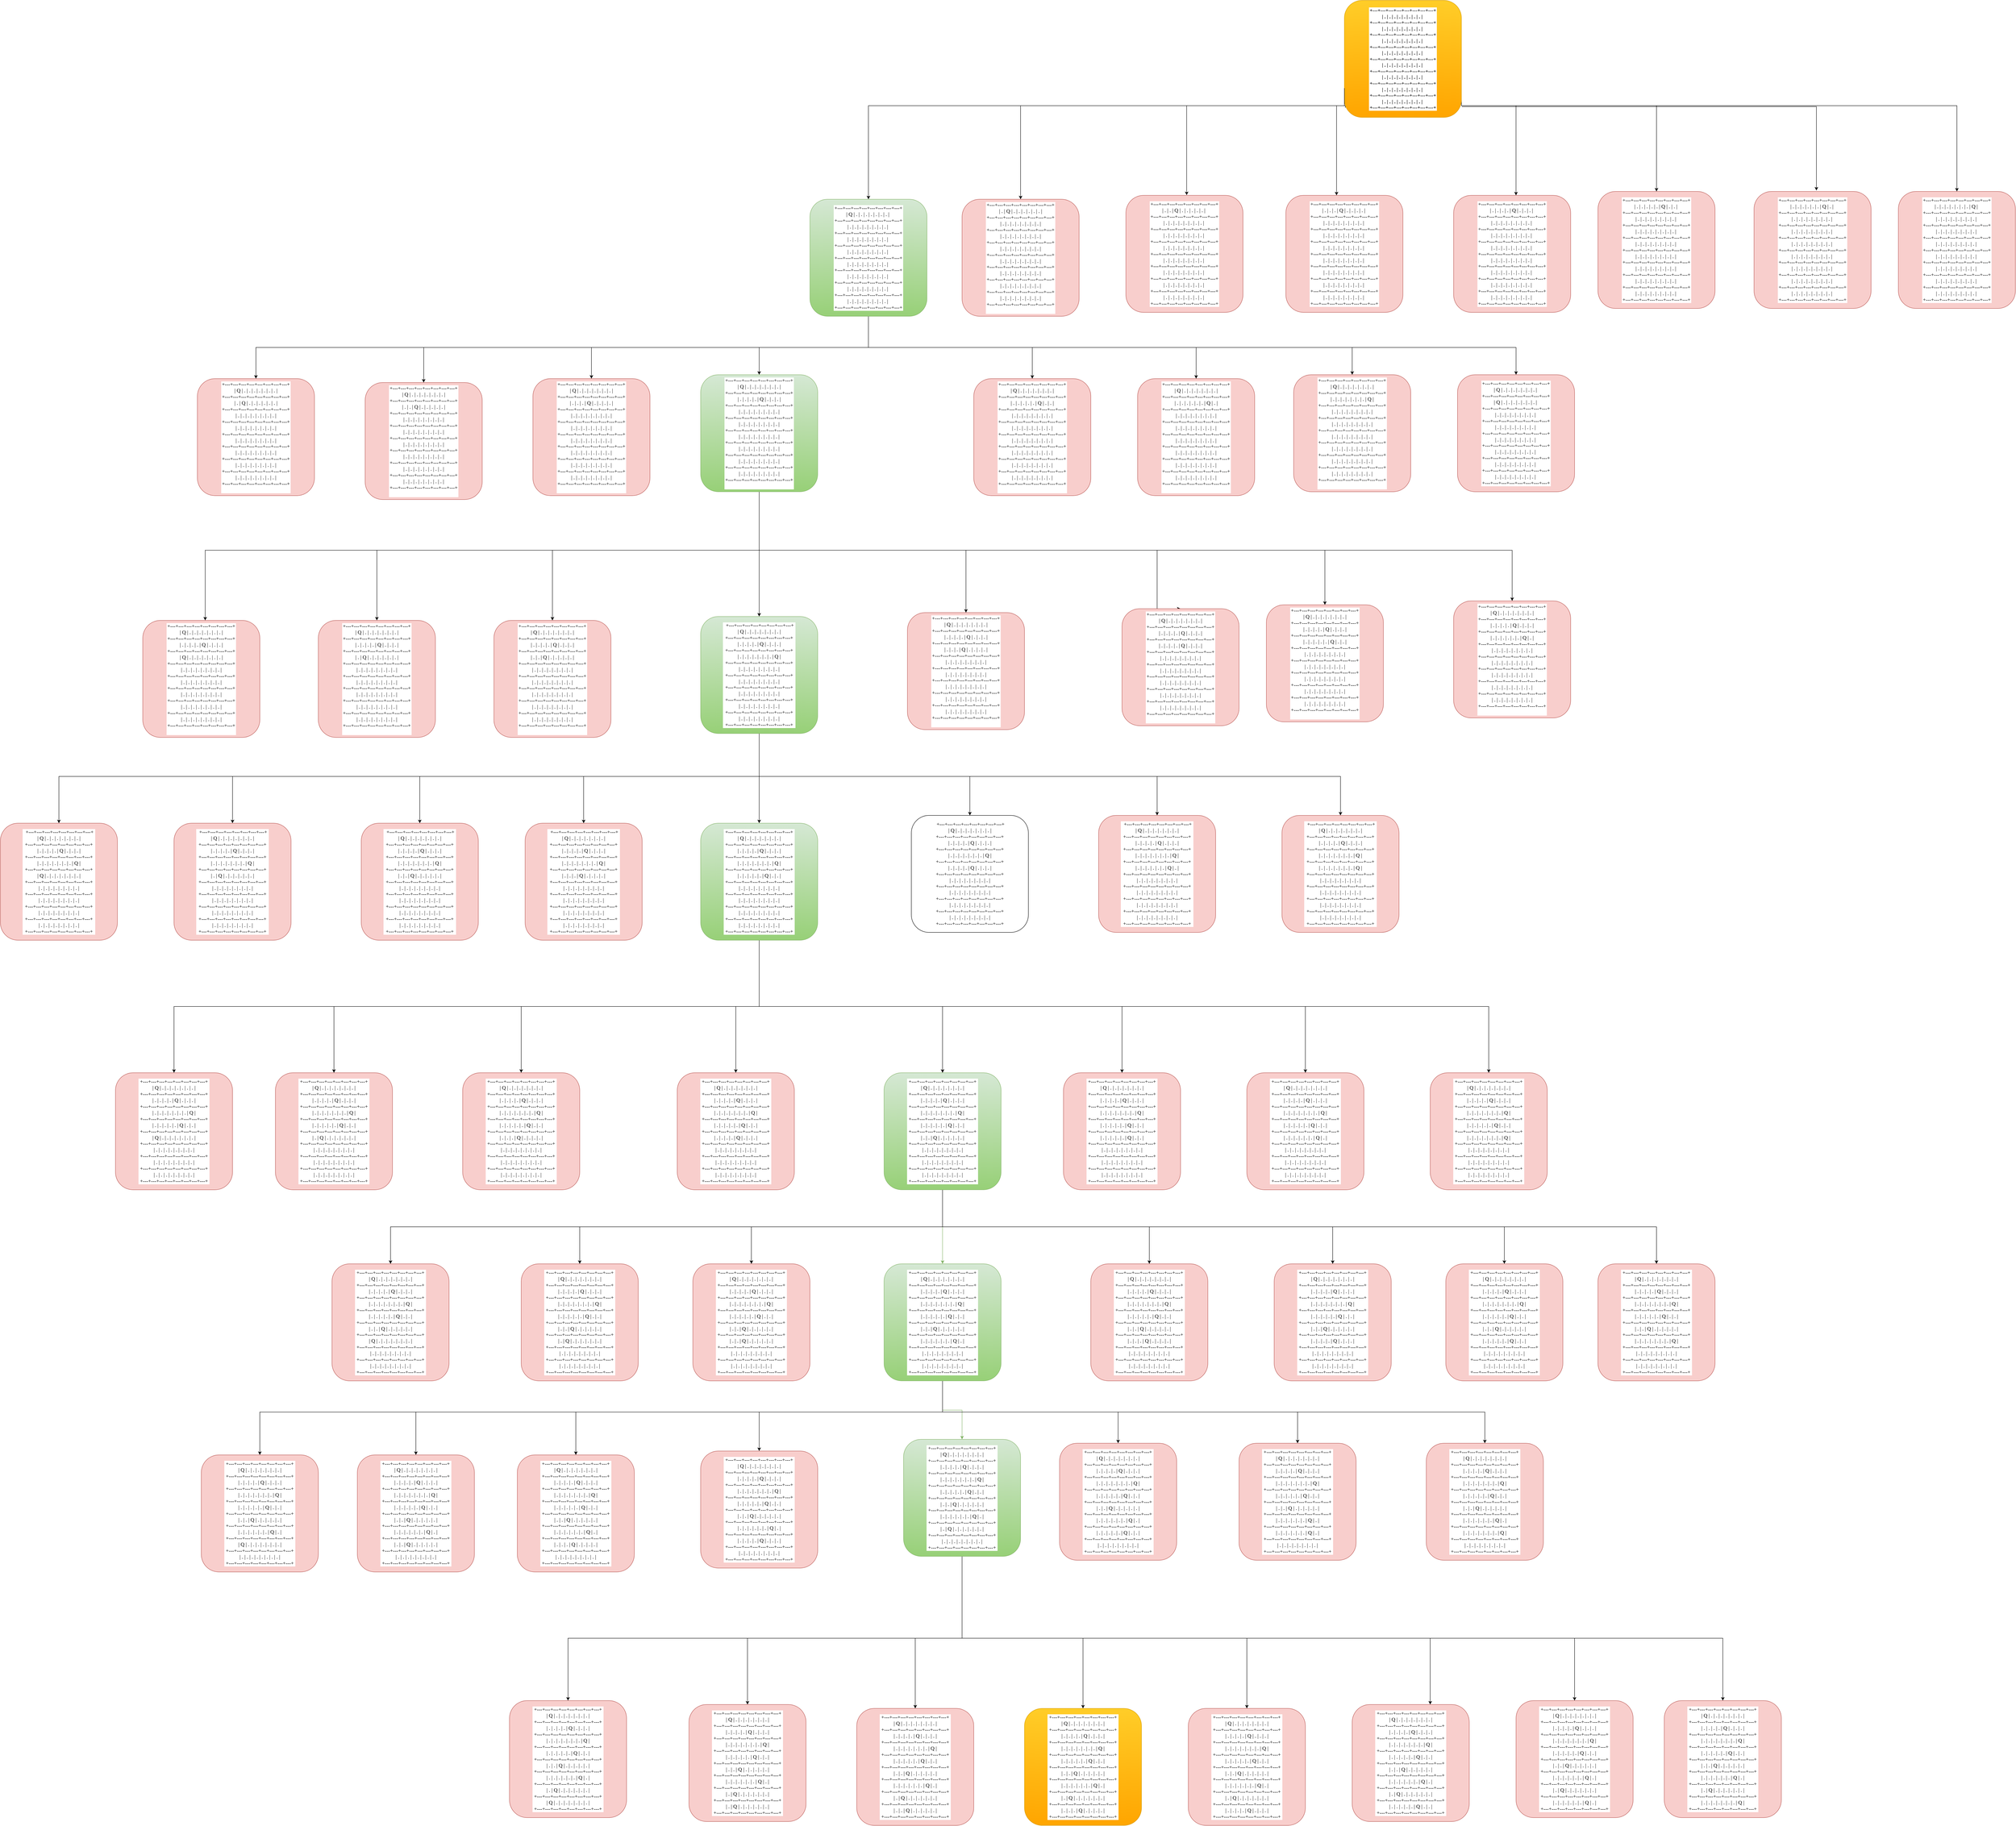 <mxfile version="24.1.0" type="device">
  <diagram name="Page-1" id="lQq1lRdGTu987LEh8UeJ">
    <mxGraphModel dx="12040" dy="5160" grid="1" gridSize="10" guides="1" tooltips="1" connect="1" arrows="1" fold="1" page="1" pageScale="1" pageWidth="850" pageHeight="1100" math="0" shadow="0">
      <root>
        <mxCell id="0" />
        <mxCell id="1" parent="0" />
        <mxCell id="v4ZDc3-o21Q33p204Lgi-2" style="edgeStyle=orthogonalEdgeStyle;rounded=0;orthogonalLoop=1;jettySize=auto;html=1;exitX=0.008;exitY=0.917;exitDx=0;exitDy=0;exitPerimeter=0;entryX=0.519;entryY=-0.002;entryDx=0;entryDy=0;entryPerimeter=0;" edge="1" parent="1" source="v4ZDc3-o21Q33p204Lgi-1" target="v4ZDc3-o21Q33p204Lgi-10">
          <mxGeometry relative="1" as="geometry">
            <mxPoint x="-90" y="760" as="targetPoint" />
            <Array as="points">
              <mxPoint x="322" y="530" />
              <mxPoint x="-84" y="530" />
            </Array>
          </mxGeometry>
        </mxCell>
        <mxCell id="v4ZDc3-o21Q33p204Lgi-12" style="edgeStyle=orthogonalEdgeStyle;rounded=0;orthogonalLoop=1;jettySize=auto;html=1;exitX=1;exitY=0.75;exitDx=0;exitDy=0;entryX=0.5;entryY=0;entryDx=0;entryDy=0;" edge="1" parent="1" source="v4ZDc3-o21Q33p204Lgi-1" target="v4ZDc3-o21Q33p204Lgi-7">
          <mxGeometry relative="1" as="geometry">
            <Array as="points">
              <mxPoint x="620" y="530" />
              <mxPoint x="1120" y="530" />
            </Array>
          </mxGeometry>
        </mxCell>
        <mxCell id="v4ZDc3-o21Q33p204Lgi-14" style="edgeStyle=orthogonalEdgeStyle;rounded=0;orthogonalLoop=1;jettySize=auto;html=1;exitX=0;exitY=0.75;exitDx=0;exitDy=0;entryX=0.5;entryY=0;entryDx=0;entryDy=0;" edge="1" parent="1" source="v4ZDc3-o21Q33p204Lgi-1" target="v4ZDc3-o21Q33p204Lgi-6">
          <mxGeometry relative="1" as="geometry">
            <Array as="points">
              <mxPoint x="320" y="530" />
              <mxPoint x="-510" y="530" />
            </Array>
          </mxGeometry>
        </mxCell>
        <mxCell id="v4ZDc3-o21Q33p204Lgi-15" style="edgeStyle=orthogonalEdgeStyle;rounded=0;orthogonalLoop=1;jettySize=auto;html=1;entryX=0.5;entryY=0;entryDx=0;entryDy=0;" edge="1" parent="1" source="v4ZDc3-o21Q33p204Lgi-1" target="v4ZDc3-o21Q33p204Lgi-5">
          <mxGeometry relative="1" as="geometry">
            <Array as="points">
              <mxPoint x="-900" y="530" />
            </Array>
          </mxGeometry>
        </mxCell>
        <mxCell id="v4ZDc3-o21Q33p204Lgi-17" style="edgeStyle=orthogonalEdgeStyle;rounded=0;orthogonalLoop=1;jettySize=auto;html=1;entryX=0.5;entryY=0;entryDx=0;entryDy=0;" edge="1" parent="1" source="v4ZDc3-o21Q33p204Lgi-1" target="v4ZDc3-o21Q33p204Lgi-3">
          <mxGeometry relative="1" as="geometry">
            <Array as="points">
              <mxPoint x="1890" y="530" />
            </Array>
          </mxGeometry>
        </mxCell>
        <mxCell id="v4ZDc3-o21Q33p204Lgi-1" value="&lt;div style=&quot;background-color: rgb(255, 255, 255); padding: 0px 2px; font-size: 13px;&quot;&gt;&lt;div style=&quot;font-family: Consolas; font-size: 13px; white-space: pre;&quot;&gt;&lt;p style=&quot;margin: 0px; font-size: 13px;&quot;&gt;+---+---+---+---+---+---+---+---+&lt;/p&gt;&lt;p style=&quot;margin: 0px; font-size: 13px;&quot;&gt;| . | . | . | . | . | . | . | . | &lt;/p&gt;&lt;p style=&quot;margin: 0px; font-size: 13px;&quot;&gt;+---+---+---+---+---+---+---+---+&lt;/p&gt;&lt;p style=&quot;margin: 0px; font-size: 13px;&quot;&gt;| . | . | . | . | . | . | . | . | &lt;/p&gt;&lt;p style=&quot;margin: 0px; font-size: 13px;&quot;&gt;+---+---+---+---+---+---+---+---+&lt;/p&gt;&lt;p style=&quot;margin: 0px; font-size: 13px;&quot;&gt;| . | . | . | . | . | . | . | . | &lt;/p&gt;&lt;p style=&quot;margin: 0px; font-size: 13px;&quot;&gt;+---+---+---+---+---+---+---+---+&lt;/p&gt;&lt;p style=&quot;margin: 0px; font-size: 13px;&quot;&gt;| . | . | . | . | . | . | . | . | &lt;/p&gt;&lt;p style=&quot;margin: 0px; font-size: 13px;&quot;&gt;+---+---+---+---+---+---+---+---+&lt;/p&gt;&lt;p style=&quot;margin: 0px; font-size: 13px;&quot;&gt;| . | . | . | . | . | . | . | . | &lt;/p&gt;&lt;p style=&quot;margin: 0px; font-size: 13px;&quot;&gt;+---+---+---+---+---+---+---+---+&lt;/p&gt;&lt;p style=&quot;margin: 0px; font-size: 13px;&quot;&gt;| . | . | . | . | . | . | . | . | &lt;/p&gt;&lt;p style=&quot;margin: 0px; font-size: 13px;&quot;&gt;+---+---+---+---+---+---+---+---+&lt;/p&gt;&lt;p style=&quot;margin: 0px; font-size: 13px;&quot;&gt;| . | . | . | . | . | . | . | . | &lt;/p&gt;&lt;p style=&quot;margin: 0px; font-size: 13px;&quot;&gt;+---+---+---+---+---+---+---+---+&lt;/p&gt;&lt;p style=&quot;margin: 0px; font-size: 13px;&quot;&gt;| . | . | . | . | . | . | . | . | &lt;/p&gt;&lt;p style=&quot;margin: 0px; font-size: 13px;&quot;&gt;+---+---+---+---+---+---+---+---+&lt;/p&gt;&lt;/div&gt;&lt;/div&gt;" style="rounded=1;whiteSpace=wrap;html=1;fillColor=#ffcd28;strokeColor=#d79b00;fontStyle=1;align=center;fontSize=13;verticalAlign=middle;gradientColor=#ffa500;" vertex="1" parent="1">
          <mxGeometry x="320" y="260" width="300" height="300" as="geometry" />
        </mxCell>
        <mxCell id="v4ZDc3-o21Q33p204Lgi-3" value="&lt;div style=&quot;background-color:#ffffff;padding:0px 2px 0px 2px;&quot;&gt;&lt;div style=&quot;font-family: Consolas; font-size: 10pt; white-space: pre;&quot;&gt;&lt;p style=&quot;margin:0;&quot;&gt;+---+---+---+---+---+---+---+---+&lt;/p&gt;&lt;p style=&quot;margin:0;&quot;&gt;| . | . | . | . | . | . | . | Q | &lt;/p&gt;&lt;p style=&quot;margin:0;&quot;&gt;+---+---+---+---+---+---+---+---+&lt;/p&gt;&lt;p style=&quot;margin:0;&quot;&gt;| . | . | . | . | . | . | . | . | &lt;/p&gt;&lt;p style=&quot;margin:0;&quot;&gt;+---+---+---+---+---+---+---+---+&lt;/p&gt;&lt;p style=&quot;margin:0;&quot;&gt;| . | . | . | . | . | . | . | . | &lt;/p&gt;&lt;p style=&quot;margin:0;&quot;&gt;+---+---+---+---+---+---+---+---+&lt;/p&gt;&lt;p style=&quot;margin:0;&quot;&gt;| . | . | . | . | . | . | . | . | &lt;/p&gt;&lt;p style=&quot;margin:0;&quot;&gt;+---+---+---+---+---+---+---+---+&lt;/p&gt;&lt;p style=&quot;margin:0;&quot;&gt;| . | . | . | . | . | . | . | . | &lt;/p&gt;&lt;p style=&quot;margin:0;&quot;&gt;+---+---+---+---+---+---+---+---+&lt;/p&gt;&lt;p style=&quot;margin:0;&quot;&gt;| . | . | . | . | . | . | . | . | &lt;/p&gt;&lt;p style=&quot;margin:0;&quot;&gt;+---+---+---+---+---+---+---+---+&lt;/p&gt;&lt;p style=&quot;margin:0;&quot;&gt;| . | . | . | . | . | . | . | . | &lt;/p&gt;&lt;p style=&quot;margin:0;&quot;&gt;+---+---+---+---+---+---+---+---+&lt;/p&gt;&lt;p style=&quot;margin:0;&quot;&gt;| . | . | . | . | . | . | . | . | &lt;/p&gt;&lt;p style=&quot;margin:0;&quot;&gt;+---+---+---+---+---+---+---+---+&lt;/p&gt;&lt;/div&gt;&lt;/div&gt;" style="rounded=1;whiteSpace=wrap;html=1;fillColor=#f8cecc;strokeColor=#b85450;" vertex="1" parent="1">
          <mxGeometry x="1740" y="750" width="300" height="300" as="geometry" />
        </mxCell>
        <mxCell id="v4ZDc3-o21Q33p204Lgi-4" value="&lt;div style=&quot;background-color:#ffffff;padding:0px 2px 0px 2px;&quot;&gt;&lt;div style=&quot;font-family: Consolas; font-size: 10pt; white-space: pre;&quot;&gt;&lt;p style=&quot;margin:0;&quot;&gt;+---+---+---+---+---+---+---+---+&lt;/p&gt;&lt;p style=&quot;margin:0;&quot;&gt;| . | . | . | . | . | . | Q | . | &lt;/p&gt;&lt;p style=&quot;margin:0;&quot;&gt;+---+---+---+---+---+---+---+---+&lt;/p&gt;&lt;p style=&quot;margin:0;&quot;&gt;| . | . | . | . | . | . | . | . | &lt;/p&gt;&lt;p style=&quot;margin:0;&quot;&gt;+---+---+---+---+---+---+---+---+&lt;/p&gt;&lt;p style=&quot;margin:0;&quot;&gt;| . | . | . | . | . | . | . | . | &lt;/p&gt;&lt;p style=&quot;margin:0;&quot;&gt;+---+---+---+---+---+---+---+---+&lt;/p&gt;&lt;p style=&quot;margin:0;&quot;&gt;| . | . | . | . | . | . | . | . | &lt;/p&gt;&lt;p style=&quot;margin:0;&quot;&gt;+---+---+---+---+---+---+---+---+&lt;/p&gt;&lt;p style=&quot;margin:0;&quot;&gt;| . | . | . | . | . | . | . | . | &lt;/p&gt;&lt;p style=&quot;margin:0;&quot;&gt;+---+---+---+---+---+---+---+---+&lt;/p&gt;&lt;p style=&quot;margin:0;&quot;&gt;| . | . | . | . | . | . | . | . | &lt;/p&gt;&lt;p style=&quot;margin:0;&quot;&gt;+---+---+---+---+---+---+---+---+&lt;/p&gt;&lt;p style=&quot;margin:0;&quot;&gt;| . | . | . | . | . | . | . | . | &lt;/p&gt;&lt;p style=&quot;margin:0;&quot;&gt;+---+---+---+---+---+---+---+---+&lt;/p&gt;&lt;p style=&quot;margin:0;&quot;&gt;| . | . | . | . | . | . | . | . | &lt;/p&gt;&lt;p style=&quot;margin:0;&quot;&gt;+---+---+---+---+---+---+---+---+&lt;/p&gt;&lt;/div&gt;&lt;/div&gt;" style="rounded=1;whiteSpace=wrap;html=1;fillColor=#f8cecc;strokeColor=#b85450;" vertex="1" parent="1">
          <mxGeometry x="1370" y="750" width="300" height="300" as="geometry" />
        </mxCell>
        <mxCell id="v4ZDc3-o21Q33p204Lgi-27" style="edgeStyle=orthogonalEdgeStyle;rounded=0;orthogonalLoop=1;jettySize=auto;html=1;exitX=0.5;exitY=1;exitDx=0;exitDy=0;entryX=0.5;entryY=0;entryDx=0;entryDy=0;" edge="1" parent="1" source="v4ZDc3-o21Q33p204Lgi-5" target="v4ZDc3-o21Q33p204Lgi-26">
          <mxGeometry relative="1" as="geometry">
            <Array as="points">
              <mxPoint x="-900" y="1150" />
              <mxPoint x="760" y="1150" />
            </Array>
          </mxGeometry>
        </mxCell>
        <mxCell id="v4ZDc3-o21Q33p204Lgi-28" style="edgeStyle=orthogonalEdgeStyle;rounded=0;orthogonalLoop=1;jettySize=auto;html=1;exitX=0.75;exitY=1;exitDx=0;exitDy=0;" edge="1" parent="1" source="v4ZDc3-o21Q33p204Lgi-5" target="v4ZDc3-o21Q33p204Lgi-25">
          <mxGeometry relative="1" as="geometry">
            <Array as="points">
              <mxPoint x="-900" y="1070" />
              <mxPoint x="-900" y="1150" />
              <mxPoint x="340" y="1150" />
            </Array>
          </mxGeometry>
        </mxCell>
        <mxCell id="v4ZDc3-o21Q33p204Lgi-29" style="edgeStyle=orthogonalEdgeStyle;rounded=0;orthogonalLoop=1;jettySize=auto;html=1;exitX=0.5;exitY=1;exitDx=0;exitDy=0;" edge="1" parent="1" source="v4ZDc3-o21Q33p204Lgi-5" target="v4ZDc3-o21Q33p204Lgi-24">
          <mxGeometry relative="1" as="geometry" />
        </mxCell>
        <mxCell id="v4ZDc3-o21Q33p204Lgi-30" style="edgeStyle=orthogonalEdgeStyle;rounded=0;orthogonalLoop=1;jettySize=auto;html=1;exitX=0.5;exitY=1;exitDx=0;exitDy=0;entryX=0.5;entryY=0;entryDx=0;entryDy=0;" edge="1" parent="1" source="v4ZDc3-o21Q33p204Lgi-5" target="v4ZDc3-o21Q33p204Lgi-23">
          <mxGeometry relative="1" as="geometry" />
        </mxCell>
        <mxCell id="v4ZDc3-o21Q33p204Lgi-31" style="edgeStyle=orthogonalEdgeStyle;rounded=0;orthogonalLoop=1;jettySize=auto;html=1;exitX=0.5;exitY=1;exitDx=0;exitDy=0;" edge="1" parent="1" source="v4ZDc3-o21Q33p204Lgi-5" target="v4ZDc3-o21Q33p204Lgi-19">
          <mxGeometry relative="1" as="geometry" />
        </mxCell>
        <mxCell id="v4ZDc3-o21Q33p204Lgi-32" style="edgeStyle=orthogonalEdgeStyle;rounded=0;orthogonalLoop=1;jettySize=auto;html=1;exitX=0.5;exitY=1;exitDx=0;exitDy=0;" edge="1" parent="1" source="v4ZDc3-o21Q33p204Lgi-5" target="v4ZDc3-o21Q33p204Lgi-20">
          <mxGeometry relative="1" as="geometry">
            <Array as="points">
              <mxPoint x="-900" y="1150" />
              <mxPoint x="-2040" y="1150" />
            </Array>
          </mxGeometry>
        </mxCell>
        <mxCell id="v4ZDc3-o21Q33p204Lgi-33" style="edgeStyle=orthogonalEdgeStyle;rounded=0;orthogonalLoop=1;jettySize=auto;html=1;exitX=0.5;exitY=1;exitDx=0;exitDy=0;entryX=0.5;entryY=0;entryDx=0;entryDy=0;" edge="1" parent="1" source="v4ZDc3-o21Q33p204Lgi-5" target="v4ZDc3-o21Q33p204Lgi-21">
          <mxGeometry relative="1" as="geometry" />
        </mxCell>
        <mxCell id="v4ZDc3-o21Q33p204Lgi-34" style="edgeStyle=orthogonalEdgeStyle;rounded=0;orthogonalLoop=1;jettySize=auto;html=1;exitX=0.5;exitY=1;exitDx=0;exitDy=0;entryX=0.5;entryY=0;entryDx=0;entryDy=0;" edge="1" parent="1" source="v4ZDc3-o21Q33p204Lgi-5" target="v4ZDc3-o21Q33p204Lgi-22">
          <mxGeometry relative="1" as="geometry">
            <Array as="points">
              <mxPoint x="-900" y="1150" />
              <mxPoint x="-1180" y="1150" />
            </Array>
          </mxGeometry>
        </mxCell>
        <mxCell id="v4ZDc3-o21Q33p204Lgi-5" value="&lt;div style=&quot;background-color:#ffffff;padding:0px 2px 0px 2px;&quot;&gt;&lt;div style=&quot;font-family: Consolas; font-size: 10pt; white-space: pre;&quot;&gt;&lt;p style=&quot;margin:0;&quot;&gt;+---+---+---+---+---+---+---+---+&lt;/p&gt;&lt;p style=&quot;margin:0;&quot;&gt;| Q | . | . | . | . | . | . | . | &lt;/p&gt;&lt;p style=&quot;margin:0;&quot;&gt;+---+---+---+---+---+---+---+---+&lt;/p&gt;&lt;p style=&quot;margin:0;&quot;&gt;| . | . | . | . | . | . | . | . | &lt;/p&gt;&lt;p style=&quot;margin:0;&quot;&gt;+---+---+---+---+---+---+---+---+&lt;/p&gt;&lt;p style=&quot;margin:0;&quot;&gt;| . | . | . | . | . | . | . | . | &lt;/p&gt;&lt;p style=&quot;margin:0;&quot;&gt;+---+---+---+---+---+---+---+---+&lt;/p&gt;&lt;p style=&quot;margin:0;&quot;&gt;| . | . | . | . | . | . | . | . | &lt;/p&gt;&lt;p style=&quot;margin:0;&quot;&gt;+---+---+---+---+---+---+---+---+&lt;/p&gt;&lt;p style=&quot;margin:0;&quot;&gt;| . | . | . | . | . | . | . | . | &lt;/p&gt;&lt;p style=&quot;margin:0;&quot;&gt;+---+---+---+---+---+---+---+---+&lt;/p&gt;&lt;p style=&quot;margin:0;&quot;&gt;| . | . | . | . | . | . | . | . | &lt;/p&gt;&lt;p style=&quot;margin:0;&quot;&gt;+---+---+---+---+---+---+---+---+&lt;/p&gt;&lt;p style=&quot;margin:0;&quot;&gt;| . | . | . | . | . | . | . | . | &lt;/p&gt;&lt;p style=&quot;margin:0;&quot;&gt;+---+---+---+---+---+---+---+---+&lt;/p&gt;&lt;p style=&quot;margin:0;&quot;&gt;| . | . | . | . | . | . | . | . | &lt;/p&gt;&lt;p style=&quot;margin:0;&quot;&gt;+---+---+---+---+---+---+---+---+&lt;/p&gt;&lt;/div&gt;&lt;/div&gt;" style="rounded=1;whiteSpace=wrap;html=1;fillColor=#d5e8d4;strokeColor=#82b366;gradientColor=#97d077;" vertex="1" parent="1">
          <mxGeometry x="-1050" y="770" width="300" height="300" as="geometry" />
        </mxCell>
        <mxCell id="v4ZDc3-o21Q33p204Lgi-6" value="&lt;div style=&quot;background-color:#ffffff;padding:0px 2px 0px 2px;&quot;&gt;&lt;div style=&quot;&quot;&gt;&lt;p style=&quot;margin: 0px;&quot;&gt;&lt;font face=&quot;Consolas&quot;&gt;&lt;span style=&quot;font-size: 13.333px; white-space: pre;&quot;&gt;+---+---+---+---+---+---+---+---+&lt;br/&gt;| . | Q | . | . | . | . | . | . |&lt;br/&gt;+---+---+---+---+---+---+---+---+&lt;br/&gt;| . | . | . | . | . | . | . | . |&lt;br/&gt;+---+---+---+---+---+---+---+---+&lt;br/&gt;| . | . | . | . | . | . | . | . |&lt;br/&gt;+---+---+---+---+---+---+---+---+&lt;br/&gt;| . | . | . | . | . | . | . | . |&lt;br/&gt;+---+---+---+---+---+---+---+---+&lt;br/&gt;| . | . | . | . | . | . | . | . |&lt;br/&gt;+---+---+---+---+---+---+---+---+&lt;br/&gt;| . | . | . | . | . | . | . | . |&lt;br/&gt;+---+---+---+---+---+---+---+---+&lt;br/&gt;| . | . | . | . | . | . | . | . |&lt;br/&gt;+---+---+---+---+---+---+---+---+&lt;br/&gt;| . | . | . | . | . | . | . | . |&lt;br/&gt;+---+---+---+---+---+---+---+---+&lt;br/&gt;&lt;/span&gt;&lt;/font&gt;&lt;/p&gt;&lt;div style=&quot;font-family: Consolas; font-size: 10pt; white-space: pre;&quot;&gt;&lt;br&gt;&lt;/div&gt;&lt;/div&gt;&lt;/div&gt;" style="rounded=1;whiteSpace=wrap;html=1;fillColor=#f8cecc;strokeColor=#b85450;" vertex="1" parent="1">
          <mxGeometry x="-660" y="770" width="300" height="300" as="geometry" />
        </mxCell>
        <mxCell id="v4ZDc3-o21Q33p204Lgi-7" value="&lt;div style=&quot;background-color:#ffffff;padding:0px 2px 0px 2px;&quot;&gt;&lt;div style=&quot;font-family: Consolas; font-size: 10pt; white-space: pre;&quot;&gt;&lt;p style=&quot;margin:0;&quot;&gt;+---+---+---+---+---+---+---+---+&lt;/p&gt;&lt;p style=&quot;margin:0;&quot;&gt;| . | . | . | . | . | Q | . | . | &lt;/p&gt;&lt;p style=&quot;margin:0;&quot;&gt;+---+---+---+---+---+---+---+---+&lt;/p&gt;&lt;p style=&quot;margin:0;&quot;&gt;| . | . | . | . | . | . | . | . | &lt;/p&gt;&lt;p style=&quot;margin:0;&quot;&gt;+---+---+---+---+---+---+---+---+&lt;/p&gt;&lt;p style=&quot;margin:0;&quot;&gt;| . | . | . | . | . | . | . | . | &lt;/p&gt;&lt;p style=&quot;margin:0;&quot;&gt;+---+---+---+---+---+---+---+---+&lt;/p&gt;&lt;p style=&quot;margin:0;&quot;&gt;| . | . | . | . | . | . | . | . | &lt;/p&gt;&lt;p style=&quot;margin:0;&quot;&gt;+---+---+---+---+---+---+---+---+&lt;/p&gt;&lt;p style=&quot;margin:0;&quot;&gt;| . | . | . | . | . | . | . | . | &lt;/p&gt;&lt;p style=&quot;margin:0;&quot;&gt;+---+---+---+---+---+---+---+---+&lt;/p&gt;&lt;p style=&quot;margin:0;&quot;&gt;| . | . | . | . | . | . | . | . | &lt;/p&gt;&lt;p style=&quot;margin:0;&quot;&gt;+---+---+---+---+---+---+---+---+&lt;/p&gt;&lt;p style=&quot;margin:0;&quot;&gt;| . | . | . | . | . | . | . | . | &lt;/p&gt;&lt;p style=&quot;margin:0;&quot;&gt;+---+---+---+---+---+---+---+---+&lt;/p&gt;&lt;p style=&quot;margin:0;&quot;&gt;| . | . | . | . | . | . | . | . | &lt;/p&gt;&lt;p style=&quot;margin:0;&quot;&gt;+---+---+---+---+---+---+---+---+&lt;/p&gt;&lt;/div&gt;&lt;/div&gt;" style="rounded=1;whiteSpace=wrap;html=1;fillColor=#f8cecc;strokeColor=#b85450;" vertex="1" parent="1">
          <mxGeometry x="970" y="750" width="300" height="300" as="geometry" />
        </mxCell>
        <mxCell id="v4ZDc3-o21Q33p204Lgi-8" value="&lt;div style=&quot;background-color:#ffffff;padding:0px 2px 0px 2px;&quot;&gt;&lt;div style=&quot;font-family: Consolas; font-size: 10pt; white-space: pre;&quot;&gt;&lt;p style=&quot;margin:0;&quot;&gt;+---+---+---+---+---+---+---+---+&lt;/p&gt;&lt;p style=&quot;margin:0;&quot;&gt;| . | . | . | . | Q | . | . | . | &lt;/p&gt;&lt;p style=&quot;margin:0;&quot;&gt;+---+---+---+---+---+---+---+---+&lt;/p&gt;&lt;p style=&quot;margin:0;&quot;&gt;| . | . | . | . | . | . | . | . | &lt;/p&gt;&lt;p style=&quot;margin:0;&quot;&gt;+---+---+---+---+---+---+---+---+&lt;/p&gt;&lt;p style=&quot;margin:0;&quot;&gt;| . | . | . | . | . | . | . | . | &lt;/p&gt;&lt;p style=&quot;margin:0;&quot;&gt;+---+---+---+---+---+---+---+---+&lt;/p&gt;&lt;p style=&quot;margin:0;&quot;&gt;| . | . | . | . | . | . | . | . | &lt;/p&gt;&lt;p style=&quot;margin:0;&quot;&gt;+---+---+---+---+---+---+---+---+&lt;/p&gt;&lt;p style=&quot;margin:0;&quot;&gt;| . | . | . | . | . | . | . | . | &lt;/p&gt;&lt;p style=&quot;margin:0;&quot;&gt;+---+---+---+---+---+---+---+---+&lt;/p&gt;&lt;p style=&quot;margin:0;&quot;&gt;| . | . | . | . | . | . | . | . | &lt;/p&gt;&lt;p style=&quot;margin:0;&quot;&gt;+---+---+---+---+---+---+---+---+&lt;/p&gt;&lt;p style=&quot;margin:0;&quot;&gt;| . | . | . | . | . | . | . | . | &lt;/p&gt;&lt;p style=&quot;margin:0;&quot;&gt;+---+---+---+---+---+---+---+---+&lt;/p&gt;&lt;p style=&quot;margin:0;&quot;&gt;| . | . | . | . | . | . | . | . | &lt;/p&gt;&lt;p style=&quot;margin:0;&quot;&gt;+---+---+---+---+---+---+---+---+&lt;/p&gt;&lt;/div&gt;&lt;/div&gt;" style="rounded=1;whiteSpace=wrap;html=1;fillColor=#f8cecc;strokeColor=#b85450;" vertex="1" parent="1">
          <mxGeometry x="600" y="760" width="300" height="300" as="geometry" />
        </mxCell>
        <mxCell id="v4ZDc3-o21Q33p204Lgi-9" value="&lt;div style=&quot;background-color:#ffffff;padding:0px 2px 0px 2px;&quot;&gt;&lt;div style=&quot;font-family: Consolas; font-size: 10pt; white-space: pre;&quot;&gt;&lt;p style=&quot;margin:0;&quot;&gt;+---+---+---+---+---+---+---+---+&lt;/p&gt;&lt;p style=&quot;margin:0;&quot;&gt;| . | . | . | Q | . | . | . | . | &lt;/p&gt;&lt;p style=&quot;margin:0;&quot;&gt;+---+---+---+---+---+---+---+---+&lt;/p&gt;&lt;p style=&quot;margin:0;&quot;&gt;| . | . | . | . | . | . | . | . | &lt;/p&gt;&lt;p style=&quot;margin:0;&quot;&gt;+---+---+---+---+---+---+---+---+&lt;/p&gt;&lt;p style=&quot;margin:0;&quot;&gt;| . | . | . | . | . | . | . | . | &lt;/p&gt;&lt;p style=&quot;margin:0;&quot;&gt;+---+---+---+---+---+---+---+---+&lt;/p&gt;&lt;p style=&quot;margin:0;&quot;&gt;| . | . | . | . | . | . | . | . | &lt;/p&gt;&lt;p style=&quot;margin:0;&quot;&gt;+---+---+---+---+---+---+---+---+&lt;/p&gt;&lt;p style=&quot;margin:0;&quot;&gt;| . | . | . | . | . | . | . | . | &lt;/p&gt;&lt;p style=&quot;margin:0;&quot;&gt;+---+---+---+---+---+---+---+---+&lt;/p&gt;&lt;p style=&quot;margin:0;&quot;&gt;| . | . | . | . | . | . | . | . | &lt;/p&gt;&lt;p style=&quot;margin:0;&quot;&gt;+---+---+---+---+---+---+---+---+&lt;/p&gt;&lt;p style=&quot;margin:0;&quot;&gt;| . | . | . | . | . | . | . | . | &lt;/p&gt;&lt;p style=&quot;margin:0;&quot;&gt;+---+---+---+---+---+---+---+---+&lt;/p&gt;&lt;p style=&quot;margin:0;&quot;&gt;| . | . | . | . | . | . | . | . | &lt;/p&gt;&lt;p style=&quot;margin:0;&quot;&gt;+---+---+---+---+---+---+---+---+&lt;/p&gt;&lt;/div&gt;&lt;/div&gt;" style="rounded=1;whiteSpace=wrap;html=1;fillColor=#f8cecc;strokeColor=#b85450;" vertex="1" parent="1">
          <mxGeometry x="170" y="760" width="300" height="300" as="geometry" />
        </mxCell>
        <mxCell id="v4ZDc3-o21Q33p204Lgi-10" value="&lt;div style=&quot;background-color:#ffffff;padding:0px 2px 0px 2px;&quot;&gt;&lt;div style=&quot;font-family: Consolas; font-size: 10pt; white-space: pre;&quot;&gt;&lt;p style=&quot;margin:0;&quot;&gt;+---+---+---+---+---+---+---+---+&lt;/p&gt;&lt;p style=&quot;margin:0;&quot;&gt;| . | . | Q | . | . | . | . | . | &lt;/p&gt;&lt;p style=&quot;margin:0;&quot;&gt;+---+---+---+---+---+---+---+---+&lt;/p&gt;&lt;p style=&quot;margin:0;&quot;&gt;| . | . | . | . | . | . | . | . | &lt;/p&gt;&lt;p style=&quot;margin:0;&quot;&gt;+---+---+---+---+---+---+---+---+&lt;/p&gt;&lt;p style=&quot;margin:0;&quot;&gt;| . | . | . | . | . | . | . | . | &lt;/p&gt;&lt;p style=&quot;margin:0;&quot;&gt;+---+---+---+---+---+---+---+---+&lt;/p&gt;&lt;p style=&quot;margin:0;&quot;&gt;| . | . | . | . | . | . | . | . | &lt;/p&gt;&lt;p style=&quot;margin:0;&quot;&gt;+---+---+---+---+---+---+---+---+&lt;/p&gt;&lt;p style=&quot;margin:0;&quot;&gt;| . | . | . | . | . | . | . | . | &lt;/p&gt;&lt;p style=&quot;margin:0;&quot;&gt;+---+---+---+---+---+---+---+---+&lt;/p&gt;&lt;p style=&quot;margin:0;&quot;&gt;| . | . | . | . | . | . | . | . | &lt;/p&gt;&lt;p style=&quot;margin:0;&quot;&gt;+---+---+---+---+---+---+---+---+&lt;/p&gt;&lt;p style=&quot;margin:0;&quot;&gt;| . | . | . | . | . | . | . | . | &lt;/p&gt;&lt;p style=&quot;margin:0;&quot;&gt;+---+---+---+---+---+---+---+---+&lt;/p&gt;&lt;p style=&quot;margin:0;&quot;&gt;| . | . | . | . | . | . | . | . | &lt;/p&gt;&lt;p style=&quot;margin:0;&quot;&gt;+---+---+---+---+---+---+---+---+&lt;/p&gt;&lt;/div&gt;&lt;/div&gt;" style="rounded=1;whiteSpace=wrap;html=1;fillColor=#f8cecc;strokeColor=#b85450;" vertex="1" parent="1">
          <mxGeometry x="-240" y="760" width="300" height="300" as="geometry" />
        </mxCell>
        <mxCell id="v4ZDc3-o21Q33p204Lgi-11" style="edgeStyle=orthogonalEdgeStyle;rounded=0;orthogonalLoop=1;jettySize=auto;html=1;entryX=0.533;entryY=-0.008;entryDx=0;entryDy=0;entryPerimeter=0;exitX=1.004;exitY=0.908;exitDx=0;exitDy=0;exitPerimeter=0;" edge="1" parent="1" source="v4ZDc3-o21Q33p204Lgi-1" target="v4ZDc3-o21Q33p204Lgi-4">
          <mxGeometry relative="1" as="geometry" />
        </mxCell>
        <mxCell id="v4ZDc3-o21Q33p204Lgi-13" style="edgeStyle=orthogonalEdgeStyle;rounded=0;orthogonalLoop=1;jettySize=auto;html=1;entryX=0.533;entryY=0;entryDx=0;entryDy=0;entryPerimeter=0;" edge="1" parent="1" target="v4ZDc3-o21Q33p204Lgi-8">
          <mxGeometry relative="1" as="geometry">
            <mxPoint x="620" y="530" as="sourcePoint" />
            <Array as="points">
              <mxPoint x="620" y="530" />
              <mxPoint x="760" y="530" />
            </Array>
          </mxGeometry>
        </mxCell>
        <mxCell id="v4ZDc3-o21Q33p204Lgi-16" style="edgeStyle=orthogonalEdgeStyle;rounded=0;orthogonalLoop=1;jettySize=auto;html=1;exitX=0;exitY=0.75;exitDx=0;exitDy=0;entryX=0.433;entryY=0;entryDx=0;entryDy=0;entryPerimeter=0;" edge="1" parent="1" source="v4ZDc3-o21Q33p204Lgi-1" target="v4ZDc3-o21Q33p204Lgi-9">
          <mxGeometry relative="1" as="geometry">
            <Array as="points">
              <mxPoint x="320" y="530" />
              <mxPoint x="300" y="530" />
            </Array>
          </mxGeometry>
        </mxCell>
        <mxCell id="v4ZDc3-o21Q33p204Lgi-19" value="&lt;div style=&quot;background-color:#ffffff;padding:0px 2px 0px 2px;&quot;&gt;&lt;div style=&quot;&quot;&gt;&lt;p style=&quot;margin: 0px;&quot;&gt;&lt;font face=&quot;Consolas&quot;&gt;&lt;span style=&quot;font-size: 13.333px; white-space: pre;&quot;&gt;+---+---+---+---+---+---+---+---+&lt;br/&gt;| Q | . | . | . | . | . | . | . |&lt;br/&gt;+---+---+---+---+---+---+---+---+&lt;br/&gt;| . | Q | . | . | . | . | . | . |&lt;br/&gt;+---+---+---+---+---+---+---+---+&lt;br/&gt;| . | . | . | . | . | . | . | . |&lt;br/&gt;+---+---+---+---+---+---+---+---+&lt;br/&gt;| . | . | . | . | . | . | . | . |&lt;br/&gt;+---+---+---+---+---+---+---+---+&lt;br/&gt;| . | . | . | . | . | . | . | . |&lt;br/&gt;+---+---+---+---+---+---+---+---+&lt;br/&gt;| . | . | . | . | . | . | . | . |&lt;br/&gt;+---+---+---+---+---+---+---+---+&lt;br/&gt;| . | . | . | . | . | . | . | . |&lt;br/&gt;+---+---+---+---+---+---+---+---+&lt;br/&gt;| . | . | . | . | . | . | . | . |&lt;br/&gt;+---+---+---+---+---+---+---+---+&lt;br/&gt;&lt;/span&gt;&lt;/font&gt;&lt;/p&gt;&lt;div style=&quot;font-family: Consolas; font-size: 10pt; white-space: pre;&quot;&gt;&lt;br&gt;&lt;/div&gt;&lt;/div&gt;&lt;/div&gt;" style="rounded=1;whiteSpace=wrap;html=1;fillColor=#f8cecc;strokeColor=#b85450;" vertex="1" parent="1">
          <mxGeometry x="-2620" y="1230" width="300" height="300" as="geometry" />
        </mxCell>
        <mxCell id="v4ZDc3-o21Q33p204Lgi-20" value="&lt;div style=&quot;background-color:#ffffff;padding:0px 2px 0px 2px;&quot;&gt;&lt;div style=&quot;&quot;&gt;&lt;p style=&quot;margin: 0px;&quot;&gt;&lt;font face=&quot;Consolas&quot;&gt;&lt;span style=&quot;font-size: 13.333px; white-space: pre;&quot;&gt;+---+---+---+---+---+---+---+---+&lt;br/&gt;| Q | . | . | . | . | . | . | . |&lt;br/&gt;+---+---+---+---+---+---+---+---+&lt;br/&gt;| . | . | Q | . | . | . | . | . |&lt;br/&gt;+---+---+---+---+---+---+---+---+&lt;br/&gt;| . | . | . | . | . | . | . | . |&lt;br/&gt;+---+---+---+---+---+---+---+---+&lt;br/&gt;| . | . | . | . | . | . | . | . |&lt;br/&gt;+---+---+---+---+---+---+---+---+&lt;br/&gt;| . | . | . | . | . | . | . | . |&lt;br/&gt;+---+---+---+---+---+---+---+---+&lt;br/&gt;| . | . | . | . | . | . | . | . |&lt;br/&gt;+---+---+---+---+---+---+---+---+&lt;br/&gt;| . | . | . | . | . | . | . | . |&lt;br/&gt;+---+---+---+---+---+---+---+---+&lt;br/&gt;| . | . | . | . | . | . | . | . |&lt;br/&gt;+---+---+---+---+---+---+---+---+&lt;br/&gt;&lt;/span&gt;&lt;/font&gt;&lt;/p&gt;&lt;div style=&quot;font-family: Consolas; font-size: 10pt; white-space: pre;&quot;&gt;&lt;br&gt;&lt;/div&gt;&lt;/div&gt;&lt;/div&gt;" style="rounded=1;whiteSpace=wrap;html=1;fillColor=#f8cecc;strokeColor=#b85450;" vertex="1" parent="1">
          <mxGeometry x="-2190" y="1240" width="300" height="300" as="geometry" />
        </mxCell>
        <mxCell id="v4ZDc3-o21Q33p204Lgi-21" value="&lt;div style=&quot;background-color:#ffffff;padding:0px 2px 0px 2px;&quot;&gt;&lt;div style=&quot;&quot;&gt;&lt;p style=&quot;margin: 0px;&quot;&gt;&lt;font face=&quot;Consolas&quot;&gt;&lt;span style=&quot;font-size: 13.333px; white-space: pre;&quot;&gt;+---+---+---+---+---+---+---+---+&lt;br/&gt;| Q | . | . | . | . | . | . | . |&lt;br/&gt;+---+---+---+---+---+---+---+---+&lt;br/&gt;| . | . | . | Q | . | . | . | . |&lt;br/&gt;+---+---+---+---+---+---+---+---+&lt;br/&gt;| . | . | . | . | . | . | . | . |&lt;br/&gt;+---+---+---+---+---+---+---+---+&lt;br/&gt;| . | . | . | . | . | . | . | . |&lt;br/&gt;+---+---+---+---+---+---+---+---+&lt;br/&gt;| . | . | . | . | . | . | . | . |&lt;br/&gt;+---+---+---+---+---+---+---+---+&lt;br/&gt;| . | . | . | . | . | . | . | . |&lt;br/&gt;+---+---+---+---+---+---+---+---+&lt;br/&gt;| . | . | . | . | . | . | . | . |&lt;br/&gt;+---+---+---+---+---+---+---+---+&lt;br/&gt;| . | . | . | . | . | . | . | . |&lt;br/&gt;+---+---+---+---+---+---+---+---+&lt;br/&gt;&lt;/span&gt;&lt;/font&gt;&lt;/p&gt;&lt;div style=&quot;font-family: Consolas; font-size: 10pt; white-space: pre;&quot;&gt;&lt;br&gt;&lt;/div&gt;&lt;/div&gt;&lt;/div&gt;" style="rounded=1;whiteSpace=wrap;html=1;fillColor=#f8cecc;strokeColor=#b85450;" vertex="1" parent="1">
          <mxGeometry x="-1760" y="1230" width="300" height="300" as="geometry" />
        </mxCell>
        <mxCell id="v4ZDc3-o21Q33p204Lgi-36" style="edgeStyle=orthogonalEdgeStyle;rounded=0;orthogonalLoop=1;jettySize=auto;html=1;exitX=0.5;exitY=1;exitDx=0;exitDy=0;entryX=0.5;entryY=0;entryDx=0;entryDy=0;" edge="1" parent="1" source="v4ZDc3-o21Q33p204Lgi-22" target="v4ZDc3-o21Q33p204Lgi-35">
          <mxGeometry relative="1" as="geometry" />
        </mxCell>
        <mxCell id="v4ZDc3-o21Q33p204Lgi-92" style="edgeStyle=orthogonalEdgeStyle;rounded=0;orthogonalLoop=1;jettySize=auto;html=1;exitX=0.5;exitY=1;exitDx=0;exitDy=0;" edge="1" parent="1" source="v4ZDc3-o21Q33p204Lgi-22" target="v4ZDc3-o21Q33p204Lgi-85">
          <mxGeometry relative="1" as="geometry">
            <Array as="points">
              <mxPoint x="-1180" y="1670" />
              <mxPoint x="750" y="1670" />
            </Array>
          </mxGeometry>
        </mxCell>
        <mxCell id="v4ZDc3-o21Q33p204Lgi-93" style="edgeStyle=orthogonalEdgeStyle;rounded=0;orthogonalLoop=1;jettySize=auto;html=1;exitX=0.5;exitY=1;exitDx=0;exitDy=0;" edge="1" parent="1" source="v4ZDc3-o21Q33p204Lgi-22" target="v4ZDc3-o21Q33p204Lgi-89">
          <mxGeometry relative="1" as="geometry">
            <Array as="points">
              <mxPoint x="-1180" y="1670" />
              <mxPoint x="270" y="1670" />
            </Array>
          </mxGeometry>
        </mxCell>
        <mxCell id="v4ZDc3-o21Q33p204Lgi-94" style="edgeStyle=orthogonalEdgeStyle;rounded=0;orthogonalLoop=1;jettySize=auto;html=1;exitX=0.5;exitY=1;exitDx=0;exitDy=0;entryX=0.5;entryY=0;entryDx=0;entryDy=0;" edge="1" parent="1" source="v4ZDc3-o21Q33p204Lgi-22" target="v4ZDc3-o21Q33p204Lgi-90">
          <mxGeometry relative="1" as="geometry">
            <Array as="points">
              <mxPoint x="-1180" y="1670" />
              <mxPoint x="-160" y="1670" />
            </Array>
          </mxGeometry>
        </mxCell>
        <mxCell id="v4ZDc3-o21Q33p204Lgi-95" style="edgeStyle=orthogonalEdgeStyle;rounded=0;orthogonalLoop=1;jettySize=auto;html=1;exitX=0.5;exitY=1;exitDx=0;exitDy=0;entryX=0.5;entryY=0;entryDx=0;entryDy=0;" edge="1" parent="1" source="v4ZDc3-o21Q33p204Lgi-22" target="v4ZDc3-o21Q33p204Lgi-91">
          <mxGeometry relative="1" as="geometry">
            <Array as="points">
              <mxPoint x="-1180" y="1670" />
              <mxPoint x="-650" y="1670" />
            </Array>
          </mxGeometry>
        </mxCell>
        <mxCell id="v4ZDc3-o21Q33p204Lgi-96" style="edgeStyle=orthogonalEdgeStyle;rounded=0;orthogonalLoop=1;jettySize=auto;html=1;exitX=0.5;exitY=1;exitDx=0;exitDy=0;entryX=0.5;entryY=0;entryDx=0;entryDy=0;" edge="1" parent="1" source="v4ZDc3-o21Q33p204Lgi-22" target="v4ZDc3-o21Q33p204Lgi-88">
          <mxGeometry relative="1" as="geometry">
            <Array as="points">
              <mxPoint x="-1180" y="1670" />
              <mxPoint x="-1710" y="1670" />
            </Array>
          </mxGeometry>
        </mxCell>
        <mxCell id="v4ZDc3-o21Q33p204Lgi-97" style="edgeStyle=orthogonalEdgeStyle;rounded=0;orthogonalLoop=1;jettySize=auto;html=1;exitX=0.5;exitY=1;exitDx=0;exitDy=0;entryX=0.5;entryY=0;entryDx=0;entryDy=0;" edge="1" parent="1" source="v4ZDc3-o21Q33p204Lgi-22" target="v4ZDc3-o21Q33p204Lgi-87">
          <mxGeometry relative="1" as="geometry">
            <Array as="points">
              <mxPoint x="-1180" y="1670" />
              <mxPoint x="-2160" y="1670" />
            </Array>
          </mxGeometry>
        </mxCell>
        <mxCell id="v4ZDc3-o21Q33p204Lgi-98" style="edgeStyle=orthogonalEdgeStyle;rounded=0;orthogonalLoop=1;jettySize=auto;html=1;exitX=0.5;exitY=1;exitDx=0;exitDy=0;" edge="1" parent="1" source="v4ZDc3-o21Q33p204Lgi-22" target="v4ZDc3-o21Q33p204Lgi-86">
          <mxGeometry relative="1" as="geometry">
            <Array as="points">
              <mxPoint x="-1180" y="1670" />
              <mxPoint x="-2600" y="1670" />
            </Array>
          </mxGeometry>
        </mxCell>
        <mxCell id="v4ZDc3-o21Q33p204Lgi-22" value="&lt;div style=&quot;background-color:#ffffff;padding:0px 2px 0px 2px;&quot;&gt;&lt;div style=&quot;&quot;&gt;&lt;p style=&quot;margin: 0px;&quot;&gt;&lt;font face=&quot;Consolas&quot;&gt;&lt;span style=&quot;font-size: 13.333px; white-space: pre;&quot;&gt;+---+---+---+---+---+---+---+---+&lt;br/&gt;| Q | . | . | . | . | . | . | . |&lt;br/&gt;+---+---+---+---+---+---+---+---+&lt;br/&gt;| . | . | . | . | Q | . | . | . |&lt;br/&gt;+---+---+---+---+---+---+---+---+&lt;br/&gt;| . | . | . | . | . | . | . | . |&lt;br/&gt;+---+---+---+---+---+---+---+---+&lt;br/&gt;| . | . | . | . | . | . | . | . |&lt;br/&gt;+---+---+---+---+---+---+---+---+&lt;br/&gt;| . | . | . | . | . | . | . | . |&lt;br/&gt;+---+---+---+---+---+---+---+---+&lt;br/&gt;| . | . | . | . | . | . | . | . |&lt;br/&gt;+---+---+---+---+---+---+---+---+&lt;br/&gt;| . | . | . | . | . | . | . | . |&lt;br/&gt;+---+---+---+---+---+---+---+---+&lt;br/&gt;| . | . | . | . | . | . | . | . |&lt;br/&gt;+---+---+---+---+---+---+---+---+&lt;br/&gt;&lt;/span&gt;&lt;/font&gt;&lt;/p&gt;&lt;div style=&quot;font-family: Consolas; font-size: 10pt; white-space: pre;&quot;&gt;&lt;br&gt;&lt;/div&gt;&lt;/div&gt;&lt;/div&gt;" style="rounded=1;whiteSpace=wrap;html=1;fillColor=#d5e8d4;strokeColor=#82b366;gradientColor=#97d077;" vertex="1" parent="1">
          <mxGeometry x="-1330" y="1220" width="300" height="300" as="geometry" />
        </mxCell>
        <mxCell id="v4ZDc3-o21Q33p204Lgi-23" value="&lt;div style=&quot;background-color:#ffffff;padding:0px 2px 0px 2px;&quot;&gt;&lt;div style=&quot;&quot;&gt;&lt;p style=&quot;margin: 0px;&quot;&gt;&lt;font face=&quot;Consolas&quot;&gt;&lt;span style=&quot;font-size: 13.333px; white-space: pre;&quot;&gt;+---+---+---+---+---+---+---+---+&lt;br/&gt;| Q | . | . | . | . | . | . | . |&lt;br/&gt;+---+---+---+---+---+---+---+---+&lt;br/&gt;| . | . | . | . | . | Q | . | . |&lt;br/&gt;+---+---+---+---+---+---+---+---+&lt;br/&gt;| . | . | . | . | . | . | . | . |&lt;br/&gt;+---+---+---+---+---+---+---+---+&lt;br/&gt;| . | . | . | . | . | . | . | . |&lt;br/&gt;+---+---+---+---+---+---+---+---+&lt;br/&gt;| . | . | . | . | . | . | . | . |&lt;br/&gt;+---+---+---+---+---+---+---+---+&lt;br/&gt;| . | . | . | . | . | . | . | . |&lt;br/&gt;+---+---+---+---+---+---+---+---+&lt;br/&gt;| . | . | . | . | . | . | . | . |&lt;br/&gt;+---+---+---+---+---+---+---+---+&lt;br/&gt;| . | . | . | . | . | . | . | . |&lt;br/&gt;+---+---+---+---+---+---+---+---+&lt;br/&gt;&lt;/span&gt;&lt;/font&gt;&lt;/p&gt;&lt;div style=&quot;font-family: Consolas; font-size: 10pt; white-space: pre;&quot;&gt;&lt;br&gt;&lt;/div&gt;&lt;/div&gt;&lt;/div&gt;" style="rounded=1;whiteSpace=wrap;html=1;fillColor=#f8cecc;strokeColor=#b85450;" vertex="1" parent="1">
          <mxGeometry x="-630" y="1230" width="300" height="300" as="geometry" />
        </mxCell>
        <mxCell id="v4ZDc3-o21Q33p204Lgi-24" value="&lt;div style=&quot;background-color:#ffffff;padding:0px 2px 0px 2px;&quot;&gt;&lt;div style=&quot;&quot;&gt;&lt;p style=&quot;margin: 0px;&quot;&gt;&lt;font face=&quot;Consolas&quot;&gt;&lt;span style=&quot;font-size: 13.333px; white-space: pre;&quot;&gt;+---+---+---+---+---+---+---+---+&lt;br/&gt;| Q | . | . | . | . | . | . | . |&lt;br/&gt;+---+---+---+---+---+---+---+---+&lt;br/&gt;| . | . | . | . | . | . | Q | . |&lt;br/&gt;+---+---+---+---+---+---+---+---+&lt;br/&gt;| . | . | . | . | . | . | . | . |&lt;br/&gt;+---+---+---+---+---+---+---+---+&lt;br/&gt;| . | . | . | . | . | . | . | . |&lt;br/&gt;+---+---+---+---+---+---+---+---+&lt;br/&gt;| . | . | . | . | . | . | . | . |&lt;br/&gt;+---+---+---+---+---+---+---+---+&lt;br/&gt;| . | . | . | . | . | . | . | . |&lt;br/&gt;+---+---+---+---+---+---+---+---+&lt;br/&gt;| . | . | . | . | . | . | . | . |&lt;br/&gt;+---+---+---+---+---+---+---+---+&lt;br/&gt;| . | . | . | . | . | . | . | . |&lt;br/&gt;+---+---+---+---+---+---+---+---+&lt;br/&gt;&lt;/span&gt;&lt;/font&gt;&lt;/p&gt;&lt;div style=&quot;font-family: Consolas; font-size: 10pt; white-space: pre;&quot;&gt;&lt;br&gt;&lt;/div&gt;&lt;/div&gt;&lt;/div&gt;" style="rounded=1;whiteSpace=wrap;html=1;fillColor=#f8cecc;strokeColor=#b85450;" vertex="1" parent="1">
          <mxGeometry x="-210" y="1230" width="300" height="300" as="geometry" />
        </mxCell>
        <mxCell id="v4ZDc3-o21Q33p204Lgi-25" value="&lt;div style=&quot;background-color:#ffffff;padding:0px 2px 0px 2px;&quot;&gt;&lt;div style=&quot;&quot;&gt;&lt;p style=&quot;margin: 0px;&quot;&gt;&lt;font face=&quot;Consolas&quot;&gt;&lt;span style=&quot;font-size: 13.333px; white-space: pre;&quot;&gt;+---+---+---+---+---+---+---+---+&lt;br/&gt;| Q | . | . | . | . | . | . | . |&lt;br/&gt;+---+---+---+---+---+---+---+---+&lt;br/&gt;| . | . | . | . | . | . | . | Q |&lt;br/&gt;+---+---+---+---+---+---+---+---+&lt;br/&gt;| . | . | . | . | . | . | . | . |&lt;br/&gt;+---+---+---+---+---+---+---+---+&lt;br/&gt;| . | . | . | . | . | . | . | . |&lt;br/&gt;+---+---+---+---+---+---+---+---+&lt;br/&gt;| . | . | . | . | . | . | . | . |&lt;br/&gt;+---+---+---+---+---+---+---+---+&lt;br/&gt;| . | . | . | . | . | . | . | . |&lt;br/&gt;+---+---+---+---+---+---+---+---+&lt;br/&gt;| . | . | . | . | . | . | . | . |&lt;br/&gt;+---+---+---+---+---+---+---+---+&lt;br/&gt;| . | . | . | . | . | . | . | . |&lt;br/&gt;+---+---+---+---+---+---+---+---+&lt;br/&gt;&lt;/span&gt;&lt;/font&gt;&lt;/p&gt;&lt;div style=&quot;font-family: Consolas; font-size: 10pt; white-space: pre;&quot;&gt;&lt;br&gt;&lt;/div&gt;&lt;/div&gt;&lt;/div&gt;" style="rounded=1;whiteSpace=wrap;html=1;fillColor=#f8cecc;strokeColor=#b85450;" vertex="1" parent="1">
          <mxGeometry x="190" y="1220" width="300" height="300" as="geometry" />
        </mxCell>
        <mxCell id="v4ZDc3-o21Q33p204Lgi-26" value="&lt;div style=&quot;background-color:#ffffff;padding:0px 2px 0px 2px;&quot;&gt;&lt;div style=&quot;font-family: Consolas; font-size: 10pt; white-space: pre;&quot;&gt;&lt;p style=&quot;margin:0;&quot;&gt;+---+---+---+---+---+---+---+---+&lt;/p&gt;&lt;p style=&quot;margin:0;&quot;&gt;| Q | . | . | . | . | . | . | . | &lt;/p&gt;&lt;p style=&quot;margin:0;&quot;&gt;+---+---+---+---+---+---+---+---+&lt;/p&gt;&lt;p style=&quot;margin:0;&quot;&gt;| Q | . | . | . | . | . | . | . | &lt;/p&gt;&lt;p style=&quot;margin:0;&quot;&gt;+---+---+---+---+---+---+---+---+&lt;/p&gt;&lt;p style=&quot;margin:0;&quot;&gt;| . | . | . | . | . | . | . | . | &lt;/p&gt;&lt;p style=&quot;margin:0;&quot;&gt;+---+---+---+---+---+---+---+---+&lt;/p&gt;&lt;p style=&quot;margin:0;&quot;&gt;| . | . | . | . | . | . | . | . | &lt;/p&gt;&lt;p style=&quot;margin:0;&quot;&gt;+---+---+---+---+---+---+---+---+&lt;/p&gt;&lt;p style=&quot;margin:0;&quot;&gt;| . | . | . | . | . | . | . | . | &lt;/p&gt;&lt;p style=&quot;margin:0;&quot;&gt;+---+---+---+---+---+---+---+---+&lt;/p&gt;&lt;p style=&quot;margin:0;&quot;&gt;| . | . | . | . | . | . | . | . | &lt;/p&gt;&lt;p style=&quot;margin:0;&quot;&gt;+---+---+---+---+---+---+---+---+&lt;/p&gt;&lt;p style=&quot;margin:0;&quot;&gt;| . | . | . | . | . | . | . | . | &lt;/p&gt;&lt;p style=&quot;margin:0;&quot;&gt;+---+---+---+---+---+---+---+---+&lt;/p&gt;&lt;p style=&quot;margin:0;&quot;&gt;| . | . | . | . | . | . | . | . | &lt;/p&gt;&lt;p style=&quot;margin:0;&quot;&gt;+---+---+---+---+---+---+---+---+&lt;/p&gt;&lt;/div&gt;&lt;/div&gt;" style="rounded=1;whiteSpace=wrap;html=1;fillColor=#f8cecc;strokeColor=#b85450;" vertex="1" parent="1">
          <mxGeometry x="610" y="1220" width="300" height="300" as="geometry" />
        </mxCell>
        <mxCell id="v4ZDc3-o21Q33p204Lgi-37" style="edgeStyle=orthogonalEdgeStyle;rounded=0;orthogonalLoop=1;jettySize=auto;html=1;exitX=0.5;exitY=1;exitDx=0;exitDy=0;entryX=0.5;entryY=0;entryDx=0;entryDy=0;" edge="1" parent="1" target="v4ZDc3-o21Q33p204Lgi-76">
          <mxGeometry relative="1" as="geometry">
            <mxPoint x="-1175.0" y="2350.0" as="targetPoint" />
            <mxPoint x="-1185.0" y="2140" as="sourcePoint" />
            <Array as="points">
              <mxPoint x="-1180" y="2140" />
            </Array>
          </mxGeometry>
        </mxCell>
        <mxCell id="v4ZDc3-o21Q33p204Lgi-106" style="edgeStyle=orthogonalEdgeStyle;rounded=0;orthogonalLoop=1;jettySize=auto;html=1;exitX=0.5;exitY=1;exitDx=0;exitDy=0;entryX=0.5;entryY=0;entryDx=0;entryDy=0;" edge="1" parent="1" source="v4ZDc3-o21Q33p204Lgi-35" target="v4ZDc3-o21Q33p204Lgi-105">
          <mxGeometry relative="1" as="geometry">
            <Array as="points">
              <mxPoint x="-1180" y="2250" />
              <mxPoint x="-640" y="2250" />
            </Array>
          </mxGeometry>
        </mxCell>
        <mxCell id="v4ZDc3-o21Q33p204Lgi-107" style="edgeStyle=orthogonalEdgeStyle;rounded=0;orthogonalLoop=1;jettySize=auto;html=1;exitX=0.5;exitY=1;exitDx=0;exitDy=0;entryX=0.5;entryY=0;entryDx=0;entryDy=0;" edge="1" parent="1" source="v4ZDc3-o21Q33p204Lgi-35" target="v4ZDc3-o21Q33p204Lgi-104">
          <mxGeometry relative="1" as="geometry">
            <Array as="points">
              <mxPoint x="-1180" y="2250" />
              <mxPoint x="-160" y="2250" />
            </Array>
          </mxGeometry>
        </mxCell>
        <mxCell id="v4ZDc3-o21Q33p204Lgi-108" style="edgeStyle=orthogonalEdgeStyle;rounded=0;orthogonalLoop=1;jettySize=auto;html=1;exitX=0.5;exitY=1;exitDx=0;exitDy=0;entryX=0.5;entryY=0;entryDx=0;entryDy=0;" edge="1" parent="1" source="v4ZDc3-o21Q33p204Lgi-35" target="v4ZDc3-o21Q33p204Lgi-103">
          <mxGeometry relative="1" as="geometry">
            <Array as="points">
              <mxPoint x="-1180" y="2250" />
              <mxPoint x="310" y="2250" />
            </Array>
          </mxGeometry>
        </mxCell>
        <mxCell id="v4ZDc3-o21Q33p204Lgi-109" style="edgeStyle=orthogonalEdgeStyle;rounded=0;orthogonalLoop=1;jettySize=auto;html=1;exitX=0.5;exitY=1;exitDx=0;exitDy=0;entryX=0.5;entryY=0;entryDx=0;entryDy=0;" edge="1" parent="1" source="v4ZDc3-o21Q33p204Lgi-35" target="v4ZDc3-o21Q33p204Lgi-102">
          <mxGeometry relative="1" as="geometry">
            <Array as="points">
              <mxPoint x="-1180" y="2250" />
              <mxPoint x="-1630" y="2250" />
            </Array>
          </mxGeometry>
        </mxCell>
        <mxCell id="v4ZDc3-o21Q33p204Lgi-110" style="edgeStyle=orthogonalEdgeStyle;rounded=0;orthogonalLoop=1;jettySize=auto;html=1;exitX=0.5;exitY=1;exitDx=0;exitDy=0;entryX=0.5;entryY=0;entryDx=0;entryDy=0;" edge="1" parent="1" source="v4ZDc3-o21Q33p204Lgi-35" target="v4ZDc3-o21Q33p204Lgi-101">
          <mxGeometry relative="1" as="geometry">
            <Array as="points">
              <mxPoint x="-1180" y="2250" />
              <mxPoint x="-2050" y="2250" />
            </Array>
          </mxGeometry>
        </mxCell>
        <mxCell id="v4ZDc3-o21Q33p204Lgi-111" style="edgeStyle=orthogonalEdgeStyle;rounded=0;orthogonalLoop=1;jettySize=auto;html=1;exitX=0.5;exitY=1;exitDx=0;exitDy=0;" edge="1" parent="1" source="v4ZDc3-o21Q33p204Lgi-35" target="v4ZDc3-o21Q33p204Lgi-100">
          <mxGeometry relative="1" as="geometry">
            <Array as="points">
              <mxPoint x="-1180" y="2250" />
              <mxPoint x="-2530" y="2250" />
            </Array>
          </mxGeometry>
        </mxCell>
        <mxCell id="v4ZDc3-o21Q33p204Lgi-112" style="edgeStyle=orthogonalEdgeStyle;rounded=0;orthogonalLoop=1;jettySize=auto;html=1;exitX=0.5;exitY=1;exitDx=0;exitDy=0;entryX=0.5;entryY=0;entryDx=0;entryDy=0;" edge="1" parent="1" source="v4ZDc3-o21Q33p204Lgi-35" target="v4ZDc3-o21Q33p204Lgi-99">
          <mxGeometry relative="1" as="geometry">
            <Array as="points">
              <mxPoint x="-1180" y="2250" />
              <mxPoint x="-2975" y="2250" />
            </Array>
          </mxGeometry>
        </mxCell>
        <mxCell id="v4ZDc3-o21Q33p204Lgi-35" value="&lt;div style=&quot;background-color:#ffffff;padding:0px 2px 0px 2px;&quot;&gt;&lt;div style=&quot;&quot;&gt;&lt;div style=&quot;padding: 0px 2px;&quot;&gt;&lt;div style=&quot;font-family: Consolas; font-size: 10pt; white-space: pre;&quot;&gt;&lt;p style=&quot;margin:0;&quot;&gt; +---+---+---+---+---+---+---+---+&lt;/p&gt;&lt;p style=&quot;margin:0;&quot;&gt;| Q | . | . | . | . | . | . | . |&lt;/p&gt;&lt;p style=&quot;margin:0;&quot;&gt;+---+---+---+---+---+---+---+---+&lt;/p&gt;&lt;p style=&quot;margin:0;&quot;&gt;| . | . | . | . | Q | . | . | . |&lt;/p&gt;&lt;p style=&quot;margin:0;&quot;&gt;+---+---+---+---+---+---+---+---+&lt;/p&gt;&lt;p style=&quot;margin:0;&quot;&gt;| . | . | . | . | . | . | . | Q |&lt;/p&gt;&lt;p style=&quot;margin:0;&quot;&gt;+---+---+---+---+---+---+---+---+&lt;/p&gt;&lt;p style=&quot;margin:0;&quot;&gt;| . | . | . | . | . | . | . | . |&lt;/p&gt;&lt;p style=&quot;margin:0;&quot;&gt;+---+---+---+---+---+---+---+---+&lt;/p&gt;&lt;p style=&quot;margin:0;&quot;&gt;| . | . | . | . | . | . | . | . |&lt;/p&gt;&lt;p style=&quot;margin:0;&quot;&gt;+---+---+---+---+---+---+---+---+&lt;/p&gt;&lt;p style=&quot;margin:0;&quot;&gt;| . | . | . | . | . | . | . | . |&lt;/p&gt;&lt;p style=&quot;margin:0;&quot;&gt;+---+---+---+---+---+---+---+---+&lt;/p&gt;&lt;p style=&quot;margin:0;&quot;&gt;| . | . | . | . | . | . | . | . |&lt;/p&gt;&lt;p style=&quot;margin:0;&quot;&gt;+---+---+---+---+---+---+---+---+&lt;/p&gt;&lt;p style=&quot;margin:0;&quot;&gt;| . | . | . | . | . | . | . | . |&lt;/p&gt;&lt;p style=&quot;margin:0;&quot;&gt;+---+---+---+---+---+---+---+---+&lt;/p&gt;&lt;/div&gt;&lt;/div&gt;&lt;/div&gt;&lt;/div&gt;" style="rounded=1;whiteSpace=wrap;html=1;fillColor=#d5e8d4;strokeColor=#82b366;gradientColor=#97d077;" vertex="1" parent="1">
          <mxGeometry x="-1330" y="1840" width="300" height="300" as="geometry" />
        </mxCell>
        <mxCell id="v4ZDc3-o21Q33p204Lgi-81" style="edgeStyle=orthogonalEdgeStyle;rounded=0;orthogonalLoop=1;jettySize=auto;html=1;exitX=0.5;exitY=1;exitDx=0;exitDy=0;entryX=0.5;entryY=0;entryDx=0;entryDy=0;fillColor=#d5e8d4;gradientColor=#97d077;strokeColor=#82b366;" edge="1" parent="1" source="v4ZDc3-o21Q33p204Lgi-74" target="v4ZDc3-o21Q33p204Lgi-79">
          <mxGeometry relative="1" as="geometry" />
        </mxCell>
        <mxCell id="v4ZDc3-o21Q33p204Lgi-148" style="edgeStyle=orthogonalEdgeStyle;rounded=0;orthogonalLoop=1;jettySize=auto;html=1;exitX=0.5;exitY=1;exitDx=0;exitDy=0;" edge="1" parent="1" source="v4ZDc3-o21Q33p204Lgi-74" target="v4ZDc3-o21Q33p204Lgi-147">
          <mxGeometry relative="1" as="geometry" />
        </mxCell>
        <mxCell id="v4ZDc3-o21Q33p204Lgi-150" style="edgeStyle=orthogonalEdgeStyle;rounded=0;orthogonalLoop=1;jettySize=auto;html=1;exitX=0.5;exitY=1;exitDx=0;exitDy=0;" edge="1" parent="1" source="v4ZDc3-o21Q33p204Lgi-74" target="v4ZDc3-o21Q33p204Lgi-146">
          <mxGeometry relative="1" as="geometry" />
        </mxCell>
        <mxCell id="v4ZDc3-o21Q33p204Lgi-151" style="edgeStyle=orthogonalEdgeStyle;rounded=0;orthogonalLoop=1;jettySize=auto;html=1;exitX=0.5;exitY=1;exitDx=0;exitDy=0;entryX=0.5;entryY=0;entryDx=0;entryDy=0;" edge="1" parent="1" source="v4ZDc3-o21Q33p204Lgi-74" target="v4ZDc3-o21Q33p204Lgi-145">
          <mxGeometry relative="1" as="geometry" />
        </mxCell>
        <mxCell id="v4ZDc3-o21Q33p204Lgi-152" style="edgeStyle=orthogonalEdgeStyle;rounded=0;orthogonalLoop=1;jettySize=auto;html=1;exitX=0.5;exitY=1;exitDx=0;exitDy=0;" edge="1" parent="1" source="v4ZDc3-o21Q33p204Lgi-74" target="v4ZDc3-o21Q33p204Lgi-141">
          <mxGeometry relative="1" as="geometry">
            <Array as="points">
              <mxPoint x="-710" y="3880" />
              <mxPoint x="-2460" y="3880" />
            </Array>
          </mxGeometry>
        </mxCell>
        <mxCell id="v4ZDc3-o21Q33p204Lgi-153" style="edgeStyle=orthogonalEdgeStyle;rounded=0;orthogonalLoop=1;jettySize=auto;html=1;exitX=0.5;exitY=1;exitDx=0;exitDy=0;" edge="1" parent="1" source="v4ZDc3-o21Q33p204Lgi-74" target="v4ZDc3-o21Q33p204Lgi-144">
          <mxGeometry relative="1" as="geometry">
            <Array as="points">
              <mxPoint x="-710" y="3880" />
              <mxPoint x="-1180" y="3880" />
            </Array>
          </mxGeometry>
        </mxCell>
        <mxCell id="v4ZDc3-o21Q33p204Lgi-154" style="edgeStyle=orthogonalEdgeStyle;rounded=0;orthogonalLoop=1;jettySize=auto;html=1;exitX=0.5;exitY=1;exitDx=0;exitDy=0;entryX=0.5;entryY=0;entryDx=0;entryDy=0;" edge="1" parent="1" source="v4ZDc3-o21Q33p204Lgi-74" target="v4ZDc3-o21Q33p204Lgi-143">
          <mxGeometry relative="1" as="geometry">
            <Array as="points">
              <mxPoint x="-710" y="3880" />
              <mxPoint x="-1650" y="3880" />
            </Array>
          </mxGeometry>
        </mxCell>
        <mxCell id="v4ZDc3-o21Q33p204Lgi-155" style="edgeStyle=orthogonalEdgeStyle;rounded=0;orthogonalLoop=1;jettySize=auto;html=1;exitX=0.5;exitY=1;exitDx=0;exitDy=0;" edge="1" parent="1" source="v4ZDc3-o21Q33p204Lgi-74" target="v4ZDc3-o21Q33p204Lgi-142">
          <mxGeometry relative="1" as="geometry">
            <Array as="points">
              <mxPoint x="-710" y="3880" />
              <mxPoint x="-2060" y="3880" />
            </Array>
          </mxGeometry>
        </mxCell>
        <mxCell id="v4ZDc3-o21Q33p204Lgi-74" value="&lt;div style=&quot;background-color:#ffffff;padding:0px 2px 0px 2px;&quot;&gt;&lt;div style=&quot;&quot;&gt;&lt;div style=&quot;padding: 0px 2px;&quot;&gt;&lt;div style=&quot;font-family: Consolas; font-size: 10pt; white-space: pre;&quot;&gt;&lt;p style=&quot;margin:0;&quot;&gt;+---+---+---+---+---+---+---+---+&lt;/p&gt;&lt;p style=&quot;margin:0;&quot;&gt;| Q | . | . | . | . | . | . | . |&lt;/p&gt;&lt;p style=&quot;margin:0;&quot;&gt;+---+---+---+---+---+---+---+---+&lt;/p&gt;&lt;p style=&quot;margin:0;&quot;&gt;| . | . | . | . | Q | . | . | . |&lt;/p&gt;&lt;p style=&quot;margin:0;&quot;&gt;+---+---+---+---+---+---+---+---+&lt;/p&gt;&lt;p style=&quot;margin:0;&quot;&gt;| . | . | . | . | . | . | . | Q |&lt;/p&gt;&lt;p style=&quot;margin:0;&quot;&gt;+---+---+---+---+---+---+---+---+&lt;/p&gt;&lt;p style=&quot;margin:0;&quot;&gt;| . | . | . | . | . | Q | . | . |&lt;/p&gt;&lt;p style=&quot;margin:0;&quot;&gt;+---+---+---+---+---+---+---+---+&lt;/p&gt;&lt;p style=&quot;margin:0;&quot;&gt;| . | . | Q | . | . | . | . | . |&lt;/p&gt;&lt;p style=&quot;margin:0;&quot;&gt;+---+---+---+---+---+---+---+---+&lt;/p&gt;&lt;p style=&quot;margin:0;&quot;&gt;| . | . | . | . | . | . | Q | . |&lt;/p&gt;&lt;p style=&quot;margin:0;&quot;&gt;+---+---+---+---+---+---+---+---+&lt;/p&gt;&lt;p style=&quot;margin:0;&quot;&gt;| . | . | . | . | . | . | . | . |&lt;/p&gt;&lt;p style=&quot;margin:0;&quot;&gt;+---+---+---+---+---+---+---+---+&lt;/p&gt;&lt;p style=&quot;margin:0;&quot;&gt;| . | . | . | . | . | . | . | . |&lt;/p&gt;&lt;p style=&quot;margin:0;&quot;&gt;+---+---+---+---+---+---+---+---+&lt;/p&gt;&lt;/div&gt;&lt;/div&gt;&lt;/div&gt;&lt;/div&gt;" style="rounded=1;whiteSpace=wrap;html=1;fillColor=#d5e8d4;strokeColor=#82b366;gradientColor=#97d077;" vertex="1" parent="1">
          <mxGeometry x="-860" y="3500" width="300" height="300" as="geometry" />
        </mxCell>
        <mxCell id="v4ZDc3-o21Q33p204Lgi-78" style="edgeStyle=orthogonalEdgeStyle;rounded=0;orthogonalLoop=1;jettySize=auto;html=1;exitX=0.5;exitY=1;exitDx=0;exitDy=0;entryX=0.5;entryY=0;entryDx=0;entryDy=0;fillColor=#d5e8d4;gradientColor=#97d077;strokeColor=#82b366;" edge="1" parent="1" source="v4ZDc3-o21Q33p204Lgi-75" target="v4ZDc3-o21Q33p204Lgi-74">
          <mxGeometry relative="1" as="geometry">
            <mxPoint x="-520" y="2950" as="targetPoint" />
          </mxGeometry>
        </mxCell>
        <mxCell id="v4ZDc3-o21Q33p204Lgi-134" style="edgeStyle=orthogonalEdgeStyle;rounded=0;orthogonalLoop=1;jettySize=auto;html=1;exitX=0.5;exitY=1;exitDx=0;exitDy=0;" edge="1" parent="1" source="v4ZDc3-o21Q33p204Lgi-75" target="v4ZDc3-o21Q33p204Lgi-127">
          <mxGeometry relative="1" as="geometry" />
        </mxCell>
        <mxCell id="v4ZDc3-o21Q33p204Lgi-135" style="edgeStyle=orthogonalEdgeStyle;rounded=0;orthogonalLoop=1;jettySize=auto;html=1;exitX=0.5;exitY=1;exitDx=0;exitDy=0;entryX=0.5;entryY=0;entryDx=0;entryDy=0;" edge="1" parent="1" source="v4ZDc3-o21Q33p204Lgi-75" target="v4ZDc3-o21Q33p204Lgi-128">
          <mxGeometry relative="1" as="geometry" />
        </mxCell>
        <mxCell id="v4ZDc3-o21Q33p204Lgi-136" style="edgeStyle=orthogonalEdgeStyle;rounded=0;orthogonalLoop=1;jettySize=auto;html=1;exitX=0.5;exitY=1;exitDx=0;exitDy=0;entryX=0.5;entryY=0;entryDx=0;entryDy=0;" edge="1" parent="1" source="v4ZDc3-o21Q33p204Lgi-75" target="v4ZDc3-o21Q33p204Lgi-129">
          <mxGeometry relative="1" as="geometry" />
        </mxCell>
        <mxCell id="v4ZDc3-o21Q33p204Lgi-137" style="edgeStyle=orthogonalEdgeStyle;rounded=0;orthogonalLoop=1;jettySize=auto;html=1;exitX=0.5;exitY=1;exitDx=0;exitDy=0;" edge="1" parent="1" source="v4ZDc3-o21Q33p204Lgi-75" target="v4ZDc3-o21Q33p204Lgi-133">
          <mxGeometry relative="1" as="geometry" />
        </mxCell>
        <mxCell id="v4ZDc3-o21Q33p204Lgi-138" style="edgeStyle=orthogonalEdgeStyle;rounded=0;orthogonalLoop=1;jettySize=auto;html=1;exitX=0.5;exitY=1;exitDx=0;exitDy=0;entryX=0.5;entryY=0;entryDx=0;entryDy=0;" edge="1" parent="1" source="v4ZDc3-o21Q33p204Lgi-75" target="v4ZDc3-o21Q33p204Lgi-132">
          <mxGeometry relative="1" as="geometry" />
        </mxCell>
        <mxCell id="v4ZDc3-o21Q33p204Lgi-139" style="edgeStyle=orthogonalEdgeStyle;rounded=0;orthogonalLoop=1;jettySize=auto;html=1;exitX=0.5;exitY=1;exitDx=0;exitDy=0;" edge="1" parent="1" source="v4ZDc3-o21Q33p204Lgi-75" target="v4ZDc3-o21Q33p204Lgi-131">
          <mxGeometry relative="1" as="geometry" />
        </mxCell>
        <mxCell id="v4ZDc3-o21Q33p204Lgi-140" style="edgeStyle=orthogonalEdgeStyle;rounded=0;orthogonalLoop=1;jettySize=auto;html=1;exitX=0.5;exitY=1;exitDx=0;exitDy=0;" edge="1" parent="1" source="v4ZDc3-o21Q33p204Lgi-75" target="v4ZDc3-o21Q33p204Lgi-130">
          <mxGeometry relative="1" as="geometry" />
        </mxCell>
        <mxCell id="v4ZDc3-o21Q33p204Lgi-75" value="&lt;div style=&quot;background-color:#ffffff;padding:0px 2px 0px 2px;&quot;&gt;&lt;div style=&quot;&quot;&gt;&lt;div style=&quot;padding: 0px 2px;&quot;&gt;&lt;div style=&quot;font-family: Consolas; font-size: 10pt; white-space: pre;&quot;&gt;&lt;p style=&quot;margin:0;&quot;&gt;+---+---+---+---+---+---+---+---+&lt;/p&gt;&lt;p style=&quot;margin:0;&quot;&gt;| Q | . | . | . | . | . | . | . |&lt;/p&gt;&lt;p style=&quot;margin:0;&quot;&gt;+---+---+---+---+---+---+---+---+&lt;/p&gt;&lt;p style=&quot;margin:0;&quot;&gt;| . | . | . | . | Q | . | . | . |&lt;/p&gt;&lt;p style=&quot;margin:0;&quot;&gt;+---+---+---+---+---+---+---+---+&lt;/p&gt;&lt;p style=&quot;margin:0;&quot;&gt;| . | . | . | . | . | . | . | Q |&lt;/p&gt;&lt;p style=&quot;margin:0;&quot;&gt;+---+---+---+---+---+---+---+---+&lt;/p&gt;&lt;p style=&quot;margin:0;&quot;&gt;| . | . | . | . | . | Q | . | . |&lt;/p&gt;&lt;p style=&quot;margin:0;&quot;&gt;+---+---+---+---+---+---+---+---+&lt;/p&gt;&lt;p style=&quot;margin:0;&quot;&gt;| . | . | Q | . | . | . | . | . |&lt;/p&gt;&lt;p style=&quot;margin:0;&quot;&gt;+---+---+---+---+---+---+---+---+&lt;/p&gt;&lt;p style=&quot;margin:0;&quot;&gt;| . | . | . | . | . | . | . | . |&lt;/p&gt;&lt;p style=&quot;margin:0;&quot;&gt;+---+---+---+---+---+---+---+---+&lt;/p&gt;&lt;p style=&quot;margin:0;&quot;&gt;| . | . | . | . | . | . | . | . |&lt;/p&gt;&lt;p style=&quot;margin:0;&quot;&gt;+---+---+---+---+---+---+---+---+&lt;/p&gt;&lt;p style=&quot;margin:0;&quot;&gt;| . | . | . | . | . | . | . | . |&lt;/p&gt;&lt;p style=&quot;margin:0;&quot;&gt;+---+---+---+---+---+---+---+---+&lt;/p&gt;&lt;/div&gt;&lt;/div&gt;&lt;/div&gt;&lt;/div&gt;" style="rounded=1;whiteSpace=wrap;html=1;fillColor=#d5e8d4;strokeColor=#82b366;gradientColor=#97d077;" vertex="1" parent="1">
          <mxGeometry x="-860" y="3010" width="300" height="300" as="geometry" />
        </mxCell>
        <mxCell id="v4ZDc3-o21Q33p204Lgi-77" style="edgeStyle=orthogonalEdgeStyle;rounded=0;orthogonalLoop=1;jettySize=auto;html=1;exitX=0.5;exitY=1;exitDx=0;exitDy=0;entryX=0.5;entryY=0;entryDx=0;entryDy=0;" edge="1" parent="1" source="v4ZDc3-o21Q33p204Lgi-76" target="v4ZDc3-o21Q33p204Lgi-75">
          <mxGeometry relative="1" as="geometry">
            <mxPoint x="-820" y="2590" as="targetPoint" />
          </mxGeometry>
        </mxCell>
        <mxCell id="v4ZDc3-o21Q33p204Lgi-120" style="edgeStyle=orthogonalEdgeStyle;rounded=0;orthogonalLoop=1;jettySize=auto;html=1;exitX=0.5;exitY=1;exitDx=0;exitDy=0;entryX=0.5;entryY=0;entryDx=0;entryDy=0;" edge="1" parent="1" source="v4ZDc3-o21Q33p204Lgi-76" target="v4ZDc3-o21Q33p204Lgi-118">
          <mxGeometry relative="1" as="geometry" />
        </mxCell>
        <mxCell id="v4ZDc3-o21Q33p204Lgi-121" style="edgeStyle=orthogonalEdgeStyle;rounded=0;orthogonalLoop=1;jettySize=auto;html=1;exitX=0.5;exitY=1;exitDx=0;exitDy=0;entryX=0.5;entryY=0;entryDx=0;entryDy=0;" edge="1" parent="1" source="v4ZDc3-o21Q33p204Lgi-76" target="v4ZDc3-o21Q33p204Lgi-117">
          <mxGeometry relative="1" as="geometry" />
        </mxCell>
        <mxCell id="v4ZDc3-o21Q33p204Lgi-122" style="edgeStyle=orthogonalEdgeStyle;rounded=0;orthogonalLoop=1;jettySize=auto;html=1;exitX=0.5;exitY=1;exitDx=0;exitDy=0;entryX=0.5;entryY=0;entryDx=0;entryDy=0;" edge="1" parent="1" source="v4ZDc3-o21Q33p204Lgi-76" target="v4ZDc3-o21Q33p204Lgi-116">
          <mxGeometry relative="1" as="geometry" />
        </mxCell>
        <mxCell id="v4ZDc3-o21Q33p204Lgi-123" style="edgeStyle=orthogonalEdgeStyle;rounded=0;orthogonalLoop=1;jettySize=auto;html=1;exitX=0.5;exitY=1;exitDx=0;exitDy=0;entryX=0.5;entryY=0;entryDx=0;entryDy=0;" edge="1" parent="1" source="v4ZDc3-o21Q33p204Lgi-76" target="v4ZDc3-o21Q33p204Lgi-115">
          <mxGeometry relative="1" as="geometry" />
        </mxCell>
        <mxCell id="v4ZDc3-o21Q33p204Lgi-124" style="edgeStyle=orthogonalEdgeStyle;rounded=0;orthogonalLoop=1;jettySize=auto;html=1;exitX=0.5;exitY=1;exitDx=0;exitDy=0;entryX=0.5;entryY=0;entryDx=0;entryDy=0;" edge="1" parent="1" source="v4ZDc3-o21Q33p204Lgi-76" target="v4ZDc3-o21Q33p204Lgi-119">
          <mxGeometry relative="1" as="geometry" />
        </mxCell>
        <mxCell id="v4ZDc3-o21Q33p204Lgi-125" style="edgeStyle=orthogonalEdgeStyle;rounded=0;orthogonalLoop=1;jettySize=auto;html=1;exitX=0.5;exitY=1;exitDx=0;exitDy=0;entryX=0.5;entryY=0;entryDx=0;entryDy=0;" edge="1" parent="1" source="v4ZDc3-o21Q33p204Lgi-76" target="v4ZDc3-o21Q33p204Lgi-114">
          <mxGeometry relative="1" as="geometry" />
        </mxCell>
        <mxCell id="v4ZDc3-o21Q33p204Lgi-126" style="edgeStyle=orthogonalEdgeStyle;rounded=0;orthogonalLoop=1;jettySize=auto;html=1;exitX=0.5;exitY=1;exitDx=0;exitDy=0;entryX=0.5;entryY=0;entryDx=0;entryDy=0;" edge="1" parent="1" source="v4ZDc3-o21Q33p204Lgi-76" target="v4ZDc3-o21Q33p204Lgi-113">
          <mxGeometry relative="1" as="geometry" />
        </mxCell>
        <mxCell id="v4ZDc3-o21Q33p204Lgi-76" value="&lt;div style=&quot;background-color:#ffffff;padding:0px 2px 0px 2px;&quot;&gt;&lt;div style=&quot;&quot;&gt;&lt;div style=&quot;padding: 0px 2px;&quot;&gt;&lt;div style=&quot;font-family: Consolas; font-size: 10pt; white-space: pre;&quot;&gt;&lt;p style=&quot;margin:0;&quot;&gt;+---+---+---+---+---+---+---+---+&lt;/p&gt;&lt;p style=&quot;margin:0;&quot;&gt;| Q | . | . | . | . | . | . | . |&lt;/p&gt;&lt;p style=&quot;margin:0;&quot;&gt;+---+---+---+---+---+---+---+---+&lt;/p&gt;&lt;p style=&quot;margin:0;&quot;&gt;| . | . | . | . | Q | . | . | . |&lt;/p&gt;&lt;p style=&quot;margin:0;&quot;&gt;+---+---+---+---+---+---+---+---+&lt;/p&gt;&lt;p style=&quot;margin:0;&quot;&gt;| . | . | . | . | . | . | . | Q |&lt;/p&gt;&lt;p style=&quot;margin:0;&quot;&gt;+---+---+---+---+---+---+---+---+&lt;/p&gt;&lt;p style=&quot;margin:0;&quot;&gt;| . | . | . | . | . | Q | . | . |&lt;/p&gt;&lt;p style=&quot;margin:0;&quot;&gt;+---+---+---+---+---+---+---+---+&lt;/p&gt;&lt;p style=&quot;margin:0;&quot;&gt;| . | . | . | . | . | . | . | . |&lt;/p&gt;&lt;p style=&quot;margin:0;&quot;&gt;+---+---+---+---+---+---+---+---+&lt;/p&gt;&lt;p style=&quot;margin:0;&quot;&gt;| . | . | . | . | . | . | . | . |&lt;/p&gt;&lt;p style=&quot;margin:0;&quot;&gt;+---+---+---+---+---+---+---+---+&lt;/p&gt;&lt;p style=&quot;margin:0;&quot;&gt;| . | . | . | . | . | . | . | . |&lt;/p&gt;&lt;p style=&quot;margin:0;&quot;&gt;+---+---+---+---+---+---+---+---+&lt;/p&gt;&lt;p style=&quot;margin:0;&quot;&gt;| . | . | . | . | . | . | . | . |&lt;/p&gt;&lt;p style=&quot;margin:0;&quot;&gt;+---+---+---+---+---+---+---+---+&lt;/p&gt;&lt;/div&gt;&lt;/div&gt;&lt;/div&gt;&lt;/div&gt;" style="rounded=1;whiteSpace=wrap;html=1;fillColor=#d5e8d4;strokeColor=#82b366;gradientColor=#97d077;" vertex="1" parent="1">
          <mxGeometry x="-1330" y="2370" width="300" height="300" as="geometry" />
        </mxCell>
        <mxCell id="v4ZDc3-o21Q33p204Lgi-84" style="edgeStyle=orthogonalEdgeStyle;rounded=0;orthogonalLoop=1;jettySize=auto;html=1;exitX=0.5;exitY=1;exitDx=0;exitDy=0;" edge="1" parent="1" source="v4ZDc3-o21Q33p204Lgi-79" target="v4ZDc3-o21Q33p204Lgi-80">
          <mxGeometry relative="1" as="geometry">
            <Array as="points">
              <mxPoint x="-660" y="4460" />
              <mxPoint x="-350" y="4460" />
            </Array>
          </mxGeometry>
        </mxCell>
        <mxCell id="v4ZDc3-o21Q33p204Lgi-162" style="edgeStyle=orthogonalEdgeStyle;rounded=0;orthogonalLoop=1;jettySize=auto;html=1;exitX=0.5;exitY=1;exitDx=0;exitDy=0;" edge="1" parent="1" source="v4ZDc3-o21Q33p204Lgi-79" target="v4ZDc3-o21Q33p204Lgi-158">
          <mxGeometry relative="1" as="geometry">
            <Array as="points">
              <mxPoint x="-660" y="4460" />
              <mxPoint x="-780" y="4460" />
            </Array>
          </mxGeometry>
        </mxCell>
        <mxCell id="v4ZDc3-o21Q33p204Lgi-165" style="edgeStyle=orthogonalEdgeStyle;rounded=0;orthogonalLoop=1;jettySize=auto;html=1;exitX=0.5;exitY=1;exitDx=0;exitDy=0;entryX=0.5;entryY=0;entryDx=0;entryDy=0;" edge="1" parent="1" source="v4ZDc3-o21Q33p204Lgi-79" target="v4ZDc3-o21Q33p204Lgi-161">
          <mxGeometry relative="1" as="geometry">
            <Array as="points">
              <mxPoint x="-660" y="4460" />
              <mxPoint x="70" y="4460" />
            </Array>
          </mxGeometry>
        </mxCell>
        <mxCell id="v4ZDc3-o21Q33p204Lgi-166" style="edgeStyle=orthogonalEdgeStyle;rounded=0;orthogonalLoop=1;jettySize=auto;html=1;exitX=0.5;exitY=1;exitDx=0;exitDy=0;" edge="1" parent="1">
          <mxGeometry relative="1" as="geometry">
            <mxPoint x="-610" y="4250" as="sourcePoint" />
            <mxPoint x="540" y="4630" as="targetPoint" />
            <Array as="points">
              <mxPoint x="-660" y="4250" />
              <mxPoint x="-660" y="4460" />
              <mxPoint x="540" y="4460" />
            </Array>
          </mxGeometry>
        </mxCell>
        <mxCell id="v4ZDc3-o21Q33p204Lgi-167" style="edgeStyle=orthogonalEdgeStyle;rounded=0;orthogonalLoop=1;jettySize=auto;html=1;exitX=0.5;exitY=1;exitDx=0;exitDy=0;entryX=0.5;entryY=0;entryDx=0;entryDy=0;" edge="1" parent="1" source="v4ZDc3-o21Q33p204Lgi-79" target="v4ZDc3-o21Q33p204Lgi-159">
          <mxGeometry relative="1" as="geometry">
            <Array as="points">
              <mxPoint x="-660" y="4460" />
              <mxPoint x="910" y="4460" />
            </Array>
          </mxGeometry>
        </mxCell>
        <mxCell id="v4ZDc3-o21Q33p204Lgi-170" style="edgeStyle=orthogonalEdgeStyle;rounded=0;orthogonalLoop=1;jettySize=auto;html=1;exitX=0.5;exitY=1;exitDx=0;exitDy=0;" edge="1" parent="1" source="v4ZDc3-o21Q33p204Lgi-79" target="v4ZDc3-o21Q33p204Lgi-168">
          <mxGeometry relative="1" as="geometry">
            <Array as="points">
              <mxPoint x="-660" y="4460" />
              <mxPoint x="1290" y="4460" />
            </Array>
          </mxGeometry>
        </mxCell>
        <mxCell id="v4ZDc3-o21Q33p204Lgi-171" style="edgeStyle=orthogonalEdgeStyle;rounded=0;orthogonalLoop=1;jettySize=auto;html=1;exitX=0.5;exitY=1;exitDx=0;exitDy=0;" edge="1" parent="1" source="v4ZDc3-o21Q33p204Lgi-79" target="v4ZDc3-o21Q33p204Lgi-157">
          <mxGeometry relative="1" as="geometry">
            <Array as="points">
              <mxPoint x="-660" y="4460" />
              <mxPoint x="-1210" y="4460" />
            </Array>
          </mxGeometry>
        </mxCell>
        <mxCell id="v4ZDc3-o21Q33p204Lgi-172" style="edgeStyle=orthogonalEdgeStyle;rounded=0;orthogonalLoop=1;jettySize=auto;html=1;exitX=0.5;exitY=1;exitDx=0;exitDy=0;" edge="1" parent="1" source="v4ZDc3-o21Q33p204Lgi-79" target="v4ZDc3-o21Q33p204Lgi-156">
          <mxGeometry relative="1" as="geometry">
            <Array as="points">
              <mxPoint x="-660" y="4460" />
              <mxPoint x="-1670" y="4460" />
            </Array>
          </mxGeometry>
        </mxCell>
        <mxCell id="v4ZDc3-o21Q33p204Lgi-79" value="&lt;div style=&quot;background-color:#ffffff;padding:0px 2px 0px 2px;&quot;&gt;&lt;div style=&quot;&quot;&gt;&lt;div style=&quot;padding: 0px 2px;&quot;&gt;&lt;div style=&quot;font-family: Consolas; font-size: 10pt; white-space: pre;&quot;&gt;&lt;p style=&quot;margin:0;&quot;&gt;+---+---+---+---+---+---+---+---+&lt;/p&gt;&lt;p style=&quot;margin:0;&quot;&gt;| Q | . | . | . | . | . | . | . |&lt;/p&gt;&lt;p style=&quot;margin:0;&quot;&gt;+---+---+---+---+---+---+---+---+&lt;/p&gt;&lt;p style=&quot;margin:0;&quot;&gt;| . | . | . | . | Q | . | . | . |&lt;/p&gt;&lt;p style=&quot;margin:0;&quot;&gt;+---+---+---+---+---+---+---+---+&lt;/p&gt;&lt;p style=&quot;margin:0;&quot;&gt;| . | . | . | . | . | . | . | Q |&lt;/p&gt;&lt;p style=&quot;margin:0;&quot;&gt;+---+---+---+---+---+---+---+---+&lt;/p&gt;&lt;p style=&quot;margin:0;&quot;&gt;| . | . | . | . | . | Q | . | . |&lt;/p&gt;&lt;p style=&quot;margin:0;&quot;&gt;+---+---+---+---+---+---+---+---+&lt;/p&gt;&lt;p style=&quot;margin:0;&quot;&gt;| . | . | Q | . | . | . | . | . |&lt;/p&gt;&lt;p style=&quot;margin:0;&quot;&gt;+---+---+---+---+---+---+---+---+&lt;/p&gt;&lt;p style=&quot;margin:0;&quot;&gt;| . | . | . | . | . | . | Q | . |&lt;/p&gt;&lt;p style=&quot;margin:0;&quot;&gt;+---+---+---+---+---+---+---+---+&lt;/p&gt;&lt;p style=&quot;margin:0;&quot;&gt;| . | Q | . | . | . | . | . | . |&lt;/p&gt;&lt;p style=&quot;margin:0;&quot;&gt;+---+---+---+---+---+---+---+---+&lt;/p&gt;&lt;p style=&quot;margin:0;&quot;&gt;| . | . | . | . | . | . | . | . |&lt;/p&gt;&lt;p style=&quot;margin:0;&quot;&gt;+---+---+---+---+---+---+---+---+&lt;/p&gt;&lt;/div&gt;&lt;/div&gt;&lt;/div&gt;&lt;/div&gt;" style="rounded=1;whiteSpace=wrap;html=1;fillColor=#d5e8d4;strokeColor=#82b366;gradientColor=#97d077;" vertex="1" parent="1">
          <mxGeometry x="-810" y="3950" width="300" height="300" as="geometry" />
        </mxCell>
        <mxCell id="v4ZDc3-o21Q33p204Lgi-80" value="&lt;div style=&quot;background-color:#ffffff;padding:0px 2px 0px 2px;&quot;&gt;&lt;div style=&quot;&quot;&gt;&lt;div style=&quot;padding: 0px 2px;&quot;&gt;&lt;div style=&quot;font-family: Consolas; font-size: 10pt; white-space: pre;&quot;&gt;&lt;p style=&quot;margin:0;&quot;&gt;+---+---+---+---+---+---+---+---+&lt;/p&gt;&lt;p style=&quot;margin:0;&quot;&gt;| Q | . | . | . | . | . | . | . |&lt;/p&gt;&lt;p style=&quot;margin:0;&quot;&gt;+---+---+---+---+---+---+---+---+&lt;/p&gt;&lt;p style=&quot;margin:0;&quot;&gt;| . | . | . | . | Q | . | . | . |&lt;/p&gt;&lt;p style=&quot;margin:0;&quot;&gt;+---+---+---+---+---+---+---+---+&lt;/p&gt;&lt;p style=&quot;margin:0;&quot;&gt;| . | . | . | . | . | . | . | Q |&lt;/p&gt;&lt;p style=&quot;margin:0;&quot;&gt;+---+---+---+---+---+---+---+---+&lt;/p&gt;&lt;p style=&quot;margin:0;&quot;&gt;| . | . | . | . | . | Q | . | . |&lt;/p&gt;&lt;p style=&quot;margin:0;&quot;&gt;+---+---+---+---+---+---+---+---+&lt;/p&gt;&lt;p style=&quot;margin:0;&quot;&gt;| . | . | Q | . | . | . | . | . |&lt;/p&gt;&lt;p style=&quot;margin:0;&quot;&gt;+---+---+---+---+---+---+---+---+&lt;/p&gt;&lt;p style=&quot;margin:0;&quot;&gt;| . | . | . | . | . | . | Q | . |&lt;/p&gt;&lt;p style=&quot;margin:0;&quot;&gt;+---+---+---+---+---+---+---+---+&lt;/p&gt;&lt;p style=&quot;margin:0;&quot;&gt;| . | Q | . | . | . | . | . | . |&lt;/p&gt;&lt;p style=&quot;margin:0;&quot;&gt;+---+---+---+---+---+---+---+---+&lt;/p&gt;&lt;p style=&quot;margin:0;&quot;&gt;| . | . | . | Q | . | . | . | . |&lt;/p&gt;&lt;p style=&quot;margin:0;&quot;&gt;+---+---+---+---+---+---+---+---+&lt;/p&gt;&lt;/div&gt;&lt;/div&gt;&lt;/div&gt;&lt;/div&gt;" style="rounded=1;whiteSpace=wrap;html=1;fillColor=#ffcd28;strokeColor=#d79b00;gradientColor=#ffa500;" vertex="1" parent="1">
          <mxGeometry x="-500" y="4640" width="300" height="300" as="geometry" />
        </mxCell>
        <mxCell id="v4ZDc3-o21Q33p204Lgi-85" value="&lt;div style=&quot;background-color:#ffffff;padding:0px 2px 0px 2px;&quot;&gt;&lt;div style=&quot;&quot;&gt;&lt;p style=&quot;margin: 0px;&quot;&gt;&lt;font face=&quot;Consolas&quot;&gt;&lt;span style=&quot;font-size: 13.333px; white-space: pre;&quot;&gt;+---+---+---+---+---+---+---+---+&lt;br&gt;| Q | . | . | . | . | . | . | . |&lt;br&gt;+---+---+---+---+---+---+---+---+&lt;br&gt;| . | . | . | . | Q | . | . | . |&lt;br&gt;+---+---+---+---+---+---+---+---+&lt;br&gt;| . | . | . | . | . | . | Q | . |&lt;br&gt;+---+---+---+---+---+---+---+---+&lt;br&gt;| . | . | . | . | . | . | . | . |&lt;br&gt;+---+---+---+---+---+---+---+---+&lt;br&gt;| . | . | . | . | . | . | . | . |&lt;br&gt;+---+---+---+---+---+---+---+---+&lt;br&gt;| . | . | . | . | . | . | . | . |&lt;br&gt;+---+---+---+---+---+---+---+---+&lt;br&gt;| . | . | . | . | . | . | . | . |&lt;br&gt;+---+---+---+---+---+---+---+---+&lt;br&gt;| . | . | . | . | . | . | . | . |&lt;br&gt;+---+---+---+---+---+---+---+---+&lt;br&gt;&lt;/span&gt;&lt;/font&gt;&lt;/p&gt;&lt;div style=&quot;font-family: Consolas; font-size: 10pt; white-space: pre;&quot;&gt;&lt;br&gt;&lt;/div&gt;&lt;/div&gt;&lt;/div&gt;" style="rounded=1;whiteSpace=wrap;html=1;fillColor=#f8cecc;strokeColor=#b85450;" vertex="1" parent="1">
          <mxGeometry x="600" y="1800" width="300" height="300" as="geometry" />
        </mxCell>
        <mxCell id="v4ZDc3-o21Q33p204Lgi-86" value="&lt;div style=&quot;background-color:#ffffff;padding:0px 2px 0px 2px;&quot;&gt;&lt;div style=&quot;&quot;&gt;&lt;p style=&quot;margin: 0px;&quot;&gt;&lt;font face=&quot;Consolas&quot;&gt;&lt;span style=&quot;font-size: 13.333px; white-space: pre;&quot;&gt;+---+---+---+---+---+---+---+---+&lt;br&gt;| Q | . | . | . | . | . | . | . |&lt;br&gt;+---+---+---+---+---+---+---+---+&lt;br&gt;| . | . | . | . | Q | . | . | . |&lt;br&gt;+---+---+---+---+---+---+---+---+&lt;br&gt;| Q | . | . | . | . | . | . | . |&lt;br&gt;+---+---+---+---+---+---+---+---+&lt;br&gt;| . | . | . | . | . | . | . | . |&lt;br&gt;+---+---+---+---+---+---+---+---+&lt;br&gt;| . | . | . | . | . | . | . | . |&lt;br&gt;+---+---+---+---+---+---+---+---+&lt;br&gt;| . | . | . | . | . | . | . | . |&lt;br&gt;+---+---+---+---+---+---+---+---+&lt;br&gt;| . | . | . | . | . | . | . | . |&lt;br&gt;+---+---+---+---+---+---+---+---+&lt;br&gt;| . | . | . | . | . | . | . | . |&lt;br&gt;+---+---+---+---+---+---+---+---+&lt;br&gt;&lt;/span&gt;&lt;/font&gt;&lt;/p&gt;&lt;div style=&quot;font-family: Consolas; font-size: 10pt; white-space: pre;&quot;&gt;&lt;br&gt;&lt;/div&gt;&lt;/div&gt;&lt;/div&gt;" style="rounded=1;whiteSpace=wrap;html=1;fillColor=#f8cecc;strokeColor=#b85450;" vertex="1" parent="1">
          <mxGeometry x="-2760" y="1850" width="300" height="300" as="geometry" />
        </mxCell>
        <mxCell id="v4ZDc3-o21Q33p204Lgi-87" value="&lt;div style=&quot;background-color:#ffffff;padding:0px 2px 0px 2px;&quot;&gt;&lt;div style=&quot;&quot;&gt;&lt;p style=&quot;margin: 0px;&quot;&gt;&lt;font face=&quot;Consolas&quot;&gt;&lt;span style=&quot;font-size: 13.333px; white-space: pre;&quot;&gt;+---+---+---+---+---+---+---+---+&lt;br&gt;| Q | . | . | . | . | . | . | . |&lt;br&gt;+---+---+---+---+---+---+---+---+&lt;br&gt;| . | . | . | . | Q | . | . | . |&lt;br&gt;+---+---+---+---+---+---+---+---+&lt;br&gt;| . | Q | . | . | . | . | . | . |&lt;br&gt;+---+---+---+---+---+---+---+---+&lt;br&gt;| . | . | . | . | . | . | . | . |&lt;br&gt;+---+---+---+---+---+---+---+---+&lt;br&gt;| . | . | . | . | . | . | . | . |&lt;br&gt;+---+---+---+---+---+---+---+---+&lt;br&gt;| . | . | . | . | . | . | . | . |&lt;br&gt;+---+---+---+---+---+---+---+---+&lt;br&gt;| . | . | . | . | . | . | . | . |&lt;br&gt;+---+---+---+---+---+---+---+---+&lt;br&gt;| . | . | . | . | . | . | . | . |&lt;br&gt;+---+---+---+---+---+---+---+---+&lt;br&gt;&lt;/span&gt;&lt;/font&gt;&lt;/p&gt;&lt;div style=&quot;font-family: Consolas; font-size: 10pt; white-space: pre;&quot;&gt;&lt;br&gt;&lt;/div&gt;&lt;/div&gt;&lt;/div&gt;" style="rounded=1;whiteSpace=wrap;html=1;fillColor=#f8cecc;strokeColor=#b85450;" vertex="1" parent="1">
          <mxGeometry x="-2310" y="1850" width="300" height="300" as="geometry" />
        </mxCell>
        <mxCell id="v4ZDc3-o21Q33p204Lgi-88" value="&lt;div style=&quot;background-color:#ffffff;padding:0px 2px 0px 2px;&quot;&gt;&lt;div style=&quot;&quot;&gt;&lt;p style=&quot;margin: 0px;&quot;&gt;&lt;font face=&quot;Consolas&quot;&gt;&lt;span style=&quot;font-size: 13.333px; white-space: pre;&quot;&gt;+---+---+---+---+---+---+---+---+&lt;br&gt;| Q | . | . | . | . | . | . | . |&lt;br&gt;+---+---+---+---+---+---+---+---+&lt;br&gt;| . | . | . | . | Q | . | . | . |&lt;br&gt;+---+---+---+---+---+---+---+---+&lt;br&gt;| . | . | Q | . | . | . | . | . |&lt;br&gt;+---+---+---+---+---+---+---+---+&lt;br&gt;| . | . | . | . | . | . | . | . |&lt;br&gt;+---+---+---+---+---+---+---+---+&lt;br&gt;| . | . | . | . | . | . | . | . |&lt;br&gt;+---+---+---+---+---+---+---+---+&lt;br&gt;| . | . | . | . | . | . | . | . |&lt;br&gt;+---+---+---+---+---+---+---+---+&lt;br&gt;| . | . | . | . | . | . | . | . |&lt;br&gt;+---+---+---+---+---+---+---+---+&lt;br&gt;| . | . | . | . | . | . | . | . |&lt;br&gt;+---+---+---+---+---+---+---+---+&lt;br&gt;&lt;/span&gt;&lt;/font&gt;&lt;/p&gt;&lt;div style=&quot;font-family: Consolas; font-size: 10pt; white-space: pre;&quot;&gt;&lt;br&gt;&lt;/div&gt;&lt;/div&gt;&lt;/div&gt;" style="rounded=1;whiteSpace=wrap;html=1;fillColor=#f8cecc;strokeColor=#b85450;" vertex="1" parent="1">
          <mxGeometry x="-1860" y="1850" width="300" height="300" as="geometry" />
        </mxCell>
        <mxCell id="v4ZDc3-o21Q33p204Lgi-89" value="&lt;div style=&quot;background-color:#ffffff;padding:0px 2px 0px 2px;&quot;&gt;&lt;div style=&quot;&quot;&gt;&lt;p style=&quot;margin: 0px;&quot;&gt;&lt;font face=&quot;Consolas&quot;&gt;&lt;span style=&quot;font-size: 13.333px; white-space: pre;&quot;&gt;+---+---+---+---+---+---+---+---+&lt;br&gt;| Q | . | . | . | . | . | . | . |&lt;br&gt;+---+---+---+---+---+---+---+---+&lt;br&gt;| . | . | . | . | Q | . | . | . |&lt;br&gt;+---+---+---+---+---+---+---+---+&lt;br&gt;| . | . | . | . | . | Q | . | . |&lt;br&gt;+---+---+---+---+---+---+---+---+&lt;br&gt;| . | . | . | . | . | . | . | . |&lt;br&gt;+---+---+---+---+---+---+---+---+&lt;br&gt;| . | . | . | . | . | . | . | . |&lt;br&gt;+---+---+---+---+---+---+---+---+&lt;br&gt;| . | . | . | . | . | . | . | . |&lt;br&gt;+---+---+---+---+---+---+---+---+&lt;br&gt;| . | . | . | . | . | . | . | . |&lt;br&gt;+---+---+---+---+---+---+---+---+&lt;br&gt;| . | . | . | . | . | . | . | . |&lt;br&gt;+---+---+---+---+---+---+---+---+&lt;br&gt;&lt;/span&gt;&lt;/font&gt;&lt;/p&gt;&lt;div style=&quot;font-family: Consolas; font-size: 10pt; white-space: pre;&quot;&gt;&lt;br&gt;&lt;/div&gt;&lt;/div&gt;&lt;/div&gt;" style="rounded=1;whiteSpace=wrap;html=1;fillColor=#f8cecc;strokeColor=#b85450;" vertex="1" parent="1">
          <mxGeometry x="120" y="1810" width="300" height="300" as="geometry" />
        </mxCell>
        <mxCell id="v4ZDc3-o21Q33p204Lgi-90" value="&lt;div style=&quot;background-color:#ffffff;padding:0px 2px 0px 2px;&quot;&gt;&lt;div style=&quot;&quot;&gt;&lt;p style=&quot;margin: 0px;&quot;&gt;&lt;font face=&quot;Consolas&quot;&gt;&lt;span style=&quot;font-size: 13.333px; white-space: pre;&quot;&gt;+---+---+---+---+---+---+---+---+&lt;br&gt;| Q | . | . | . | . | . | . | . |&lt;br&gt;+---+---+---+---+---+---+---+---+&lt;br&gt;| . | . | . | . | Q | . | . | . |&lt;br&gt;+---+---+---+---+---+---+---+---+&lt;br&gt;| . | . | . | . | Q | . | . | . |&lt;br&gt;+---+---+---+---+---+---+---+---+&lt;br&gt;| . | . | . | . | . | . | . | . |&lt;br&gt;+---+---+---+---+---+---+---+---+&lt;br&gt;| . | . | . | . | . | . | . | . |&lt;br&gt;+---+---+---+---+---+---+---+---+&lt;br&gt;| . | . | . | . | . | . | . | . |&lt;br&gt;+---+---+---+---+---+---+---+---+&lt;br&gt;| . | . | . | . | . | . | . | . |&lt;br&gt;+---+---+---+---+---+---+---+---+&lt;br&gt;| . | . | . | . | . | . | . | . |&lt;br&gt;+---+---+---+---+---+---+---+---+&lt;br&gt;&lt;/span&gt;&lt;/font&gt;&lt;/p&gt;&lt;div style=&quot;font-family: Consolas; font-size: 10pt; white-space: pre;&quot;&gt;&lt;br&gt;&lt;/div&gt;&lt;/div&gt;&lt;/div&gt;" style="rounded=1;whiteSpace=wrap;html=1;fillColor=#f8cecc;strokeColor=#b85450;" vertex="1" parent="1">
          <mxGeometry x="-250" y="1820" width="300" height="300" as="geometry" />
        </mxCell>
        <mxCell id="v4ZDc3-o21Q33p204Lgi-91" value="&lt;div style=&quot;background-color:#ffffff;padding:0px 2px 0px 2px;&quot;&gt;&lt;div style=&quot;&quot;&gt;&lt;p style=&quot;margin: 0px;&quot;&gt;&lt;font face=&quot;Consolas&quot;&gt;&lt;span style=&quot;font-size: 13.333px; white-space: pre;&quot;&gt;+---+---+---+---+---+---+---+---+&lt;br&gt;| Q | . | . | . | . | . | . | . |&lt;br&gt;+---+---+---+---+---+---+---+---+&lt;br&gt;| . | . | . | . | Q | . | . | . |&lt;br&gt;+---+---+---+---+---+---+---+---+&lt;br&gt;| . | . | . | Q | . | . | . | . |&lt;br&gt;+---+---+---+---+---+---+---+---+&lt;br&gt;| . | . | . | . | . | . | . | . |&lt;br&gt;+---+---+---+---+---+---+---+---+&lt;br&gt;| . | . | . | . | . | . | . | . |&lt;br&gt;+---+---+---+---+---+---+---+---+&lt;br&gt;| . | . | . | . | . | . | . | . |&lt;br&gt;+---+---+---+---+---+---+---+---+&lt;br&gt;| . | . | . | . | . | . | . | . |&lt;br&gt;+---+---+---+---+---+---+---+---+&lt;br&gt;| . | . | . | . | . | . | . | . |&lt;br&gt;+---+---+---+---+---+---+---+---+&lt;br&gt;&lt;/span&gt;&lt;/font&gt;&lt;/p&gt;&lt;div style=&quot;font-family: Consolas; font-size: 10pt; white-space: pre;&quot;&gt;&lt;br&gt;&lt;/div&gt;&lt;/div&gt;&lt;/div&gt;" style="rounded=1;whiteSpace=wrap;html=1;fillColor=#f8cecc;strokeColor=#b85450;" vertex="1" parent="1">
          <mxGeometry x="-800" y="1830" width="300" height="300" as="geometry" />
        </mxCell>
        <mxCell id="v4ZDc3-o21Q33p204Lgi-99" value="&lt;div style=&quot;background-color:#ffffff;padding:0px 2px 0px 2px;&quot;&gt;&lt;div style=&quot;&quot;&gt;&lt;div style=&quot;padding: 0px 2px;&quot;&gt;&lt;div style=&quot;font-family: Consolas; font-size: 10pt; white-space: pre;&quot;&gt;&lt;p style=&quot;margin:0;&quot;&gt; +---+---+---+---+---+---+---+---+&lt;/p&gt;&lt;p style=&quot;margin:0;&quot;&gt;| Q | . | . | . | . | . | . | . |&lt;/p&gt;&lt;p style=&quot;margin:0;&quot;&gt;+---+---+---+---+---+---+---+---+&lt;/p&gt;&lt;p style=&quot;margin:0;&quot;&gt;| . | . | . | . | Q | . | . | . |&lt;/p&gt;&lt;p style=&quot;margin:0;&quot;&gt;+---+---+---+---+---+---+---+---+&lt;/p&gt;&lt;p style=&quot;margin:0;&quot;&gt;| . | . | . | . | . | . | . | Q |&lt;/p&gt;&lt;p style=&quot;margin:0;&quot;&gt;+---+---+---+---+---+---+---+---+&lt;/p&gt;&lt;p style=&quot;margin:0;&quot;&gt;| Q | . | . | . | . | . | . | . |&lt;/p&gt;&lt;p style=&quot;margin:0;&quot;&gt;+---+---+---+---+---+---+---+---+&lt;/p&gt;&lt;p style=&quot;margin:0;&quot;&gt;| . | . | . | . | . | . | . | . |&lt;/p&gt;&lt;p style=&quot;margin:0;&quot;&gt;+---+---+---+---+---+---+---+---+&lt;/p&gt;&lt;p style=&quot;margin:0;&quot;&gt;| . | . | . | . | . | . | . | . |&lt;/p&gt;&lt;p style=&quot;margin:0;&quot;&gt;+---+---+---+---+---+---+---+---+&lt;/p&gt;&lt;p style=&quot;margin:0;&quot;&gt;| . | . | . | . | . | . | . | . |&lt;/p&gt;&lt;p style=&quot;margin:0;&quot;&gt;+---+---+---+---+---+---+---+---+&lt;/p&gt;&lt;p style=&quot;margin:0;&quot;&gt;| . | . | . | . | . | . | . | . |&lt;/p&gt;&lt;p style=&quot;margin:0;&quot;&gt;+---+---+---+---+---+---+---+---+&lt;/p&gt;&lt;/div&gt;&lt;/div&gt;&lt;/div&gt;&lt;/div&gt;" style="rounded=1;whiteSpace=wrap;html=1;fillColor=#f8cecc;strokeColor=#b85450;" vertex="1" parent="1">
          <mxGeometry x="-3125" y="2370" width="300" height="300" as="geometry" />
        </mxCell>
        <mxCell id="v4ZDc3-o21Q33p204Lgi-100" value="&lt;div style=&quot;background-color:#ffffff;padding:0px 2px 0px 2px;&quot;&gt;&lt;div style=&quot;&quot;&gt;&lt;div style=&quot;padding: 0px 2px;&quot;&gt;&lt;div style=&quot;font-family: Consolas; font-size: 10pt; white-space: pre;&quot;&gt;&lt;p style=&quot;margin:0;&quot;&gt; +---+---+---+---+---+---+---+---+&lt;/p&gt;&lt;p style=&quot;margin:0;&quot;&gt;| Q | . | . | . | . | . | . | . |&lt;/p&gt;&lt;p style=&quot;margin:0;&quot;&gt;+---+---+---+---+---+---+---+---+&lt;/p&gt;&lt;p style=&quot;margin:0;&quot;&gt;| . | . | . | . | Q | . | . | . |&lt;/p&gt;&lt;p style=&quot;margin:0;&quot;&gt;+---+---+---+---+---+---+---+---+&lt;/p&gt;&lt;p style=&quot;margin:0;&quot;&gt;| . | . | . | . | . | . | . | Q |&lt;/p&gt;&lt;p style=&quot;margin:0;&quot;&gt;+---+---+---+---+---+---+---+---+&lt;/p&gt;&lt;p style=&quot;margin:0;&quot;&gt;| . | Q | . | . | . | . | . | . |&lt;/p&gt;&lt;p style=&quot;margin:0;&quot;&gt;+---+---+---+---+---+---+---+---+&lt;/p&gt;&lt;p style=&quot;margin:0;&quot;&gt;| . | . | . | . | . | . | . | . |&lt;/p&gt;&lt;p style=&quot;margin:0;&quot;&gt;+---+---+---+---+---+---+---+---+&lt;/p&gt;&lt;p style=&quot;margin:0;&quot;&gt;| . | . | . | . | . | . | . | . |&lt;/p&gt;&lt;p style=&quot;margin:0;&quot;&gt;+---+---+---+---+---+---+---+---+&lt;/p&gt;&lt;p style=&quot;margin:0;&quot;&gt;| . | . | . | . | . | . | . | . |&lt;/p&gt;&lt;p style=&quot;margin:0;&quot;&gt;+---+---+---+---+---+---+---+---+&lt;/p&gt;&lt;p style=&quot;margin:0;&quot;&gt;| . | . | . | . | . | . | . | . |&lt;/p&gt;&lt;p style=&quot;margin:0;&quot;&gt;+---+---+---+---+---+---+---+---+&lt;/p&gt;&lt;/div&gt;&lt;/div&gt;&lt;/div&gt;&lt;/div&gt;" style="rounded=1;whiteSpace=wrap;html=1;fillColor=#f8cecc;strokeColor=#b85450;" vertex="1" parent="1">
          <mxGeometry x="-2680" y="2370" width="300" height="300" as="geometry" />
        </mxCell>
        <mxCell id="v4ZDc3-o21Q33p204Lgi-101" value="&lt;div style=&quot;background-color:#ffffff;padding:0px 2px 0px 2px;&quot;&gt;&lt;div style=&quot;&quot;&gt;&lt;div style=&quot;padding: 0px 2px;&quot;&gt;&lt;div style=&quot;font-family: Consolas; font-size: 10pt; white-space: pre;&quot;&gt;&lt;p style=&quot;margin:0;&quot;&gt; +---+---+---+---+---+---+---+---+&lt;/p&gt;&lt;p style=&quot;margin:0;&quot;&gt;| Q | . | . | . | . | . | . | . |&lt;/p&gt;&lt;p style=&quot;margin:0;&quot;&gt;+---+---+---+---+---+---+---+---+&lt;/p&gt;&lt;p style=&quot;margin:0;&quot;&gt;| . | . | . | . | Q | . | . | . |&lt;/p&gt;&lt;p style=&quot;margin:0;&quot;&gt;+---+---+---+---+---+---+---+---+&lt;/p&gt;&lt;p style=&quot;margin:0;&quot;&gt;| . | . | . | . | . | . | . | Q |&lt;/p&gt;&lt;p style=&quot;margin:0;&quot;&gt;+---+---+---+---+---+---+---+---+&lt;/p&gt;&lt;p style=&quot;margin:0;&quot;&gt;| . | . | Q | . | . | . | . | . |&lt;/p&gt;&lt;p style=&quot;margin:0;&quot;&gt;+---+---+---+---+---+---+---+---+&lt;/p&gt;&lt;p style=&quot;margin:0;&quot;&gt;| . | . | . | . | . | . | . | . |&lt;/p&gt;&lt;p style=&quot;margin:0;&quot;&gt;+---+---+---+---+---+---+---+---+&lt;/p&gt;&lt;p style=&quot;margin:0;&quot;&gt;| . | . | . | . | . | . | . | . |&lt;/p&gt;&lt;p style=&quot;margin:0;&quot;&gt;+---+---+---+---+---+---+---+---+&lt;/p&gt;&lt;p style=&quot;margin:0;&quot;&gt;| . | . | . | . | . | . | . | . |&lt;/p&gt;&lt;p style=&quot;margin:0;&quot;&gt;+---+---+---+---+---+---+---+---+&lt;/p&gt;&lt;p style=&quot;margin:0;&quot;&gt;| . | . | . | . | . | . | . | . |&lt;/p&gt;&lt;p style=&quot;margin:0;&quot;&gt;+---+---+---+---+---+---+---+---+&lt;/p&gt;&lt;/div&gt;&lt;/div&gt;&lt;/div&gt;&lt;/div&gt;" style="rounded=1;whiteSpace=wrap;html=1;fillColor=#f8cecc;strokeColor=#b85450;" vertex="1" parent="1">
          <mxGeometry x="-2200" y="2370" width="300" height="300" as="geometry" />
        </mxCell>
        <mxCell id="v4ZDc3-o21Q33p204Lgi-102" value="&lt;div style=&quot;background-color:#ffffff;padding:0px 2px 0px 2px;&quot;&gt;&lt;div style=&quot;&quot;&gt;&lt;div style=&quot;padding: 0px 2px;&quot;&gt;&lt;div style=&quot;font-family: Consolas; font-size: 10pt; white-space: pre;&quot;&gt;&lt;p style=&quot;margin:0;&quot;&gt; +---+---+---+---+---+---+---+---+&lt;/p&gt;&lt;p style=&quot;margin:0;&quot;&gt;| Q | . | . | . | . | . | . | . |&lt;/p&gt;&lt;p style=&quot;margin:0;&quot;&gt;+---+---+---+---+---+---+---+---+&lt;/p&gt;&lt;p style=&quot;margin:0;&quot;&gt;| . | . | . | . | Q | . | . | . |&lt;/p&gt;&lt;p style=&quot;margin:0;&quot;&gt;+---+---+---+---+---+---+---+---+&lt;/p&gt;&lt;p style=&quot;margin:0;&quot;&gt;| . | . | . | . | . | . | . | Q |&lt;/p&gt;&lt;p style=&quot;margin:0;&quot;&gt;+---+---+---+---+---+---+---+---+&lt;/p&gt;&lt;p style=&quot;margin:0;&quot;&gt;| . | . | . | Q | . | . | . | . |&lt;/p&gt;&lt;p style=&quot;margin:0;&quot;&gt;+---+---+---+---+---+---+---+---+&lt;/p&gt;&lt;p style=&quot;margin:0;&quot;&gt;| . | . | . | . | . | . | . | . |&lt;/p&gt;&lt;p style=&quot;margin:0;&quot;&gt;+---+---+---+---+---+---+---+---+&lt;/p&gt;&lt;p style=&quot;margin:0;&quot;&gt;| . | . | . | . | . | . | . | . |&lt;/p&gt;&lt;p style=&quot;margin:0;&quot;&gt;+---+---+---+---+---+---+---+---+&lt;/p&gt;&lt;p style=&quot;margin:0;&quot;&gt;| . | . | . | . | . | . | . | . |&lt;/p&gt;&lt;p style=&quot;margin:0;&quot;&gt;+---+---+---+---+---+---+---+---+&lt;/p&gt;&lt;p style=&quot;margin:0;&quot;&gt;| . | . | . | . | . | . | . | . |&lt;/p&gt;&lt;p style=&quot;margin:0;&quot;&gt;+---+---+---+---+---+---+---+---+&lt;/p&gt;&lt;/div&gt;&lt;/div&gt;&lt;/div&gt;&lt;/div&gt;" style="rounded=1;whiteSpace=wrap;html=1;fillColor=#f8cecc;strokeColor=#b85450;" vertex="1" parent="1">
          <mxGeometry x="-1780" y="2370" width="300" height="300" as="geometry" />
        </mxCell>
        <mxCell id="v4ZDc3-o21Q33p204Lgi-103" value="&lt;div style=&quot;background-color:#ffffff;padding:0px 2px 0px 2px;&quot;&gt;&lt;div style=&quot;&quot;&gt;&lt;div style=&quot;padding: 0px 2px;&quot;&gt;&lt;div style=&quot;font-family: Consolas; font-size: 10pt; white-space: pre;&quot;&gt;&lt;p style=&quot;margin:0;&quot;&gt; +---+---+---+---+---+---+---+---+&lt;/p&gt;&lt;p style=&quot;margin:0;&quot;&gt;| Q | . | . | . | . | . | . | . |&lt;/p&gt;&lt;p style=&quot;margin:0;&quot;&gt;+---+---+---+---+---+---+---+---+&lt;/p&gt;&lt;p style=&quot;margin:0;&quot;&gt;| . | . | . | . | Q | . | . | . |&lt;/p&gt;&lt;p style=&quot;margin:0;&quot;&gt;+---+---+---+---+---+---+---+---+&lt;/p&gt;&lt;p style=&quot;margin:0;&quot;&gt;| . | . | . | . | . | . | . | Q |&lt;/p&gt;&lt;p style=&quot;margin:0;&quot;&gt;+---+---+---+---+---+---+---+---+&lt;/p&gt;&lt;p style=&quot;margin:0;&quot;&gt;| . | . | . | . | . | . | . | Q |&lt;/p&gt;&lt;p style=&quot;margin:0;&quot;&gt;+---+---+---+---+---+---+---+---+&lt;/p&gt;&lt;p style=&quot;margin:0;&quot;&gt;| . | . | . | . | . | . | . | . |&lt;/p&gt;&lt;p style=&quot;margin:0;&quot;&gt;+---+---+---+---+---+---+---+---+&lt;/p&gt;&lt;p style=&quot;margin:0;&quot;&gt;| . | . | . | . | . | . | . | . |&lt;/p&gt;&lt;p style=&quot;margin:0;&quot;&gt;+---+---+---+---+---+---+---+---+&lt;/p&gt;&lt;p style=&quot;margin:0;&quot;&gt;| . | . | . | . | . | . | . | . |&lt;/p&gt;&lt;p style=&quot;margin:0;&quot;&gt;+---+---+---+---+---+---+---+---+&lt;/p&gt;&lt;p style=&quot;margin:0;&quot;&gt;| . | . | . | . | . | . | . | . |&lt;/p&gt;&lt;p style=&quot;margin:0;&quot;&gt;+---+---+---+---+---+---+---+---+&lt;/p&gt;&lt;/div&gt;&lt;/div&gt;&lt;/div&gt;&lt;/div&gt;" style="rounded=1;whiteSpace=wrap;html=1;fillColor=#f8cecc;strokeColor=#b85450;" vertex="1" parent="1">
          <mxGeometry x="160" y="2350" width="300" height="300" as="geometry" />
        </mxCell>
        <mxCell id="v4ZDc3-o21Q33p204Lgi-104" value="&lt;div style=&quot;background-color:#ffffff;padding:0px 2px 0px 2px;&quot;&gt;&lt;div style=&quot;&quot;&gt;&lt;div style=&quot;padding: 0px 2px;&quot;&gt;&lt;div style=&quot;font-family: Consolas; font-size: 10pt; white-space: pre;&quot;&gt;&lt;p style=&quot;margin:0;&quot;&gt; +---+---+---+---+---+---+---+---+&lt;/p&gt;&lt;p style=&quot;margin:0;&quot;&gt;| Q | . | . | . | . | . | . | . |&lt;/p&gt;&lt;p style=&quot;margin:0;&quot;&gt;+---+---+---+---+---+---+---+---+&lt;/p&gt;&lt;p style=&quot;margin:0;&quot;&gt;| . | . | . | . | Q | . | . | . |&lt;/p&gt;&lt;p style=&quot;margin:0;&quot;&gt;+---+---+---+---+---+---+---+---+&lt;/p&gt;&lt;p style=&quot;margin:0;&quot;&gt;| . | . | . | . | . | . | . | Q |&lt;/p&gt;&lt;p style=&quot;margin:0;&quot;&gt;+---+---+---+---+---+---+---+---+&lt;/p&gt;&lt;p style=&quot;margin:0;&quot;&gt;| . | . | . | . | . | . | Q | . |&lt;/p&gt;&lt;p style=&quot;margin:0;&quot;&gt;+---+---+---+---+---+---+---+---+&lt;/p&gt;&lt;p style=&quot;margin:0;&quot;&gt;| . | . | . | . | . | . | . | . |&lt;/p&gt;&lt;p style=&quot;margin:0;&quot;&gt;+---+---+---+---+---+---+---+---+&lt;/p&gt;&lt;p style=&quot;margin:0;&quot;&gt;| . | . | . | . | . | . | . | . |&lt;/p&gt;&lt;p style=&quot;margin:0;&quot;&gt;+---+---+---+---+---+---+---+---+&lt;/p&gt;&lt;p style=&quot;margin:0;&quot;&gt;| . | . | . | . | . | . | . | . |&lt;/p&gt;&lt;p style=&quot;margin:0;&quot;&gt;+---+---+---+---+---+---+---+---+&lt;/p&gt;&lt;p style=&quot;margin:0;&quot;&gt;| . | . | . | . | . | . | . | . |&lt;/p&gt;&lt;p style=&quot;margin:0;&quot;&gt;+---+---+---+---+---+---+---+---+&lt;/p&gt;&lt;/div&gt;&lt;/div&gt;&lt;/div&gt;&lt;/div&gt;" style="rounded=1;whiteSpace=wrap;html=1;fillColor=#f8cecc;strokeColor=#b85450;" vertex="1" parent="1">
          <mxGeometry x="-310" y="2350" width="300" height="300" as="geometry" />
        </mxCell>
        <mxCell id="v4ZDc3-o21Q33p204Lgi-105" value="&lt;div style=&quot;background-color:#ffffff;padding:0px 2px 0px 2px;&quot;&gt;&lt;div style=&quot;&quot;&gt;&lt;div style=&quot;padding: 0px 2px;&quot;&gt;&lt;div style=&quot;font-family: Consolas; font-size: 10pt; white-space: pre;&quot;&gt;&lt;p style=&quot;margin:0;&quot;&gt; +---+---+---+---+---+---+---+---+&lt;/p&gt;&lt;p style=&quot;margin:0;&quot;&gt;| Q | . | . | . | . | . | . | . |&lt;/p&gt;&lt;p style=&quot;margin:0;&quot;&gt;+---+---+---+---+---+---+---+---+&lt;/p&gt;&lt;p style=&quot;margin:0;&quot;&gt;| . | . | . | . | Q | . | . | . |&lt;/p&gt;&lt;p style=&quot;margin:0;&quot;&gt;+---+---+---+---+---+---+---+---+&lt;/p&gt;&lt;p style=&quot;margin:0;&quot;&gt;| . | . | . | . | . | . | . | Q |&lt;/p&gt;&lt;p style=&quot;margin:0;&quot;&gt;+---+---+---+---+---+---+---+---+&lt;/p&gt;&lt;p style=&quot;margin:0;&quot;&gt;| . | . | . | . | Q | . | . | . |&lt;/p&gt;&lt;p style=&quot;margin:0;&quot;&gt;+---+---+---+---+---+---+---+---+&lt;/p&gt;&lt;p style=&quot;margin:0;&quot;&gt;| . | . | . | . | . | . | . | . |&lt;/p&gt;&lt;p style=&quot;margin:0;&quot;&gt;+---+---+---+---+---+---+---+---+&lt;/p&gt;&lt;p style=&quot;margin:0;&quot;&gt;| . | . | . | . | . | . | . | . |&lt;/p&gt;&lt;p style=&quot;margin:0;&quot;&gt;+---+---+---+---+---+---+---+---+&lt;/p&gt;&lt;p style=&quot;margin:0;&quot;&gt;| . | . | . | . | . | . | . | . |&lt;/p&gt;&lt;p style=&quot;margin:0;&quot;&gt;+---+---+---+---+---+---+---+---+&lt;/p&gt;&lt;p style=&quot;margin:0;&quot;&gt;| . | . | . | . | . | . | . | . |&lt;/p&gt;&lt;p style=&quot;margin:0;&quot;&gt;+---+---+---+---+---+---+---+---+&lt;/p&gt;&lt;/div&gt;&lt;/div&gt;&lt;/div&gt;&lt;/div&gt;" style="rounded=1;whiteSpace=wrap;html=1;" vertex="1" parent="1">
          <mxGeometry x="-790" y="2350" width="300" height="300" as="geometry" />
        </mxCell>
        <mxCell id="v4ZDc3-o21Q33p204Lgi-113" value="&lt;div style=&quot;background-color:#ffffff;padding:0px 2px 0px 2px;&quot;&gt;&lt;div style=&quot;&quot;&gt;&lt;div style=&quot;padding: 0px 2px;&quot;&gt;&lt;div style=&quot;font-family: Consolas; font-size: 10pt; white-space: pre;&quot;&gt;&lt;p style=&quot;margin:0;&quot;&gt;+---+---+---+---+---+---+---+---+&lt;/p&gt;&lt;p style=&quot;margin:0;&quot;&gt;| Q | . | . | . | . | . | . | . |&lt;/p&gt;&lt;p style=&quot;margin:0;&quot;&gt;+---+---+---+---+---+---+---+---+&lt;/p&gt;&lt;p style=&quot;margin:0;&quot;&gt;| . | . | . | . | Q | . | . | . |&lt;/p&gt;&lt;p style=&quot;margin:0;&quot;&gt;+---+---+---+---+---+---+---+---+&lt;/p&gt;&lt;p style=&quot;margin:0;&quot;&gt;| . | . | . | . | . | . | . | Q |&lt;/p&gt;&lt;p style=&quot;margin:0;&quot;&gt;+---+---+---+---+---+---+---+---+&lt;/p&gt;&lt;p style=&quot;margin:0;&quot;&gt;| . | . | . | . | . | Q | . | . |&lt;/p&gt;&lt;p style=&quot;margin:0;&quot;&gt;+---+---+---+---+---+---+---+---+&lt;/p&gt;&lt;p style=&quot;margin:0;&quot;&gt;| Q | . | . | . | . | . | . | . |&lt;/p&gt;&lt;p style=&quot;margin:0;&quot;&gt;+---+---+---+---+---+---+---+---+&lt;/p&gt;&lt;p style=&quot;margin:0;&quot;&gt;| . | . | . | . | . | . | . | . |&lt;/p&gt;&lt;p style=&quot;margin:0;&quot;&gt;+---+---+---+---+---+---+---+---+&lt;/p&gt;&lt;p style=&quot;margin:0;&quot;&gt;| . | . | . | . | . | . | . | . |&lt;/p&gt;&lt;p style=&quot;margin:0;&quot;&gt;+---+---+---+---+---+---+---+---+&lt;/p&gt;&lt;p style=&quot;margin:0;&quot;&gt;| . | . | . | . | . | . | . | . |&lt;/p&gt;&lt;p style=&quot;margin:0;&quot;&gt;+---+---+---+---+---+---+---+---+&lt;/p&gt;&lt;/div&gt;&lt;/div&gt;&lt;/div&gt;&lt;/div&gt;" style="rounded=1;whiteSpace=wrap;html=1;fillColor=#f8cecc;strokeColor=#b85450;" vertex="1" parent="1">
          <mxGeometry x="-2830" y="3010" width="300" height="300" as="geometry" />
        </mxCell>
        <mxCell id="v4ZDc3-o21Q33p204Lgi-114" value="&lt;div style=&quot;background-color:#ffffff;padding:0px 2px 0px 2px;&quot;&gt;&lt;div style=&quot;&quot;&gt;&lt;div style=&quot;padding: 0px 2px;&quot;&gt;&lt;div style=&quot;font-family: Consolas; font-size: 10pt; white-space: pre;&quot;&gt;&lt;p style=&quot;margin:0;&quot;&gt;+---+---+---+---+---+---+---+---+&lt;/p&gt;&lt;p style=&quot;margin:0;&quot;&gt;| Q | . | . | . | . | . | . | . |&lt;/p&gt;&lt;p style=&quot;margin:0;&quot;&gt;+---+---+---+---+---+---+---+---+&lt;/p&gt;&lt;p style=&quot;margin:0;&quot;&gt;| . | . | . | . | Q | . | . | . |&lt;/p&gt;&lt;p style=&quot;margin:0;&quot;&gt;+---+---+---+---+---+---+---+---+&lt;/p&gt;&lt;p style=&quot;margin:0;&quot;&gt;| . | . | . | . | . | . | . | Q |&lt;/p&gt;&lt;p style=&quot;margin:0;&quot;&gt;+---+---+---+---+---+---+---+---+&lt;/p&gt;&lt;p style=&quot;margin:0;&quot;&gt;| . | . | . | . | . | Q | . | . |&lt;/p&gt;&lt;p style=&quot;margin:0;&quot;&gt;+---+---+---+---+---+---+---+---+&lt;/p&gt;&lt;p style=&quot;margin:0;&quot;&gt;| . | Q | . | . | . | . | . | . |&lt;/p&gt;&lt;p style=&quot;margin:0;&quot;&gt;+---+---+---+---+---+---+---+---+&lt;/p&gt;&lt;p style=&quot;margin:0;&quot;&gt;| . | . | . | . | . | . | . | . |&lt;/p&gt;&lt;p style=&quot;margin:0;&quot;&gt;+---+---+---+---+---+---+---+---+&lt;/p&gt;&lt;p style=&quot;margin:0;&quot;&gt;| . | . | . | . | . | . | . | . |&lt;/p&gt;&lt;p style=&quot;margin:0;&quot;&gt;+---+---+---+---+---+---+---+---+&lt;/p&gt;&lt;p style=&quot;margin:0;&quot;&gt;| . | . | . | . | . | . | . | . |&lt;/p&gt;&lt;p style=&quot;margin:0;&quot;&gt;+---+---+---+---+---+---+---+---+&lt;/p&gt;&lt;/div&gt;&lt;/div&gt;&lt;/div&gt;&lt;/div&gt;" style="rounded=1;whiteSpace=wrap;html=1;fillColor=#f8cecc;strokeColor=#b85450;" vertex="1" parent="1">
          <mxGeometry x="-2420" y="3010" width="300" height="300" as="geometry" />
        </mxCell>
        <mxCell id="v4ZDc3-o21Q33p204Lgi-115" value="&lt;div style=&quot;background-color:#ffffff;padding:0px 2px 0px 2px;&quot;&gt;&lt;div style=&quot;&quot;&gt;&lt;div style=&quot;padding: 0px 2px;&quot;&gt;&lt;div style=&quot;font-family: Consolas; font-size: 10pt; white-space: pre;&quot;&gt;&lt;p style=&quot;margin:0;&quot;&gt;+---+---+---+---+---+---+---+---+&lt;/p&gt;&lt;p style=&quot;margin:0;&quot;&gt;| Q | . | . | . | . | . | . | . |&lt;/p&gt;&lt;p style=&quot;margin:0;&quot;&gt;+---+---+---+---+---+---+---+---+&lt;/p&gt;&lt;p style=&quot;margin:0;&quot;&gt;| . | . | . | . | Q | . | . | . |&lt;/p&gt;&lt;p style=&quot;margin:0;&quot;&gt;+---+---+---+---+---+---+---+---+&lt;/p&gt;&lt;p style=&quot;margin:0;&quot;&gt;| . | . | . | . | . | . | . | Q |&lt;/p&gt;&lt;p style=&quot;margin:0;&quot;&gt;+---+---+---+---+---+---+---+---+&lt;/p&gt;&lt;p style=&quot;margin:0;&quot;&gt;| . | . | . | . | . | Q | . | . |&lt;/p&gt;&lt;p style=&quot;margin:0;&quot;&gt;+---+---+---+---+---+---+---+---+&lt;/p&gt;&lt;p style=&quot;margin:0;&quot;&gt;| . | . | . | Q | . | . | . | . |&lt;/p&gt;&lt;p style=&quot;margin:0;&quot;&gt;+---+---+---+---+---+---+---+---+&lt;/p&gt;&lt;p style=&quot;margin:0;&quot;&gt;| . | . | . | . | . | . | . | . |&lt;/p&gt;&lt;p style=&quot;margin:0;&quot;&gt;+---+---+---+---+---+---+---+---+&lt;/p&gt;&lt;p style=&quot;margin:0;&quot;&gt;| . | . | . | . | . | . | . | . |&lt;/p&gt;&lt;p style=&quot;margin:0;&quot;&gt;+---+---+---+---+---+---+---+---+&lt;/p&gt;&lt;p style=&quot;margin:0;&quot;&gt;| . | . | . | . | . | . | . | . |&lt;/p&gt;&lt;p style=&quot;margin:0;&quot;&gt;+---+---+---+---+---+---+---+---+&lt;/p&gt;&lt;/div&gt;&lt;/div&gt;&lt;/div&gt;&lt;/div&gt;" style="rounded=1;whiteSpace=wrap;html=1;fillColor=#f8cecc;strokeColor=#b85450;" vertex="1" parent="1">
          <mxGeometry x="-1940" y="3010" width="300" height="300" as="geometry" />
        </mxCell>
        <mxCell id="v4ZDc3-o21Q33p204Lgi-116" value="&lt;div style=&quot;background-color:#ffffff;padding:0px 2px 0px 2px;&quot;&gt;&lt;div style=&quot;&quot;&gt;&lt;div style=&quot;padding: 0px 2px;&quot;&gt;&lt;div style=&quot;font-family: Consolas; font-size: 10pt; white-space: pre;&quot;&gt;&lt;p style=&quot;margin:0;&quot;&gt;+---+---+---+---+---+---+---+---+&lt;/p&gt;&lt;p style=&quot;margin:0;&quot;&gt;| Q | . | . | . | . | . | . | . |&lt;/p&gt;&lt;p style=&quot;margin:0;&quot;&gt;+---+---+---+---+---+---+---+---+&lt;/p&gt;&lt;p style=&quot;margin:0;&quot;&gt;| . | . | . | . | Q | . | . | . |&lt;/p&gt;&lt;p style=&quot;margin:0;&quot;&gt;+---+---+---+---+---+---+---+---+&lt;/p&gt;&lt;p style=&quot;margin:0;&quot;&gt;| . | . | . | . | . | . | . | Q |&lt;/p&gt;&lt;p style=&quot;margin:0;&quot;&gt;+---+---+---+---+---+---+---+---+&lt;/p&gt;&lt;p style=&quot;margin:0;&quot;&gt;| . | . | . | . | . | Q | . | . |&lt;/p&gt;&lt;p style=&quot;margin:0;&quot;&gt;+---+---+---+---+---+---+---+---+&lt;/p&gt;&lt;p style=&quot;margin:0;&quot;&gt;| . | . | . | . | . | . | . | Q |&lt;/p&gt;&lt;p style=&quot;margin:0;&quot;&gt;+---+---+---+---+---+---+---+---+&lt;/p&gt;&lt;p style=&quot;margin:0;&quot;&gt;| . | . | . | . | . | . | . | . |&lt;/p&gt;&lt;p style=&quot;margin:0;&quot;&gt;+---+---+---+---+---+---+---+---+&lt;/p&gt;&lt;p style=&quot;margin:0;&quot;&gt;| . | . | . | . | . | . | . | . |&lt;/p&gt;&lt;p style=&quot;margin:0;&quot;&gt;+---+---+---+---+---+---+---+---+&lt;/p&gt;&lt;p style=&quot;margin:0;&quot;&gt;| . | . | . | . | . | . | . | . |&lt;/p&gt;&lt;p style=&quot;margin:0;&quot;&gt;+---+---+---+---+---+---+---+---+&lt;/p&gt;&lt;/div&gt;&lt;/div&gt;&lt;/div&gt;&lt;/div&gt;" style="rounded=1;whiteSpace=wrap;html=1;fillColor=#f8cecc;strokeColor=#b85450;" vertex="1" parent="1">
          <mxGeometry x="540" y="3010" width="300" height="300" as="geometry" />
        </mxCell>
        <mxCell id="v4ZDc3-o21Q33p204Lgi-117" value="&lt;div style=&quot;background-color:#ffffff;padding:0px 2px 0px 2px;&quot;&gt;&lt;div style=&quot;&quot;&gt;&lt;div style=&quot;padding: 0px 2px;&quot;&gt;&lt;div style=&quot;font-family: Consolas; font-size: 10pt; white-space: pre;&quot;&gt;&lt;p style=&quot;margin:0;&quot;&gt;+---+---+---+---+---+---+---+---+&lt;/p&gt;&lt;p style=&quot;margin:0;&quot;&gt;| Q | . | . | . | . | . | . | . |&lt;/p&gt;&lt;p style=&quot;margin:0;&quot;&gt;+---+---+---+---+---+---+---+---+&lt;/p&gt;&lt;p style=&quot;margin:0;&quot;&gt;| . | . | . | . | Q | . | . | . |&lt;/p&gt;&lt;p style=&quot;margin:0;&quot;&gt;+---+---+---+---+---+---+---+---+&lt;/p&gt;&lt;p style=&quot;margin:0;&quot;&gt;| . | . | . | . | . | . | . | Q |&lt;/p&gt;&lt;p style=&quot;margin:0;&quot;&gt;+---+---+---+---+---+---+---+---+&lt;/p&gt;&lt;p style=&quot;margin:0;&quot;&gt;| . | . | . | . | . | Q | . | . |&lt;/p&gt;&lt;p style=&quot;margin:0;&quot;&gt;+---+---+---+---+---+---+---+---+&lt;/p&gt;&lt;p style=&quot;margin:0;&quot;&gt;| . | . | . | . | . | . | Q | . |&lt;/p&gt;&lt;p style=&quot;margin:0;&quot;&gt;+---+---+---+---+---+---+---+---+&lt;/p&gt;&lt;p style=&quot;margin:0;&quot;&gt;| . | . | . | . | . | . | . | . |&lt;/p&gt;&lt;p style=&quot;margin:0;&quot;&gt;+---+---+---+---+---+---+---+---+&lt;/p&gt;&lt;p style=&quot;margin:0;&quot;&gt;| . | . | . | . | . | . | . | . |&lt;/p&gt;&lt;p style=&quot;margin:0;&quot;&gt;+---+---+---+---+---+---+---+---+&lt;/p&gt;&lt;p style=&quot;margin:0;&quot;&gt;| . | . | . | . | . | . | . | . |&lt;/p&gt;&lt;p style=&quot;margin:0;&quot;&gt;+---+---+---+---+---+---+---+---+&lt;/p&gt;&lt;/div&gt;&lt;/div&gt;&lt;/div&gt;&lt;/div&gt;" style="rounded=1;whiteSpace=wrap;html=1;fillColor=#f8cecc;strokeColor=#b85450;" vertex="1" parent="1">
          <mxGeometry x="70" y="3010" width="300" height="300" as="geometry" />
        </mxCell>
        <mxCell id="v4ZDc3-o21Q33p204Lgi-118" value="&lt;div style=&quot;background-color:#ffffff;padding:0px 2px 0px 2px;&quot;&gt;&lt;div style=&quot;&quot;&gt;&lt;div style=&quot;padding: 0px 2px;&quot;&gt;&lt;div style=&quot;font-family: Consolas; font-size: 10pt; white-space: pre;&quot;&gt;&lt;p style=&quot;margin:0;&quot;&gt;+---+---+---+---+---+---+---+---+&lt;/p&gt;&lt;p style=&quot;margin:0;&quot;&gt;| Q | . | . | . | . | . | . | . |&lt;/p&gt;&lt;p style=&quot;margin:0;&quot;&gt;+---+---+---+---+---+---+---+---+&lt;/p&gt;&lt;p style=&quot;margin:0;&quot;&gt;| . | . | . | . | Q | . | . | . |&lt;/p&gt;&lt;p style=&quot;margin:0;&quot;&gt;+---+---+---+---+---+---+---+---+&lt;/p&gt;&lt;p style=&quot;margin:0;&quot;&gt;| . | . | . | . | . | . | . | Q |&lt;/p&gt;&lt;p style=&quot;margin:0;&quot;&gt;+---+---+---+---+---+---+---+---+&lt;/p&gt;&lt;p style=&quot;margin:0;&quot;&gt;| . | . | . | . | . | Q | . | . |&lt;/p&gt;&lt;p style=&quot;margin:0;&quot;&gt;+---+---+---+---+---+---+---+---+&lt;/p&gt;&lt;p style=&quot;margin:0;&quot;&gt;| . | . | . | . | . | Q | . | . |&lt;/p&gt;&lt;p style=&quot;margin:0;&quot;&gt;+---+---+---+---+---+---+---+---+&lt;/p&gt;&lt;p style=&quot;margin:0;&quot;&gt;| . | . | . | . | . | . | . | . |&lt;/p&gt;&lt;p style=&quot;margin:0;&quot;&gt;+---+---+---+---+---+---+---+---+&lt;/p&gt;&lt;p style=&quot;margin:0;&quot;&gt;| . | . | . | . | . | . | . | . |&lt;/p&gt;&lt;p style=&quot;margin:0;&quot;&gt;+---+---+---+---+---+---+---+---+&lt;/p&gt;&lt;p style=&quot;margin:0;&quot;&gt;| . | . | . | . | . | . | . | . |&lt;/p&gt;&lt;p style=&quot;margin:0;&quot;&gt;+---+---+---+---+---+---+---+---+&lt;/p&gt;&lt;/div&gt;&lt;/div&gt;&lt;/div&gt;&lt;/div&gt;" style="rounded=1;whiteSpace=wrap;html=1;fillColor=#f8cecc;strokeColor=#b85450;" vertex="1" parent="1">
          <mxGeometry x="-400" y="3010" width="300" height="300" as="geometry" />
        </mxCell>
        <mxCell id="v4ZDc3-o21Q33p204Lgi-119" value="&lt;div style=&quot;background-color:#ffffff;padding:0px 2px 0px 2px;&quot;&gt;&lt;div style=&quot;&quot;&gt;&lt;div style=&quot;padding: 0px 2px;&quot;&gt;&lt;div style=&quot;font-family: Consolas; font-size: 10pt; white-space: pre;&quot;&gt;&lt;p style=&quot;margin:0;&quot;&gt;+---+---+---+---+---+---+---+---+&lt;/p&gt;&lt;p style=&quot;margin:0;&quot;&gt;| Q | . | . | . | . | . | . | . |&lt;/p&gt;&lt;p style=&quot;margin:0;&quot;&gt;+---+---+---+---+---+---+---+---+&lt;/p&gt;&lt;p style=&quot;margin:0;&quot;&gt;| . | . | . | . | Q | . | . | . |&lt;/p&gt;&lt;p style=&quot;margin:0;&quot;&gt;+---+---+---+---+---+---+---+---+&lt;/p&gt;&lt;p style=&quot;margin:0;&quot;&gt;| . | . | . | . | . | . | . | Q |&lt;/p&gt;&lt;p style=&quot;margin:0;&quot;&gt;+---+---+---+---+---+---+---+---+&lt;/p&gt;&lt;p style=&quot;margin:0;&quot;&gt;| . | . | . | . | . | Q | . | . |&lt;/p&gt;&lt;p style=&quot;margin:0;&quot;&gt;+---+---+---+---+---+---+---+---+&lt;/p&gt;&lt;p style=&quot;margin:0;&quot;&gt;| . | . | . | . | Q | . | . | . |&lt;/p&gt;&lt;p style=&quot;margin:0;&quot;&gt;+---+---+---+---+---+---+---+---+&lt;/p&gt;&lt;p style=&quot;margin:0;&quot;&gt;| . | . | . | . | . | . | . | . |&lt;/p&gt;&lt;p style=&quot;margin:0;&quot;&gt;+---+---+---+---+---+---+---+---+&lt;/p&gt;&lt;p style=&quot;margin:0;&quot;&gt;| . | . | . | . | . | . | . | . |&lt;/p&gt;&lt;p style=&quot;margin:0;&quot;&gt;+---+---+---+---+---+---+---+---+&lt;/p&gt;&lt;p style=&quot;margin:0;&quot;&gt;| . | . | . | . | . | . | . | . |&lt;/p&gt;&lt;p style=&quot;margin:0;&quot;&gt;+---+---+---+---+---+---+---+---+&lt;/p&gt;&lt;/div&gt;&lt;/div&gt;&lt;/div&gt;&lt;/div&gt;" style="rounded=1;whiteSpace=wrap;html=1;fillColor=#f8cecc;strokeColor=#b85450;" vertex="1" parent="1">
          <mxGeometry x="-1390" y="3010" width="300" height="300" as="geometry" />
        </mxCell>
        <mxCell id="v4ZDc3-o21Q33p204Lgi-127" value="&lt;div style=&quot;background-color:#ffffff;padding:0px 2px 0px 2px;&quot;&gt;&lt;div style=&quot;&quot;&gt;&lt;div style=&quot;padding: 0px 2px;&quot;&gt;&lt;div style=&quot;font-family: Consolas; font-size: 10pt; white-space: pre;&quot;&gt;&lt;p style=&quot;margin:0;&quot;&gt;+---+---+---+---+---+---+---+---+&lt;/p&gt;&lt;p style=&quot;margin:0;&quot;&gt;| Q | . | . | . | . | . | . | . |&lt;/p&gt;&lt;p style=&quot;margin:0;&quot;&gt;+---+---+---+---+---+---+---+---+&lt;/p&gt;&lt;p style=&quot;margin:0;&quot;&gt;| . | . | . | . | Q | . | . | . |&lt;/p&gt;&lt;p style=&quot;margin:0;&quot;&gt;+---+---+---+---+---+---+---+---+&lt;/p&gt;&lt;p style=&quot;margin:0;&quot;&gt;| . | . | . | . | . | . | . | Q |&lt;/p&gt;&lt;p style=&quot;margin:0;&quot;&gt;+---+---+---+---+---+---+---+---+&lt;/p&gt;&lt;p style=&quot;margin:0;&quot;&gt;| . | . | . | . | . | Q | . | . |&lt;/p&gt;&lt;p style=&quot;margin:0;&quot;&gt;+---+---+---+---+---+---+---+---+&lt;/p&gt;&lt;p style=&quot;margin:0;&quot;&gt;| . | . | Q | . | . | . | . | . |&lt;/p&gt;&lt;p style=&quot;margin:0;&quot;&gt;+---+---+---+---+---+---+---+---+&lt;/p&gt;&lt;p style=&quot;margin:0;&quot;&gt;| Q | . | . | . | . | . | . | . |&lt;/p&gt;&lt;p style=&quot;margin:0;&quot;&gt;+---+---+---+---+---+---+---+---+&lt;/p&gt;&lt;p style=&quot;margin:0;&quot;&gt;| . | . | . | . | . | . | . | . |&lt;/p&gt;&lt;p style=&quot;margin:0;&quot;&gt;+---+---+---+---+---+---+---+---+&lt;/p&gt;&lt;p style=&quot;margin:0;&quot;&gt;| . | . | . | . | . | . | . | . |&lt;/p&gt;&lt;p style=&quot;margin:0;&quot;&gt;+---+---+---+---+---+---+---+---+&lt;/p&gt;&lt;/div&gt;&lt;/div&gt;&lt;/div&gt;&lt;/div&gt;" style="rounded=1;whiteSpace=wrap;html=1;fillColor=#f8cecc;strokeColor=#b85450;" vertex="1" parent="1">
          <mxGeometry x="-2275" y="3500" width="300" height="300" as="geometry" />
        </mxCell>
        <mxCell id="v4ZDc3-o21Q33p204Lgi-128" value="&lt;div style=&quot;background-color:#ffffff;padding:0px 2px 0px 2px;&quot;&gt;&lt;div style=&quot;&quot;&gt;&lt;div style=&quot;padding: 0px 2px;&quot;&gt;&lt;div style=&quot;font-family: Consolas; font-size: 10pt; white-space: pre;&quot;&gt;&lt;p style=&quot;margin:0;&quot;&gt;+---+---+---+---+---+---+---+---+&lt;/p&gt;&lt;p style=&quot;margin:0;&quot;&gt;| Q | . | . | . | . | . | . | . |&lt;/p&gt;&lt;p style=&quot;margin:0;&quot;&gt;+---+---+---+---+---+---+---+---+&lt;/p&gt;&lt;p style=&quot;margin:0;&quot;&gt;| . | . | . | . | Q | . | . | . |&lt;/p&gt;&lt;p style=&quot;margin:0;&quot;&gt;+---+---+---+---+---+---+---+---+&lt;/p&gt;&lt;p style=&quot;margin:0;&quot;&gt;| . | . | . | . | . | . | . | Q |&lt;/p&gt;&lt;p style=&quot;margin:0;&quot;&gt;+---+---+---+---+---+---+---+---+&lt;/p&gt;&lt;p style=&quot;margin:0;&quot;&gt;| . | . | . | . | . | Q | . | . |&lt;/p&gt;&lt;p style=&quot;margin:0;&quot;&gt;+---+---+---+---+---+---+---+---+&lt;/p&gt;&lt;p style=&quot;margin:0;&quot;&gt;| . | . | Q | . | . | . | . | . |&lt;/p&gt;&lt;p style=&quot;margin:0;&quot;&gt;+---+---+---+---+---+---+---+---+&lt;/p&gt;&lt;p style=&quot;margin:0;&quot;&gt;| . | Q | . | . | . | . | . | . |&lt;/p&gt;&lt;p style=&quot;margin:0;&quot;&gt;+---+---+---+---+---+---+---+---+&lt;/p&gt;&lt;p style=&quot;margin:0;&quot;&gt;| . | . | . | . | . | . | . | . |&lt;/p&gt;&lt;p style=&quot;margin:0;&quot;&gt;+---+---+---+---+---+---+---+---+&lt;/p&gt;&lt;p style=&quot;margin:0;&quot;&gt;| . | . | . | . | . | . | . | . |&lt;/p&gt;&lt;p style=&quot;margin:0;&quot;&gt;+---+---+---+---+---+---+---+---+&lt;/p&gt;&lt;/div&gt;&lt;/div&gt;&lt;/div&gt;&lt;/div&gt;" style="rounded=1;whiteSpace=wrap;html=1;fillColor=#f8cecc;strokeColor=#b85450;" vertex="1" parent="1">
          <mxGeometry x="-1790" y="3500" width="300" height="300" as="geometry" />
        </mxCell>
        <mxCell id="v4ZDc3-o21Q33p204Lgi-129" value="&lt;div style=&quot;background-color:#ffffff;padding:0px 2px 0px 2px;&quot;&gt;&lt;div style=&quot;&quot;&gt;&lt;div style=&quot;padding: 0px 2px;&quot;&gt;&lt;div style=&quot;font-family: Consolas; font-size: 10pt; white-space: pre;&quot;&gt;&lt;p style=&quot;margin:0;&quot;&gt;+---+---+---+---+---+---+---+---+&lt;/p&gt;&lt;p style=&quot;margin:0;&quot;&gt;| Q | . | . | . | . | . | . | . |&lt;/p&gt;&lt;p style=&quot;margin:0;&quot;&gt;+---+---+---+---+---+---+---+---+&lt;/p&gt;&lt;p style=&quot;margin:0;&quot;&gt;| . | . | . | . | Q | . | . | . |&lt;/p&gt;&lt;p style=&quot;margin:0;&quot;&gt;+---+---+---+---+---+---+---+---+&lt;/p&gt;&lt;p style=&quot;margin:0;&quot;&gt;| . | . | . | . | . | . | . | Q |&lt;/p&gt;&lt;p style=&quot;margin:0;&quot;&gt;+---+---+---+---+---+---+---+---+&lt;/p&gt;&lt;p style=&quot;margin:0;&quot;&gt;| . | . | . | . | . | Q | . | . |&lt;/p&gt;&lt;p style=&quot;margin:0;&quot;&gt;+---+---+---+---+---+---+---+---+&lt;/p&gt;&lt;p style=&quot;margin:0;&quot;&gt;| . | . | Q | . | . | . | . | . |&lt;/p&gt;&lt;p style=&quot;margin:0;&quot;&gt;+---+---+---+---+---+---+---+---+&lt;/p&gt;&lt;p style=&quot;margin:0;&quot;&gt;| . | . | Q | . | . | . | . | . |&lt;/p&gt;&lt;p style=&quot;margin:0;&quot;&gt;+---+---+---+---+---+---+---+---+&lt;/p&gt;&lt;p style=&quot;margin:0;&quot;&gt;| . | . | . | . | . | . | . | . |&lt;/p&gt;&lt;p style=&quot;margin:0;&quot;&gt;+---+---+---+---+---+---+---+---+&lt;/p&gt;&lt;p style=&quot;margin:0;&quot;&gt;| . | . | . | . | . | . | . | . |&lt;/p&gt;&lt;p style=&quot;margin:0;&quot;&gt;+---+---+---+---+---+---+---+---+&lt;/p&gt;&lt;/div&gt;&lt;/div&gt;&lt;/div&gt;&lt;/div&gt;" style="rounded=1;whiteSpace=wrap;html=1;fillColor=#f8cecc;strokeColor=#b85450;" vertex="1" parent="1">
          <mxGeometry x="-1350" y="3500" width="300" height="300" as="geometry" />
        </mxCell>
        <mxCell id="v4ZDc3-o21Q33p204Lgi-130" value="&lt;div style=&quot;background-color:#ffffff;padding:0px 2px 0px 2px;&quot;&gt;&lt;div style=&quot;&quot;&gt;&lt;div style=&quot;padding: 0px 2px;&quot;&gt;&lt;div style=&quot;font-family: Consolas; font-size: 10pt; white-space: pre;&quot;&gt;&lt;p style=&quot;margin:0;&quot;&gt;+---+---+---+---+---+---+---+---+&lt;/p&gt;&lt;p style=&quot;margin:0;&quot;&gt;| Q | . | . | . | . | . | . | . |&lt;/p&gt;&lt;p style=&quot;margin:0;&quot;&gt;+---+---+---+---+---+---+---+---+&lt;/p&gt;&lt;p style=&quot;margin:0;&quot;&gt;| . | . | . | . | Q | . | . | . |&lt;/p&gt;&lt;p style=&quot;margin:0;&quot;&gt;+---+---+---+---+---+---+---+---+&lt;/p&gt;&lt;p style=&quot;margin:0;&quot;&gt;| . | . | . | . | . | . | . | Q |&lt;/p&gt;&lt;p style=&quot;margin:0;&quot;&gt;+---+---+---+---+---+---+---+---+&lt;/p&gt;&lt;p style=&quot;margin:0;&quot;&gt;| . | . | . | . | . | Q | . | . |&lt;/p&gt;&lt;p style=&quot;margin:0;&quot;&gt;+---+---+---+---+---+---+---+---+&lt;/p&gt;&lt;p style=&quot;margin:0;&quot;&gt;| . | . | Q | . | . | . | . | . |&lt;/p&gt;&lt;p style=&quot;margin:0;&quot;&gt;+---+---+---+---+---+---+---+---+&lt;/p&gt;&lt;p style=&quot;margin:0;&quot;&gt;| . | . | . | . | . | . | . | Q |&lt;/p&gt;&lt;p style=&quot;margin:0;&quot;&gt;+---+---+---+---+---+---+---+---+&lt;/p&gt;&lt;p style=&quot;margin:0;&quot;&gt;| . | . | . | . | . | . | . | . |&lt;/p&gt;&lt;p style=&quot;margin:0;&quot;&gt;+---+---+---+---+---+---+---+---+&lt;/p&gt;&lt;p style=&quot;margin:0;&quot;&gt;| . | . | . | . | . | . | . | . |&lt;/p&gt;&lt;p style=&quot;margin:0;&quot;&gt;+---+---+---+---+---+---+---+---+&lt;/p&gt;&lt;/div&gt;&lt;/div&gt;&lt;/div&gt;&lt;/div&gt;" style="rounded=1;whiteSpace=wrap;html=1;fillColor=#f8cecc;strokeColor=#b85450;" vertex="1" parent="1">
          <mxGeometry x="970" y="3500" width="300" height="300" as="geometry" />
        </mxCell>
        <mxCell id="v4ZDc3-o21Q33p204Lgi-131" value="&lt;div style=&quot;background-color:#ffffff;padding:0px 2px 0px 2px;&quot;&gt;&lt;div style=&quot;&quot;&gt;&lt;div style=&quot;padding: 0px 2px;&quot;&gt;&lt;div style=&quot;font-family: Consolas; font-size: 10pt; white-space: pre;&quot;&gt;&lt;p style=&quot;margin:0;&quot;&gt;+---+---+---+---+---+---+---+---+&lt;/p&gt;&lt;p style=&quot;margin:0;&quot;&gt;| Q | . | . | . | . | . | . | . |&lt;/p&gt;&lt;p style=&quot;margin:0;&quot;&gt;+---+---+---+---+---+---+---+---+&lt;/p&gt;&lt;p style=&quot;margin:0;&quot;&gt;| . | . | . | . | Q | . | . | . |&lt;/p&gt;&lt;p style=&quot;margin:0;&quot;&gt;+---+---+---+---+---+---+---+---+&lt;/p&gt;&lt;p style=&quot;margin:0;&quot;&gt;| . | . | . | . | . | . | . | Q |&lt;/p&gt;&lt;p style=&quot;margin:0;&quot;&gt;+---+---+---+---+---+---+---+---+&lt;/p&gt;&lt;p style=&quot;margin:0;&quot;&gt;| . | . | . | . | . | Q | . | . |&lt;/p&gt;&lt;p style=&quot;margin:0;&quot;&gt;+---+---+---+---+---+---+---+---+&lt;/p&gt;&lt;p style=&quot;margin:0;&quot;&gt;| . | . | Q | . | . | . | . | . |&lt;/p&gt;&lt;p style=&quot;margin:0;&quot;&gt;+---+---+---+---+---+---+---+---+&lt;/p&gt;&lt;p style=&quot;margin:0;&quot;&gt;| . | . | . | . | . | Q | . | . |&lt;/p&gt;&lt;p style=&quot;margin:0;&quot;&gt;+---+---+---+---+---+---+---+---+&lt;/p&gt;&lt;p style=&quot;margin:0;&quot;&gt;| . | . | . | . | . | . | . | . |&lt;/p&gt;&lt;p style=&quot;margin:0;&quot;&gt;+---+---+---+---+---+---+---+---+&lt;/p&gt;&lt;p style=&quot;margin:0;&quot;&gt;| . | . | . | . | . | . | . | . |&lt;/p&gt;&lt;p style=&quot;margin:0;&quot;&gt;+---+---+---+---+---+---+---+---+&lt;/p&gt;&lt;/div&gt;&lt;/div&gt;&lt;/div&gt;&lt;/div&gt;" style="rounded=1;whiteSpace=wrap;html=1;fillColor=#f8cecc;strokeColor=#b85450;" vertex="1" parent="1">
          <mxGeometry x="580" y="3500" width="300" height="300" as="geometry" />
        </mxCell>
        <mxCell id="v4ZDc3-o21Q33p204Lgi-132" value="&lt;div style=&quot;background-color:#ffffff;padding:0px 2px 0px 2px;&quot;&gt;&lt;div style=&quot;&quot;&gt;&lt;div style=&quot;padding: 0px 2px;&quot;&gt;&lt;div style=&quot;font-family: Consolas; font-size: 10pt; white-space: pre;&quot;&gt;&lt;p style=&quot;margin:0;&quot;&gt;+---+---+---+---+---+---+---+---+&lt;/p&gt;&lt;p style=&quot;margin:0;&quot;&gt;| Q | . | . | . | . | . | . | . |&lt;/p&gt;&lt;p style=&quot;margin:0;&quot;&gt;+---+---+---+---+---+---+---+---+&lt;/p&gt;&lt;p style=&quot;margin:0;&quot;&gt;| . | . | . | . | Q | . | . | . |&lt;/p&gt;&lt;p style=&quot;margin:0;&quot;&gt;+---+---+---+---+---+---+---+---+&lt;/p&gt;&lt;p style=&quot;margin:0;&quot;&gt;| . | . | . | . | . | . | . | Q |&lt;/p&gt;&lt;p style=&quot;margin:0;&quot;&gt;+---+---+---+---+---+---+---+---+&lt;/p&gt;&lt;p style=&quot;margin:0;&quot;&gt;| . | . | . | . | . | Q | . | . |&lt;/p&gt;&lt;p style=&quot;margin:0;&quot;&gt;+---+---+---+---+---+---+---+---+&lt;/p&gt;&lt;p style=&quot;margin:0;&quot;&gt;| . | . | Q | . | . | . | . | . |&lt;/p&gt;&lt;p style=&quot;margin:0;&quot;&gt;+---+---+---+---+---+---+---+---+&lt;/p&gt;&lt;p style=&quot;margin:0;&quot;&gt;| . | . | . | . | Q | . | . | . |&lt;/p&gt;&lt;p style=&quot;margin:0;&quot;&gt;+---+---+---+---+---+---+---+---+&lt;/p&gt;&lt;p style=&quot;margin:0;&quot;&gt;| . | . | . | . | . | . | . | . |&lt;/p&gt;&lt;p style=&quot;margin:0;&quot;&gt;+---+---+---+---+---+---+---+---+&lt;/p&gt;&lt;p style=&quot;margin:0;&quot;&gt;| . | . | . | . | . | . | . | . |&lt;/p&gt;&lt;p style=&quot;margin:0;&quot;&gt;+---+---+---+---+---+---+---+---+&lt;/p&gt;&lt;/div&gt;&lt;/div&gt;&lt;/div&gt;&lt;/div&gt;" style="rounded=1;whiteSpace=wrap;html=1;fillColor=#f8cecc;strokeColor=#b85450;" vertex="1" parent="1">
          <mxGeometry x="140" y="3500" width="300" height="300" as="geometry" />
        </mxCell>
        <mxCell id="v4ZDc3-o21Q33p204Lgi-133" value="&lt;div style=&quot;background-color:#ffffff;padding:0px 2px 0px 2px;&quot;&gt;&lt;div style=&quot;&quot;&gt;&lt;div style=&quot;padding: 0px 2px;&quot;&gt;&lt;div style=&quot;font-family: Consolas; font-size: 10pt; white-space: pre;&quot;&gt;&lt;p style=&quot;margin:0;&quot;&gt;+---+---+---+---+---+---+---+---+&lt;/p&gt;&lt;p style=&quot;margin:0;&quot;&gt;| Q | . | . | . | . | . | . | . |&lt;/p&gt;&lt;p style=&quot;margin:0;&quot;&gt;+---+---+---+---+---+---+---+---+&lt;/p&gt;&lt;p style=&quot;margin:0;&quot;&gt;| . | . | . | . | Q | . | . | . |&lt;/p&gt;&lt;p style=&quot;margin:0;&quot;&gt;+---+---+---+---+---+---+---+---+&lt;/p&gt;&lt;p style=&quot;margin:0;&quot;&gt;| . | . | . | . | . | . | . | Q |&lt;/p&gt;&lt;p style=&quot;margin:0;&quot;&gt;+---+---+---+---+---+---+---+---+&lt;/p&gt;&lt;p style=&quot;margin:0;&quot;&gt;| . | . | . | . | . | Q | . | . |&lt;/p&gt;&lt;p style=&quot;margin:0;&quot;&gt;+---+---+---+---+---+---+---+---+&lt;/p&gt;&lt;p style=&quot;margin:0;&quot;&gt;| . | . | Q | . | . | . | . | . |&lt;/p&gt;&lt;p style=&quot;margin:0;&quot;&gt;+---+---+---+---+---+---+---+---+&lt;/p&gt;&lt;p style=&quot;margin:0;&quot;&gt;| . | . | . | Q | . | . | . | . |&lt;/p&gt;&lt;p style=&quot;margin:0;&quot;&gt;+---+---+---+---+---+---+---+---+&lt;/p&gt;&lt;p style=&quot;margin:0;&quot;&gt;| . | . | . | . | . | . | . | . |&lt;/p&gt;&lt;p style=&quot;margin:0;&quot;&gt;+---+---+---+---+---+---+---+---+&lt;/p&gt;&lt;p style=&quot;margin:0;&quot;&gt;| . | . | . | . | . | . | . | . |&lt;/p&gt;&lt;p style=&quot;margin:0;&quot;&gt;+---+---+---+---+---+---+---+---+&lt;/p&gt;&lt;/div&gt;&lt;/div&gt;&lt;/div&gt;&lt;/div&gt;" style="rounded=1;whiteSpace=wrap;html=1;fillColor=#f8cecc;strokeColor=#b85450;" vertex="1" parent="1">
          <mxGeometry x="-330" y="3500" width="300" height="300" as="geometry" />
        </mxCell>
        <mxCell id="v4ZDc3-o21Q33p204Lgi-141" value="&lt;div style=&quot;background-color:#ffffff;padding:0px 2px 0px 2px;&quot;&gt;&lt;div style=&quot;&quot;&gt;&lt;div style=&quot;padding: 0px 2px;&quot;&gt;&lt;div style=&quot;font-family: Consolas; font-size: 10pt; white-space: pre;&quot;&gt;&lt;p style=&quot;margin:0;&quot;&gt;+---+---+---+---+---+---+---+---+&lt;/p&gt;&lt;p style=&quot;margin:0;&quot;&gt;| Q | . | . | . | . | . | . | . |&lt;/p&gt;&lt;p style=&quot;margin:0;&quot;&gt;+---+---+---+---+---+---+---+---+&lt;/p&gt;&lt;p style=&quot;margin:0;&quot;&gt;| . | . | . | . | Q | . | . | . |&lt;/p&gt;&lt;p style=&quot;margin:0;&quot;&gt;+---+---+---+---+---+---+---+---+&lt;/p&gt;&lt;p style=&quot;margin:0;&quot;&gt;| . | . | . | . | . | . | . | Q |&lt;/p&gt;&lt;p style=&quot;margin:0;&quot;&gt;+---+---+---+---+---+---+---+---+&lt;/p&gt;&lt;p style=&quot;margin:0;&quot;&gt;| . | . | . | . | . | Q | . | . |&lt;/p&gt;&lt;p style=&quot;margin:0;&quot;&gt;+---+---+---+---+---+---+---+---+&lt;/p&gt;&lt;p style=&quot;margin:0;&quot;&gt;| . | . | Q | . | . | . | . | . |&lt;/p&gt;&lt;p style=&quot;margin:0;&quot;&gt;+---+---+---+---+---+---+---+---+&lt;/p&gt;&lt;p style=&quot;margin:0;&quot;&gt;| . | . | . | . | . | . | Q | . |&lt;/p&gt;&lt;p style=&quot;margin:0;&quot;&gt;+---+---+---+---+---+---+---+---+&lt;/p&gt;&lt;p style=&quot;margin:0;&quot;&gt;| Q | . | . | . | . | . | . | . |&lt;/p&gt;&lt;p style=&quot;margin:0;&quot;&gt;+---+---+---+---+---+---+---+---+&lt;/p&gt;&lt;p style=&quot;margin:0;&quot;&gt;| . | . | . | . | . | . | . | . |&lt;/p&gt;&lt;p style=&quot;margin:0;&quot;&gt;+---+---+---+---+---+---+---+---+&lt;/p&gt;&lt;/div&gt;&lt;/div&gt;&lt;/div&gt;&lt;/div&gt;" style="rounded=1;whiteSpace=wrap;html=1;fillColor=#f8cecc;strokeColor=#b85450;" vertex="1" parent="1">
          <mxGeometry x="-2610" y="3990" width="300" height="300" as="geometry" />
        </mxCell>
        <mxCell id="v4ZDc3-o21Q33p204Lgi-142" value="&lt;div style=&quot;background-color:#ffffff;padding:0px 2px 0px 2px;&quot;&gt;&lt;div style=&quot;&quot;&gt;&lt;div style=&quot;padding: 0px 2px;&quot;&gt;&lt;div style=&quot;font-family: Consolas; font-size: 10pt; white-space: pre;&quot;&gt;&lt;p style=&quot;margin:0;&quot;&gt;+---+---+---+---+---+---+---+---+&lt;/p&gt;&lt;p style=&quot;margin:0;&quot;&gt;| Q | . | . | . | . | . | . | . |&lt;/p&gt;&lt;p style=&quot;margin:0;&quot;&gt;+---+---+---+---+---+---+---+---+&lt;/p&gt;&lt;p style=&quot;margin:0;&quot;&gt;| . | . | . | . | Q | . | . | . |&lt;/p&gt;&lt;p style=&quot;margin:0;&quot;&gt;+---+---+---+---+---+---+---+---+&lt;/p&gt;&lt;p style=&quot;margin:0;&quot;&gt;| . | . | . | . | . | . | . | Q |&lt;/p&gt;&lt;p style=&quot;margin:0;&quot;&gt;+---+---+---+---+---+---+---+---+&lt;/p&gt;&lt;p style=&quot;margin:0;&quot;&gt;| . | . | . | . | . | Q | . | . |&lt;/p&gt;&lt;p style=&quot;margin:0;&quot;&gt;+---+---+---+---+---+---+---+---+&lt;/p&gt;&lt;p style=&quot;margin:0;&quot;&gt;| . | . | Q | . | . | . | . | . |&lt;/p&gt;&lt;p style=&quot;margin:0;&quot;&gt;+---+---+---+---+---+---+---+---+&lt;/p&gt;&lt;p style=&quot;margin:0;&quot;&gt;| . | . | . | . | . | . | Q | . |&lt;/p&gt;&lt;p style=&quot;margin:0;&quot;&gt;+---+---+---+---+---+---+---+---+&lt;/p&gt;&lt;p style=&quot;margin:0;&quot;&gt;| . | . | Q | . | . | . | . | . |&lt;/p&gt;&lt;p style=&quot;margin:0;&quot;&gt;+---+---+---+---+---+---+---+---+&lt;/p&gt;&lt;p style=&quot;margin:0;&quot;&gt;| . | . | . | . | . | . | . | . |&lt;/p&gt;&lt;p style=&quot;margin:0;&quot;&gt;+---+---+---+---+---+---+---+---+&lt;/p&gt;&lt;/div&gt;&lt;/div&gt;&lt;/div&gt;&lt;/div&gt;" style="rounded=1;whiteSpace=wrap;html=1;fillColor=#f8cecc;strokeColor=#b85450;" vertex="1" parent="1">
          <mxGeometry x="-2210" y="3990" width="300" height="300" as="geometry" />
        </mxCell>
        <mxCell id="v4ZDc3-o21Q33p204Lgi-143" value="&lt;div style=&quot;background-color:#ffffff;padding:0px 2px 0px 2px;&quot;&gt;&lt;div style=&quot;&quot;&gt;&lt;div style=&quot;padding: 0px 2px;&quot;&gt;&lt;div style=&quot;font-family: Consolas; font-size: 10pt; white-space: pre;&quot;&gt;&lt;p style=&quot;margin:0;&quot;&gt;+---+---+---+---+---+---+---+---+&lt;/p&gt;&lt;p style=&quot;margin:0;&quot;&gt;| Q | . | . | . | . | . | . | . |&lt;/p&gt;&lt;p style=&quot;margin:0;&quot;&gt;+---+---+---+---+---+---+---+---+&lt;/p&gt;&lt;p style=&quot;margin:0;&quot;&gt;| . | . | . | . | Q | . | . | . |&lt;/p&gt;&lt;p style=&quot;margin:0;&quot;&gt;+---+---+---+---+---+---+---+---+&lt;/p&gt;&lt;p style=&quot;margin:0;&quot;&gt;| . | . | . | . | . | . | . | Q |&lt;/p&gt;&lt;p style=&quot;margin:0;&quot;&gt;+---+---+---+---+---+---+---+---+&lt;/p&gt;&lt;p style=&quot;margin:0;&quot;&gt;| . | . | . | . | . | Q | . | . |&lt;/p&gt;&lt;p style=&quot;margin:0;&quot;&gt;+---+---+---+---+---+---+---+---+&lt;/p&gt;&lt;p style=&quot;margin:0;&quot;&gt;| . | . | Q | . | . | . | . | . |&lt;/p&gt;&lt;p style=&quot;margin:0;&quot;&gt;+---+---+---+---+---+---+---+---+&lt;/p&gt;&lt;p style=&quot;margin:0;&quot;&gt;| . | . | . | . | . | . | Q | . |&lt;/p&gt;&lt;p style=&quot;margin:0;&quot;&gt;+---+---+---+---+---+---+---+---+&lt;/p&gt;&lt;p style=&quot;margin:0;&quot;&gt;| . | . | . | Q | . | . | . | . |&lt;/p&gt;&lt;p style=&quot;margin:0;&quot;&gt;+---+---+---+---+---+---+---+---+&lt;/p&gt;&lt;p style=&quot;margin:0;&quot;&gt;| . | . | . | . | . | . | . | . |&lt;/p&gt;&lt;p style=&quot;margin:0;&quot;&gt;+---+---+---+---+---+---+---+---+&lt;/p&gt;&lt;/div&gt;&lt;/div&gt;&lt;/div&gt;&lt;/div&gt;" style="rounded=1;whiteSpace=wrap;html=1;fillColor=#f8cecc;strokeColor=#b85450;" vertex="1" parent="1">
          <mxGeometry x="-1800" y="3990" width="300" height="300" as="geometry" />
        </mxCell>
        <mxCell id="v4ZDc3-o21Q33p204Lgi-144" value="&lt;div style=&quot;background-color:#ffffff;padding:0px 2px 0px 2px;&quot;&gt;&lt;div style=&quot;&quot;&gt;&lt;div style=&quot;padding: 0px 2px;&quot;&gt;&lt;div style=&quot;font-family: Consolas; font-size: 10pt; white-space: pre;&quot;&gt;&lt;p style=&quot;margin:0;&quot;&gt;+---+---+---+---+---+---+---+---+&lt;/p&gt;&lt;p style=&quot;margin:0;&quot;&gt;| Q | . | . | . | . | . | . | . |&lt;/p&gt;&lt;p style=&quot;margin:0;&quot;&gt;+---+---+---+---+---+---+---+---+&lt;/p&gt;&lt;p style=&quot;margin:0;&quot;&gt;| . | . | . | . | Q | . | . | . |&lt;/p&gt;&lt;p style=&quot;margin:0;&quot;&gt;+---+---+---+---+---+---+---+---+&lt;/p&gt;&lt;p style=&quot;margin:0;&quot;&gt;| . | . | . | . | . | . | . | Q |&lt;/p&gt;&lt;p style=&quot;margin:0;&quot;&gt;+---+---+---+---+---+---+---+---+&lt;/p&gt;&lt;p style=&quot;margin:0;&quot;&gt;| . | . | . | . | . | Q | . | . |&lt;/p&gt;&lt;p style=&quot;margin:0;&quot;&gt;+---+---+---+---+---+---+---+---+&lt;/p&gt;&lt;p style=&quot;margin:0;&quot;&gt;| . | . | Q | . | . | . | . | . |&lt;/p&gt;&lt;p style=&quot;margin:0;&quot;&gt;+---+---+---+---+---+---+---+---+&lt;/p&gt;&lt;p style=&quot;margin:0;&quot;&gt;| . | . | . | . | . | . | Q | . |&lt;/p&gt;&lt;p style=&quot;margin:0;&quot;&gt;+---+---+---+---+---+---+---+---+&lt;/p&gt;&lt;p style=&quot;margin:0;&quot;&gt;| . | . | . | . | Q | . | . | . |&lt;/p&gt;&lt;p style=&quot;margin:0;&quot;&gt;+---+---+---+---+---+---+---+---+&lt;/p&gt;&lt;p style=&quot;margin:0;&quot;&gt;| . | . | . | . | . | . | . | . |&lt;/p&gt;&lt;p style=&quot;margin:0;&quot;&gt;+---+---+---+---+---+---+---+---+&lt;/p&gt;&lt;/div&gt;&lt;/div&gt;&lt;/div&gt;&lt;/div&gt;" style="rounded=1;whiteSpace=wrap;html=1;fillColor=#f8cecc;strokeColor=#b85450;" vertex="1" parent="1">
          <mxGeometry x="-1330" y="3980" width="300" height="300" as="geometry" />
        </mxCell>
        <mxCell id="v4ZDc3-o21Q33p204Lgi-145" value="&lt;div style=&quot;background-color:#ffffff;padding:0px 2px 0px 2px;&quot;&gt;&lt;div style=&quot;&quot;&gt;&lt;div style=&quot;padding: 0px 2px;&quot;&gt;&lt;div style=&quot;font-family: Consolas; font-size: 10pt; white-space: pre;&quot;&gt;&lt;p style=&quot;margin:0;&quot;&gt;+---+---+---+---+---+---+---+---+&lt;/p&gt;&lt;p style=&quot;margin:0;&quot;&gt;| Q | . | . | . | . | . | . | . |&lt;/p&gt;&lt;p style=&quot;margin:0;&quot;&gt;+---+---+---+---+---+---+---+---+&lt;/p&gt;&lt;p style=&quot;margin:0;&quot;&gt;| . | . | . | . | Q | . | . | . |&lt;/p&gt;&lt;p style=&quot;margin:0;&quot;&gt;+---+---+---+---+---+---+---+---+&lt;/p&gt;&lt;p style=&quot;margin:0;&quot;&gt;| . | . | . | . | . | . | . | Q |&lt;/p&gt;&lt;p style=&quot;margin:0;&quot;&gt;+---+---+---+---+---+---+---+---+&lt;/p&gt;&lt;p style=&quot;margin:0;&quot;&gt;| . | . | . | . | . | Q | . | . |&lt;/p&gt;&lt;p style=&quot;margin:0;&quot;&gt;+---+---+---+---+---+---+---+---+&lt;/p&gt;&lt;p style=&quot;margin:0;&quot;&gt;| . | . | Q | . | . | . | . | . |&lt;/p&gt;&lt;p style=&quot;margin:0;&quot;&gt;+---+---+---+---+---+---+---+---+&lt;/p&gt;&lt;p style=&quot;margin:0;&quot;&gt;| . | . | . | . | . | . | Q | . |&lt;/p&gt;&lt;p style=&quot;margin:0;&quot;&gt;+---+---+---+---+---+---+---+---+&lt;/p&gt;&lt;p style=&quot;margin:0;&quot;&gt;| . | . | . | . | . | . | . | Q |&lt;/p&gt;&lt;p style=&quot;margin:0;&quot;&gt;+---+---+---+---+---+---+---+---+&lt;/p&gt;&lt;p style=&quot;margin:0;&quot;&gt;| . | . | . | . | . | . | . | . |&lt;/p&gt;&lt;p style=&quot;margin:0;&quot;&gt;+---+---+---+---+---+---+---+---+&lt;/p&gt;&lt;/div&gt;&lt;/div&gt;&lt;/div&gt;&lt;/div&gt;" style="rounded=1;whiteSpace=wrap;html=1;fillColor=#f8cecc;strokeColor=#b85450;" vertex="1" parent="1">
          <mxGeometry x="530" y="3960" width="300" height="300" as="geometry" />
        </mxCell>
        <mxCell id="v4ZDc3-o21Q33p204Lgi-146" value="&lt;div style=&quot;background-color:#ffffff;padding:0px 2px 0px 2px;&quot;&gt;&lt;div style=&quot;&quot;&gt;&lt;div style=&quot;padding: 0px 2px;&quot;&gt;&lt;div style=&quot;font-family: Consolas; font-size: 10pt; white-space: pre;&quot;&gt;&lt;p style=&quot;margin:0;&quot;&gt;+---+---+---+---+---+---+---+---+&lt;/p&gt;&lt;p style=&quot;margin:0;&quot;&gt;| Q | . | . | . | . | . | . | . |&lt;/p&gt;&lt;p style=&quot;margin:0;&quot;&gt;+---+---+---+---+---+---+---+---+&lt;/p&gt;&lt;p style=&quot;margin:0;&quot;&gt;| . | . | . | . | Q | . | . | . |&lt;/p&gt;&lt;p style=&quot;margin:0;&quot;&gt;+---+---+---+---+---+---+---+---+&lt;/p&gt;&lt;p style=&quot;margin:0;&quot;&gt;| . | . | . | . | . | . | . | Q |&lt;/p&gt;&lt;p style=&quot;margin:0;&quot;&gt;+---+---+---+---+---+---+---+---+&lt;/p&gt;&lt;p style=&quot;margin:0;&quot;&gt;| . | . | . | . | . | Q | . | . |&lt;/p&gt;&lt;p style=&quot;margin:0;&quot;&gt;+---+---+---+---+---+---+---+---+&lt;/p&gt;&lt;p style=&quot;margin:0;&quot;&gt;| . | . | Q | . | . | . | . | . |&lt;/p&gt;&lt;p style=&quot;margin:0;&quot;&gt;+---+---+---+---+---+---+---+---+&lt;/p&gt;&lt;p style=&quot;margin:0;&quot;&gt;| . | . | . | . | . | . | Q | . |&lt;/p&gt;&lt;p style=&quot;margin:0;&quot;&gt;+---+---+---+---+---+---+---+---+&lt;/p&gt;&lt;p style=&quot;margin:0;&quot;&gt;| . | . | . | . | . | . | Q | . |&lt;/p&gt;&lt;p style=&quot;margin:0;&quot;&gt;+---+---+---+---+---+---+---+---+&lt;/p&gt;&lt;p style=&quot;margin:0;&quot;&gt;| . | . | . | . | . | . | . | . |&lt;/p&gt;&lt;p style=&quot;margin:0;&quot;&gt;+---+---+---+---+---+---+---+---+&lt;/p&gt;&lt;/div&gt;&lt;/div&gt;&lt;/div&gt;&lt;/div&gt;" style="rounded=1;whiteSpace=wrap;html=1;fillColor=#f8cecc;strokeColor=#b85450;" vertex="1" parent="1">
          <mxGeometry x="50" y="3960" width="300" height="300" as="geometry" />
        </mxCell>
        <mxCell id="v4ZDc3-o21Q33p204Lgi-147" value="&lt;div style=&quot;background-color:#ffffff;padding:0px 2px 0px 2px;&quot;&gt;&lt;div style=&quot;&quot;&gt;&lt;div style=&quot;padding: 0px 2px;&quot;&gt;&lt;div style=&quot;font-family: Consolas; font-size: 10pt; white-space: pre;&quot;&gt;&lt;p style=&quot;margin:0;&quot;&gt;+---+---+---+---+---+---+---+---+&lt;/p&gt;&lt;p style=&quot;margin:0;&quot;&gt;| Q | . | . | . | . | . | . | . |&lt;/p&gt;&lt;p style=&quot;margin:0;&quot;&gt;+---+---+---+---+---+---+---+---+&lt;/p&gt;&lt;p style=&quot;margin:0;&quot;&gt;| . | . | . | . | Q | . | . | . |&lt;/p&gt;&lt;p style=&quot;margin:0;&quot;&gt;+---+---+---+---+---+---+---+---+&lt;/p&gt;&lt;p style=&quot;margin:0;&quot;&gt;| . | . | . | . | . | . | . | Q |&lt;/p&gt;&lt;p style=&quot;margin:0;&quot;&gt;+---+---+---+---+---+---+---+---+&lt;/p&gt;&lt;p style=&quot;margin:0;&quot;&gt;| . | . | . | . | . | Q | . | . |&lt;/p&gt;&lt;p style=&quot;margin:0;&quot;&gt;+---+---+---+---+---+---+---+---+&lt;/p&gt;&lt;p style=&quot;margin:0;&quot;&gt;| . | . | Q | . | . | . | . | . |&lt;/p&gt;&lt;p style=&quot;margin:0;&quot;&gt;+---+---+---+---+---+---+---+---+&lt;/p&gt;&lt;p style=&quot;margin:0;&quot;&gt;| . | . | . | . | . | . | Q | . |&lt;/p&gt;&lt;p style=&quot;margin:0;&quot;&gt;+---+---+---+---+---+---+---+---+&lt;/p&gt;&lt;p style=&quot;margin:0;&quot;&gt;| . | . | . | . | . | Q | . | . |&lt;/p&gt;&lt;p style=&quot;margin:0;&quot;&gt;+---+---+---+---+---+---+---+---+&lt;/p&gt;&lt;p style=&quot;margin:0;&quot;&gt;| . | . | . | . | . | . | . | . |&lt;/p&gt;&lt;p style=&quot;margin:0;&quot;&gt;+---+---+---+---+---+---+---+---+&lt;/p&gt;&lt;/div&gt;&lt;/div&gt;&lt;/div&gt;&lt;/div&gt;" style="rounded=1;whiteSpace=wrap;html=1;fillColor=#f8cecc;strokeColor=#b85450;" vertex="1" parent="1">
          <mxGeometry x="-410" y="3960" width="300" height="300" as="geometry" />
        </mxCell>
        <mxCell id="v4ZDc3-o21Q33p204Lgi-156" value="&lt;div style=&quot;background-color:#ffffff;padding:0px 2px 0px 2px;&quot;&gt;&lt;div style=&quot;&quot;&gt;&lt;div style=&quot;padding: 0px 2px;&quot;&gt;&lt;div style=&quot;font-family: Consolas; font-size: 10pt; white-space: pre;&quot;&gt;&lt;p style=&quot;margin:0;&quot;&gt;+---+---+---+---+---+---+---+---+&lt;/p&gt;&lt;p style=&quot;margin:0;&quot;&gt;| Q | . | . | . | . | . | . | . |&lt;/p&gt;&lt;p style=&quot;margin:0;&quot;&gt;+---+---+---+---+---+---+---+---+&lt;/p&gt;&lt;p style=&quot;margin:0;&quot;&gt;| . | . | . | . | Q | . | . | . |&lt;/p&gt;&lt;p style=&quot;margin:0;&quot;&gt;+---+---+---+---+---+---+---+---+&lt;/p&gt;&lt;p style=&quot;margin:0;&quot;&gt;| . | . | . | . | . | . | . | Q |&lt;/p&gt;&lt;p style=&quot;margin:0;&quot;&gt;+---+---+---+---+---+---+---+---+&lt;/p&gt;&lt;p style=&quot;margin:0;&quot;&gt;| . | . | . | . | . | Q | . | . |&lt;/p&gt;&lt;p style=&quot;margin:0;&quot;&gt;+---+---+---+---+---+---+---+---+&lt;/p&gt;&lt;p style=&quot;margin:0;&quot;&gt;| . | . | Q | . | . | . | . | . |&lt;/p&gt;&lt;p style=&quot;margin:0;&quot;&gt;+---+---+---+---+---+---+---+---+&lt;/p&gt;&lt;p style=&quot;margin:0;&quot;&gt;| . | . | . | . | . | . | Q | . |&lt;/p&gt;&lt;p style=&quot;margin:0;&quot;&gt;+---+---+---+---+---+---+---+---+&lt;/p&gt;&lt;p style=&quot;margin:0;&quot;&gt;| . | Q | . | . | . | . | . | . |&lt;/p&gt;&lt;p style=&quot;margin:0;&quot;&gt;+---+---+---+---+---+---+---+---+&lt;/p&gt;&lt;p style=&quot;margin:0;&quot;&gt;| Q | . | . | . | . | . | . | . |&lt;/p&gt;&lt;p style=&quot;margin:0;&quot;&gt;+---+---+---+---+---+---+---+---+&lt;/p&gt;&lt;/div&gt;&lt;/div&gt;&lt;/div&gt;&lt;/div&gt;" style="rounded=1;whiteSpace=wrap;html=1;fillColor=#f8cecc;strokeColor=#b85450;" vertex="1" parent="1">
          <mxGeometry x="-1820" y="4620" width="300" height="300" as="geometry" />
        </mxCell>
        <mxCell id="v4ZDc3-o21Q33p204Lgi-157" value="&lt;div style=&quot;background-color:#ffffff;padding:0px 2px 0px 2px;&quot;&gt;&lt;div style=&quot;&quot;&gt;&lt;div style=&quot;padding: 0px 2px;&quot;&gt;&lt;div style=&quot;font-family: Consolas; font-size: 10pt; white-space: pre;&quot;&gt;&lt;p style=&quot;margin:0;&quot;&gt;+---+---+---+---+---+---+---+---+&lt;/p&gt;&lt;p style=&quot;margin:0;&quot;&gt;| Q | . | . | . | . | . | . | . |&lt;/p&gt;&lt;p style=&quot;margin:0;&quot;&gt;+---+---+---+---+---+---+---+---+&lt;/p&gt;&lt;p style=&quot;margin:0;&quot;&gt;| . | . | . | . | Q | . | . | . |&lt;/p&gt;&lt;p style=&quot;margin:0;&quot;&gt;+---+---+---+---+---+---+---+---+&lt;/p&gt;&lt;p style=&quot;margin:0;&quot;&gt;| . | . | . | . | . | . | . | Q |&lt;/p&gt;&lt;p style=&quot;margin:0;&quot;&gt;+---+---+---+---+---+---+---+---+&lt;/p&gt;&lt;p style=&quot;margin:0;&quot;&gt;| . | . | . | . | . | Q | . | . |&lt;/p&gt;&lt;p style=&quot;margin:0;&quot;&gt;+---+---+---+---+---+---+---+---+&lt;/p&gt;&lt;p style=&quot;margin:0;&quot;&gt;| . | . | Q | . | . | . | . | . |&lt;/p&gt;&lt;p style=&quot;margin:0;&quot;&gt;+---+---+---+---+---+---+---+---+&lt;/p&gt;&lt;p style=&quot;margin:0;&quot;&gt;| . | . | . | . | . | . | Q | . |&lt;/p&gt;&lt;p style=&quot;margin:0;&quot;&gt;+---+---+---+---+---+---+---+---+&lt;/p&gt;&lt;p style=&quot;margin:0;&quot;&gt;| . | Q | . | . | . | . | . | . |&lt;/p&gt;&lt;p style=&quot;margin:0;&quot;&gt;+---+---+---+---+---+---+---+---+&lt;/p&gt;&lt;p style=&quot;margin:0;&quot;&gt;| . | Q | . | . | . | . | . | . |&lt;/p&gt;&lt;p style=&quot;margin:0;&quot;&gt;+---+---+---+---+---+---+---+---+&lt;/p&gt;&lt;/div&gt;&lt;/div&gt;&lt;/div&gt;&lt;/div&gt;" style="rounded=1;whiteSpace=wrap;html=1;fillColor=#f8cecc;strokeColor=#b85450;" vertex="1" parent="1">
          <mxGeometry x="-1360" y="4630" width="300" height="300" as="geometry" />
        </mxCell>
        <mxCell id="v4ZDc3-o21Q33p204Lgi-158" value="&lt;div style=&quot;background-color:#ffffff;padding:0px 2px 0px 2px;&quot;&gt;&lt;div style=&quot;&quot;&gt;&lt;div style=&quot;padding: 0px 2px;&quot;&gt;&lt;div style=&quot;font-family: Consolas; font-size: 10pt; white-space: pre;&quot;&gt;&lt;p style=&quot;margin:0;&quot;&gt;+---+---+---+---+---+---+---+---+&lt;/p&gt;&lt;p style=&quot;margin:0;&quot;&gt;| Q | . | . | . | . | . | . | . |&lt;/p&gt;&lt;p style=&quot;margin:0;&quot;&gt;+---+---+---+---+---+---+---+---+&lt;/p&gt;&lt;p style=&quot;margin:0;&quot;&gt;| . | . | . | . | Q | . | . | . |&lt;/p&gt;&lt;p style=&quot;margin:0;&quot;&gt;+---+---+---+---+---+---+---+---+&lt;/p&gt;&lt;p style=&quot;margin:0;&quot;&gt;| . | . | . | . | . | . | . | Q |&lt;/p&gt;&lt;p style=&quot;margin:0;&quot;&gt;+---+---+---+---+---+---+---+---+&lt;/p&gt;&lt;p style=&quot;margin:0;&quot;&gt;| . | . | . | . | . | Q | . | . |&lt;/p&gt;&lt;p style=&quot;margin:0;&quot;&gt;+---+---+---+---+---+---+---+---+&lt;/p&gt;&lt;p style=&quot;margin:0;&quot;&gt;| . | . | Q | . | . | . | . | . |&lt;/p&gt;&lt;p style=&quot;margin:0;&quot;&gt;+---+---+---+---+---+---+---+---+&lt;/p&gt;&lt;p style=&quot;margin:0;&quot;&gt;| . | . | . | . | . | . | Q | . |&lt;/p&gt;&lt;p style=&quot;margin:0;&quot;&gt;+---+---+---+---+---+---+---+---+&lt;/p&gt;&lt;p style=&quot;margin:0;&quot;&gt;| . | Q | . | . | . | . | . | . |&lt;/p&gt;&lt;p style=&quot;margin:0;&quot;&gt;+---+---+---+---+---+---+---+---+&lt;/p&gt;&lt;p style=&quot;margin:0;&quot;&gt;| . | . | Q | . | . | . | . | . |&lt;/p&gt;&lt;p style=&quot;margin:0;&quot;&gt;+---+---+---+---+---+---+---+---+&lt;/p&gt;&lt;/div&gt;&lt;/div&gt;&lt;/div&gt;&lt;/div&gt;" style="rounded=1;whiteSpace=wrap;html=1;fillColor=#f8cecc;strokeColor=#b85450;" vertex="1" parent="1">
          <mxGeometry x="-930" y="4640" width="300" height="300" as="geometry" />
        </mxCell>
        <mxCell id="v4ZDc3-o21Q33p204Lgi-159" value="&lt;div style=&quot;background-color:#ffffff;padding:0px 2px 0px 2px;&quot;&gt;&lt;div style=&quot;&quot;&gt;&lt;div style=&quot;padding: 0px 2px;&quot;&gt;&lt;div style=&quot;font-family: Consolas; font-size: 10pt; white-space: pre;&quot;&gt;&lt;p style=&quot;margin:0;&quot;&gt;+---+---+---+---+---+---+---+---+&lt;/p&gt;&lt;p style=&quot;margin:0;&quot;&gt;| Q | . | . | . | . | . | . | . |&lt;/p&gt;&lt;p style=&quot;margin:0;&quot;&gt;+---+---+---+---+---+---+---+---+&lt;/p&gt;&lt;p style=&quot;margin:0;&quot;&gt;| . | . | . | . | Q | . | . | . |&lt;/p&gt;&lt;p style=&quot;margin:0;&quot;&gt;+---+---+---+---+---+---+---+---+&lt;/p&gt;&lt;p style=&quot;margin:0;&quot;&gt;| . | . | . | . | . | . | . | Q |&lt;/p&gt;&lt;p style=&quot;margin:0;&quot;&gt;+---+---+---+---+---+---+---+---+&lt;/p&gt;&lt;p style=&quot;margin:0;&quot;&gt;| . | . | . | . | . | Q | . | . |&lt;/p&gt;&lt;p style=&quot;margin:0;&quot;&gt;+---+---+---+---+---+---+---+---+&lt;/p&gt;&lt;p style=&quot;margin:0;&quot;&gt;| . | . | Q | . | . | . | . | . |&lt;/p&gt;&lt;p style=&quot;margin:0;&quot;&gt;+---+---+---+---+---+---+---+---+&lt;/p&gt;&lt;p style=&quot;margin:0;&quot;&gt;| . | . | . | . | . | . | Q | . |&lt;/p&gt;&lt;p style=&quot;margin:0;&quot;&gt;+---+---+---+---+---+---+---+---+&lt;/p&gt;&lt;p style=&quot;margin:0;&quot;&gt;| . | Q | . | . | . | . | . | . |&lt;/p&gt;&lt;p style=&quot;margin:0;&quot;&gt;+---+---+---+---+---+---+---+---+&lt;/p&gt;&lt;p style=&quot;margin:0;&quot;&gt;| . | . | . | . | . | . | Q | . |&lt;/p&gt;&lt;p style=&quot;margin:0;&quot;&gt;+---+---+---+---+---+---+---+---+&lt;/p&gt;&lt;/div&gt;&lt;/div&gt;&lt;/div&gt;&lt;/div&gt;" style="rounded=1;whiteSpace=wrap;html=1;fillColor=#f8cecc;strokeColor=#b85450;" vertex="1" parent="1">
          <mxGeometry x="760" y="4620" width="300" height="300" as="geometry" />
        </mxCell>
        <mxCell id="v4ZDc3-o21Q33p204Lgi-160" value="&lt;div style=&quot;background-color:#ffffff;padding:0px 2px 0px 2px;&quot;&gt;&lt;div style=&quot;&quot;&gt;&lt;div style=&quot;padding: 0px 2px;&quot;&gt;&lt;div style=&quot;font-family: Consolas; font-size: 10pt; white-space: pre;&quot;&gt;&lt;p style=&quot;margin:0;&quot;&gt;+---+---+---+---+---+---+---+---+&lt;/p&gt;&lt;p style=&quot;margin:0;&quot;&gt;| Q | . | . | . | . | . | . | . |&lt;/p&gt;&lt;p style=&quot;margin:0;&quot;&gt;+---+---+---+---+---+---+---+---+&lt;/p&gt;&lt;p style=&quot;margin:0;&quot;&gt;| . | . | . | . | Q | . | . | . |&lt;/p&gt;&lt;p style=&quot;margin:0;&quot;&gt;+---+---+---+---+---+---+---+---+&lt;/p&gt;&lt;p style=&quot;margin:0;&quot;&gt;| . | . | . | . | . | . | . | Q |&lt;/p&gt;&lt;p style=&quot;margin:0;&quot;&gt;+---+---+---+---+---+---+---+---+&lt;/p&gt;&lt;p style=&quot;margin:0;&quot;&gt;| . | . | . | . | . | Q | . | . |&lt;/p&gt;&lt;p style=&quot;margin:0;&quot;&gt;+---+---+---+---+---+---+---+---+&lt;/p&gt;&lt;p style=&quot;margin:0;&quot;&gt;| . | . | Q | . | . | . | . | . |&lt;/p&gt;&lt;p style=&quot;margin:0;&quot;&gt;+---+---+---+---+---+---+---+---+&lt;/p&gt;&lt;p style=&quot;margin:0;&quot;&gt;| . | . | . | . | . | . | Q | . |&lt;/p&gt;&lt;p style=&quot;margin:0;&quot;&gt;+---+---+---+---+---+---+---+---+&lt;/p&gt;&lt;p style=&quot;margin:0;&quot;&gt;| . | Q | . | . | . | . | . | . |&lt;/p&gt;&lt;p style=&quot;margin:0;&quot;&gt;+---+---+---+---+---+---+---+---+&lt;/p&gt;&lt;p style=&quot;margin:0;&quot;&gt;| . | . | . | . | . | Q | . | . |&lt;/p&gt;&lt;p style=&quot;margin:0;&quot;&gt;+---+---+---+---+---+---+---+---+&lt;/p&gt;&lt;/div&gt;&lt;/div&gt;&lt;/div&gt;&lt;/div&gt;" style="rounded=1;whiteSpace=wrap;html=1;fillColor=#f8cecc;strokeColor=#b85450;" vertex="1" parent="1">
          <mxGeometry x="340" y="4630" width="300" height="300" as="geometry" />
        </mxCell>
        <mxCell id="v4ZDc3-o21Q33p204Lgi-161" value="&lt;div style=&quot;background-color:#ffffff;padding:0px 2px 0px 2px;&quot;&gt;&lt;div style=&quot;&quot;&gt;&lt;div style=&quot;padding: 0px 2px;&quot;&gt;&lt;div style=&quot;font-family: Consolas; font-size: 10pt; white-space: pre;&quot;&gt;&lt;p style=&quot;margin:0;&quot;&gt;+---+---+---+---+---+---+---+---+&lt;/p&gt;&lt;p style=&quot;margin:0;&quot;&gt;| Q | . | . | . | . | . | . | . |&lt;/p&gt;&lt;p style=&quot;margin:0;&quot;&gt;+---+---+---+---+---+---+---+---+&lt;/p&gt;&lt;p style=&quot;margin:0;&quot;&gt;| . | . | . | . | Q | . | . | . |&lt;/p&gt;&lt;p style=&quot;margin:0;&quot;&gt;+---+---+---+---+---+---+---+---+&lt;/p&gt;&lt;p style=&quot;margin:0;&quot;&gt;| . | . | . | . | . | . | . | Q |&lt;/p&gt;&lt;p style=&quot;margin:0;&quot;&gt;+---+---+---+---+---+---+---+---+&lt;/p&gt;&lt;p style=&quot;margin:0;&quot;&gt;| . | . | . | . | . | Q | . | . |&lt;/p&gt;&lt;p style=&quot;margin:0;&quot;&gt;+---+---+---+---+---+---+---+---+&lt;/p&gt;&lt;p style=&quot;margin:0;&quot;&gt;| . | . | Q | . | . | . | . | . |&lt;/p&gt;&lt;p style=&quot;margin:0;&quot;&gt;+---+---+---+---+---+---+---+---+&lt;/p&gt;&lt;p style=&quot;margin:0;&quot;&gt;| . | . | . | . | . | . | Q | . |&lt;/p&gt;&lt;p style=&quot;margin:0;&quot;&gt;+---+---+---+---+---+---+---+---+&lt;/p&gt;&lt;p style=&quot;margin:0;&quot;&gt;| . | Q | . | . | . | . | . | . |&lt;/p&gt;&lt;p style=&quot;margin:0;&quot;&gt;+---+---+---+---+---+---+---+---+&lt;/p&gt;&lt;p style=&quot;margin:0;&quot;&gt;| . | . | . | . | Q | . | . | . |&lt;/p&gt;&lt;p style=&quot;margin:0;&quot;&gt;+---+---+---+---+---+---+---+---+&lt;/p&gt;&lt;/div&gt;&lt;/div&gt;&lt;/div&gt;&lt;/div&gt;" style="rounded=1;whiteSpace=wrap;html=1;fillColor=#f8cecc;strokeColor=#b85450;" vertex="1" parent="1">
          <mxGeometry x="-80" y="4640" width="300" height="300" as="geometry" />
        </mxCell>
        <mxCell id="v4ZDc3-o21Q33p204Lgi-168" value="&lt;div style=&quot;background-color:#ffffff;padding:0px 2px 0px 2px;&quot;&gt;&lt;div style=&quot;&quot;&gt;&lt;div style=&quot;padding: 0px 2px;&quot;&gt;&lt;div style=&quot;font-family: Consolas; font-size: 10pt; white-space: pre;&quot;&gt;&lt;p style=&quot;margin:0;&quot;&gt;+---+---+---+---+---+---+---+---+&lt;/p&gt;&lt;p style=&quot;margin:0;&quot;&gt;| Q | . | . | . | . | . | . | . |&lt;/p&gt;&lt;p style=&quot;margin:0;&quot;&gt;+---+---+---+---+---+---+---+---+&lt;/p&gt;&lt;p style=&quot;margin:0;&quot;&gt;| . | . | . | . | Q | . | . | . |&lt;/p&gt;&lt;p style=&quot;margin:0;&quot;&gt;+---+---+---+---+---+---+---+---+&lt;/p&gt;&lt;p style=&quot;margin:0;&quot;&gt;| . | . | . | . | . | . | . | Q |&lt;/p&gt;&lt;p style=&quot;margin:0;&quot;&gt;+---+---+---+---+---+---+---+---+&lt;/p&gt;&lt;p style=&quot;margin:0;&quot;&gt;| . | . | . | . | . | Q | . | . |&lt;/p&gt;&lt;p style=&quot;margin:0;&quot;&gt;+---+---+---+---+---+---+---+---+&lt;/p&gt;&lt;p style=&quot;margin:0;&quot;&gt;| . | . | Q | . | . | . | . | . |&lt;/p&gt;&lt;p style=&quot;margin:0;&quot;&gt;+---+---+---+---+---+---+---+---+&lt;/p&gt;&lt;p style=&quot;margin:0;&quot;&gt;| . | . | . | . | . | . | Q | . |&lt;/p&gt;&lt;p style=&quot;margin:0;&quot;&gt;+---+---+---+---+---+---+---+---+&lt;/p&gt;&lt;p style=&quot;margin:0;&quot;&gt;| . | Q | . | . | . | . | . | . |&lt;/p&gt;&lt;p style=&quot;margin:0;&quot;&gt;+---+---+---+---+---+---+---+---+&lt;/p&gt;&lt;p style=&quot;margin:0;&quot;&gt;| . | . | . | . | . | . | . | Q |&lt;/p&gt;&lt;p style=&quot;margin:0;&quot;&gt;+---+---+---+---+---+---+---+---+&lt;/p&gt;&lt;/div&gt;&lt;/div&gt;&lt;/div&gt;&lt;/div&gt;" style="rounded=1;whiteSpace=wrap;html=1;fillColor=#f8cecc;strokeColor=#b85450;" vertex="1" parent="1">
          <mxGeometry x="1140" y="4620" width="300" height="300" as="geometry" />
        </mxCell>
      </root>
    </mxGraphModel>
  </diagram>
</mxfile>
